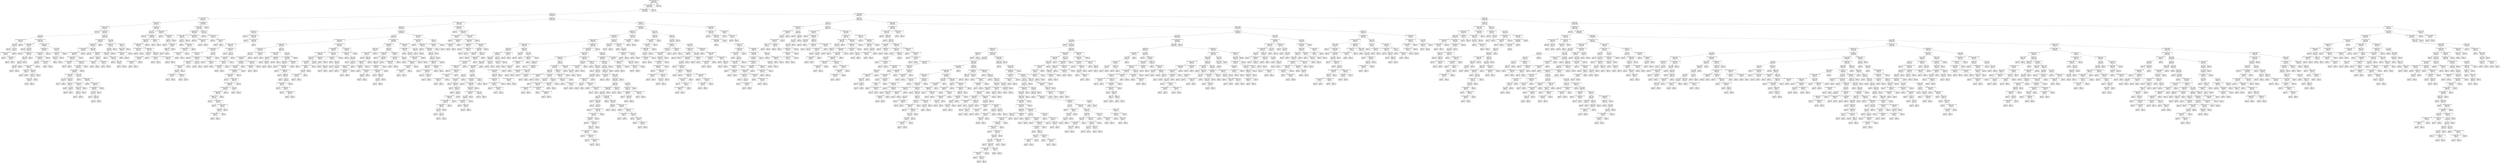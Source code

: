 digraph Tree {
node [shape=box, fontname="helvetica"] ;
edge [fontname="helvetica"] ;
0 [label="deposit_type_Non Refund <= 0.5\nentropy = 0.787\nsamples = 11444\nvalue = [2691, 8753]"] ;
1 [label="required_car_parking_spaces <= 0.5\nentropy = 0.837\nsamples = 10073\nvalue = [2691, 7382]"] ;
0 -> 1 [labeldistance=2.5, labelangle=45, headlabel="True"] ;
2 [label="market_segment_Online TA <= 0.5\nentropy = 0.866\nsamples = 9351\nvalue = [2691, 6660]"] ;
1 -> 2 ;
3 [label="country_PRT <= 0.5\nentropy = 0.71\nsamples = 4276\nvalue = [830, 3446]"] ;
2 -> 3 ;
4 [label="distribution_channel_TA/TO <= 0.5\nentropy = 0.277\nsamples = 2321\nvalue = [111, 2210]"] ;
3 -> 4 ;
5 [label="agent_unknown <= 0.5\nentropy = 0.526\nsamples = 791\nvalue = [94, 697]"] ;
4 -> 5 ;
6 [label="arrival_date_year <= 2015.5\nentropy = 0.696\nsamples = 422\nvalue = [79, 343]"] ;
5 -> 6 ;
7 [label="entropy = 0.0\nsamples = 43\nvalue = [0, 43]"] ;
6 -> 7 ;
8 [label="stays_in_week_nights <= 2.5\nentropy = 0.738\nsamples = 379\nvalue = [79, 300]"] ;
6 -> 8 ;
9 [label="adr <= 95.3\nentropy = 0.563\nsamples = 197\nvalue = [26, 171]"] ;
8 -> 9 ;
10 [label="arrival_date_week_number <= 8.0\nentropy = 0.191\nsamples = 68\nvalue = [2, 66]"] ;
9 -> 10 ;
11 [label="adr <= 68.53\nentropy = 0.469\nsamples = 20\nvalue = [2, 18]"] ;
10 -> 11 ;
12 [label="entropy = 0.0\nsamples = 11\nvalue = [0, 11]"] ;
11 -> 12 ;
13 [label="adr <= 79.6\nentropy = 0.764\nsamples = 9\nvalue = [2, 7]"] ;
11 -> 13 ;
14 [label="arrival_date_day_of_month <= 13.5\nentropy = 0.971\nsamples = 5\nvalue = [2, 3]"] ;
13 -> 14 ;
15 [label="entropy = 0.0\nsamples = 2\nvalue = [0, 2]"] ;
14 -> 15 ;
16 [label="country_listed_other <= 0.5\nentropy = 0.918\nsamples = 3\nvalue = [2, 1]"] ;
14 -> 16 ;
17 [label="entropy = 0.0\nsamples = 1\nvalue = [1, 0]"] ;
16 -> 17 ;
18 [label="entropy = 1.0\nsamples = 2\nvalue = [1, 1]"] ;
16 -> 18 ;
19 [label="entropy = 0.0\nsamples = 4\nvalue = [0, 4]"] ;
13 -> 19 ;
20 [label="entropy = 0.0\nsamples = 48\nvalue = [0, 48]"] ;
10 -> 20 ;
21 [label="arrival_date_day_of_month <= 15.5\nentropy = 0.693\nsamples = 129\nvalue = [24, 105]"] ;
9 -> 21 ;
22 [label="stays_in_weekend_nights <= 0.5\nentropy = 0.404\nsamples = 62\nvalue = [5, 57]"] ;
21 -> 22 ;
23 [label="entropy = 0.0\nsamples = 25\nvalue = [0, 25]"] ;
22 -> 23 ;
24 [label="adr <= 116.55\nentropy = 0.571\nsamples = 37\nvalue = [5, 32]"] ;
22 -> 24 ;
25 [label="entropy = 0.0\nsamples = 16\nvalue = [0, 16]"] ;
24 -> 25 ;
26 [label="arrival_date_day_of_month <= 11.5\nentropy = 0.792\nsamples = 21\nvalue = [5, 16]"] ;
24 -> 26 ;
27 [label="children <= 0.5\nentropy = 0.918\nsamples = 15\nvalue = [5, 10]"] ;
26 -> 27 ;
28 [label="adr <= 155.8\nentropy = 1.0\nsamples = 10\nvalue = [5, 5]"] ;
27 -> 28 ;
29 [label="adr <= 124.5\nentropy = 0.863\nsamples = 7\nvalue = [2, 5]"] ;
28 -> 29 ;
30 [label="entropy = 0.0\nsamples = 2\nvalue = [2, 0]"] ;
29 -> 30 ;
31 [label="entropy = 0.0\nsamples = 5\nvalue = [0, 5]"] ;
29 -> 31 ;
32 [label="entropy = 0.0\nsamples = 3\nvalue = [3, 0]"] ;
28 -> 32 ;
33 [label="entropy = 0.0\nsamples = 5\nvalue = [0, 5]"] ;
27 -> 33 ;
34 [label="entropy = 0.0\nsamples = 6\nvalue = [0, 6]"] ;
26 -> 34 ;
35 [label="arrival_date_week_number <= 33.5\nentropy = 0.86\nsamples = 67\nvalue = [19, 48]"] ;
21 -> 35 ;
36 [label="booking_changes <= 0.5\nentropy = 0.706\nsamples = 52\nvalue = [10, 42]"] ;
35 -> 36 ;
37 [label="reserved_room_type_D <= 0.5\nentropy = 0.811\nsamples = 40\nvalue = [10, 30]"] ;
36 -> 37 ;
38 [label="assigned_room_type_E <= 0.5\nentropy = 0.907\nsamples = 31\nvalue = [10, 21]"] ;
37 -> 38 ;
39 [label="adr <= 147.0\nentropy = 0.826\nsamples = 27\nvalue = [7, 20]"] ;
38 -> 39 ;
40 [label="arrival_date_week_number <= 22.0\nentropy = 0.977\nsamples = 17\nvalue = [7, 10]"] ;
39 -> 40 ;
41 [label="lead_time <= 182.5\nentropy = 0.503\nsamples = 9\nvalue = [1, 8]"] ;
40 -> 41 ;
42 [label="entropy = 0.0\nsamples = 8\nvalue = [0, 8]"] ;
41 -> 42 ;
43 [label="entropy = 0.0\nsamples = 1\nvalue = [1, 0]"] ;
41 -> 43 ;
44 [label="adr <= 110.415\nentropy = 0.811\nsamples = 8\nvalue = [6, 2]"] ;
40 -> 44 ;
45 [label="meal_SC <= 0.5\nentropy = 1.0\nsamples = 4\nvalue = [2, 2]"] ;
44 -> 45 ;
46 [label="lead_time <= 222.5\nentropy = 0.918\nsamples = 3\nvalue = [2, 1]"] ;
45 -> 46 ;
47 [label="entropy = 0.0\nsamples = 2\nvalue = [2, 0]"] ;
46 -> 47 ;
48 [label="entropy = 0.0\nsamples = 1\nvalue = [0, 1]"] ;
46 -> 48 ;
49 [label="entropy = 0.0\nsamples = 1\nvalue = [0, 1]"] ;
45 -> 49 ;
50 [label="entropy = 0.0\nsamples = 4\nvalue = [4, 0]"] ;
44 -> 50 ;
51 [label="entropy = 0.0\nsamples = 10\nvalue = [0, 10]"] ;
39 -> 51 ;
52 [label="distribution_channel_Direct <= 0.5\nentropy = 0.811\nsamples = 4\nvalue = [3, 1]"] ;
38 -> 52 ;
53 [label="entropy = 0.0\nsamples = 1\nvalue = [0, 1]"] ;
52 -> 53 ;
54 [label="entropy = 0.0\nsamples = 3\nvalue = [3, 0]"] ;
52 -> 54 ;
55 [label="entropy = 0.0\nsamples = 9\nvalue = [0, 9]"] ;
37 -> 55 ;
56 [label="entropy = 0.0\nsamples = 12\nvalue = [0, 12]"] ;
36 -> 56 ;
57 [label="adr <= 163.665\nentropy = 0.971\nsamples = 15\nvalue = [9, 6]"] ;
35 -> 57 ;
58 [label="stays_in_weekend_nights <= 1.5\nentropy = 0.918\nsamples = 9\nvalue = [3, 6]"] ;
57 -> 58 ;
59 [label="lead_time <= 210.0\nentropy = 0.592\nsamples = 7\nvalue = [1, 6]"] ;
58 -> 59 ;
60 [label="entropy = 0.0\nsamples = 5\nvalue = [0, 5]"] ;
59 -> 60 ;
61 [label="entropy = 1.0\nsamples = 2\nvalue = [1, 1]"] ;
59 -> 61 ;
62 [label="entropy = 0.0\nsamples = 2\nvalue = [2, 0]"] ;
58 -> 62 ;
63 [label="entropy = 0.0\nsamples = 6\nvalue = [6, 0]"] ;
57 -> 63 ;
64 [label="lead_time <= 156.0\nentropy = 0.87\nsamples = 182\nvalue = [53, 129]"] ;
8 -> 64 ;
65 [label="stays_in_weekend_nights <= 2.5\nentropy = 0.94\nsamples = 126\nvalue = [45, 81]"] ;
64 -> 65 ;
66 [label="booking_changes <= 0.5\nentropy = 0.904\nsamples = 119\nvalue = [38, 81]"] ;
65 -> 66 ;
67 [label="arrival_date_month_February <= 0.5\nentropy = 0.967\nsamples = 84\nvalue = [33, 51]"] ;
66 -> 67 ;
68 [label="distribution_channel_Corporate <= 0.5\nentropy = 0.983\nsamples = 78\nvalue = [33, 45]"] ;
67 -> 68 ;
69 [label="arrival_date_week_number <= 11.5\nentropy = 0.993\nsamples = 73\nvalue = [33, 40]"] ;
68 -> 69 ;
70 [label="arrival_date_day_of_month <= 5.0\nentropy = 0.592\nsamples = 7\nvalue = [6, 1]"] ;
69 -> 70 ;
71 [label="entropy = 0.0\nsamples = 1\nvalue = [0, 1]"] ;
70 -> 71 ;
72 [label="entropy = 0.0\nsamples = 6\nvalue = [6, 0]"] ;
70 -> 72 ;
73 [label="arrival_date_month_November <= 0.5\nentropy = 0.976\nsamples = 66\nvalue = [27, 39]"] ;
69 -> 73 ;
74 [label="stays_in_week_nights <= 5.5\nentropy = 0.959\nsamples = 63\nvalue = [24, 39]"] ;
73 -> 74 ;
75 [label="stays_in_week_nights <= 3.5\nentropy = 0.943\nsamples = 61\nvalue = [22, 39]"] ;
74 -> 75 ;
76 [label="arrival_date_day_of_month <= 9.5\nentropy = 1.0\nsamples = 30\nvalue = [15, 15]"] ;
75 -> 76 ;
77 [label="adr <= 123.75\nentropy = 0.544\nsamples = 8\nvalue = [7, 1]"] ;
76 -> 77 ;
78 [label="entropy = 1.0\nsamples = 2\nvalue = [1, 1]"] ;
77 -> 78 ;
79 [label="entropy = 0.0\nsamples = 6\nvalue = [6, 0]"] ;
77 -> 79 ;
80 [label="lead_time <= 69.0\nentropy = 0.946\nsamples = 22\nvalue = [8, 14]"] ;
76 -> 80 ;
81 [label="lead_time <= 11.0\nentropy = 0.954\nsamples = 8\nvalue = [5, 3]"] ;
80 -> 81 ;
82 [label="entropy = 0.0\nsamples = 2\nvalue = [0, 2]"] ;
81 -> 82 ;
83 [label="adr <= 238.0\nentropy = 0.65\nsamples = 6\nvalue = [5, 1]"] ;
81 -> 83 ;
84 [label="entropy = 0.0\nsamples = 5\nvalue = [5, 0]"] ;
83 -> 84 ;
85 [label="entropy = 0.0\nsamples = 1\nvalue = [0, 1]"] ;
83 -> 85 ;
86 [label="arrival_date_month_June <= 0.5\nentropy = 0.75\nsamples = 14\nvalue = [3, 11]"] ;
80 -> 86 ;
87 [label="lead_time <= 149.5\nentropy = 0.619\nsamples = 13\nvalue = [2, 11]"] ;
86 -> 87 ;
88 [label="adults <= 1.5\nentropy = 0.414\nsamples = 12\nvalue = [1, 11]"] ;
87 -> 88 ;
89 [label="entropy = 0.0\nsamples = 1\nvalue = [1, 0]"] ;
88 -> 89 ;
90 [label="entropy = 0.0\nsamples = 11\nvalue = [0, 11]"] ;
88 -> 90 ;
91 [label="entropy = 0.0\nsamples = 1\nvalue = [1, 0]"] ;
87 -> 91 ;
92 [label="entropy = 0.0\nsamples = 1\nvalue = [1, 0]"] ;
86 -> 92 ;
93 [label="adr <= 108.825\nentropy = 0.771\nsamples = 31\nvalue = [7, 24]"] ;
75 -> 93 ;
94 [label="entropy = 0.0\nsamples = 8\nvalue = [0, 8]"] ;
93 -> 94 ;
95 [label="arrival_date_day_of_month <= 7.5\nentropy = 0.887\nsamples = 23\nvalue = [7, 16]"] ;
93 -> 95 ;
96 [label="entropy = 0.0\nsamples = 6\nvalue = [0, 6]"] ;
95 -> 96 ;
97 [label="assigned_room_type_D <= 0.5\nentropy = 0.977\nsamples = 17\nvalue = [7, 10]"] ;
95 -> 97 ;
98 [label="assigned_room_type_E <= 0.5\nentropy = 0.918\nsamples = 15\nvalue = [5, 10]"] ;
97 -> 98 ;
99 [label="adr <= 116.25\nentropy = 0.779\nsamples = 13\nvalue = [3, 10]"] ;
98 -> 99 ;
100 [label="entropy = 0.0\nsamples = 2\nvalue = [2, 0]"] ;
99 -> 100 ;
101 [label="meal_HB <= 0.5\nentropy = 0.439\nsamples = 11\nvalue = [1, 10]"] ;
99 -> 101 ;
102 [label="entropy = 0.0\nsamples = 10\nvalue = [0, 10]"] ;
101 -> 102 ;
103 [label="entropy = 0.0\nsamples = 1\nvalue = [1, 0]"] ;
101 -> 103 ;
104 [label="entropy = 0.0\nsamples = 2\nvalue = [2, 0]"] ;
98 -> 104 ;
105 [label="entropy = 0.0\nsamples = 2\nvalue = [2, 0]"] ;
97 -> 105 ;
106 [label="entropy = 0.0\nsamples = 2\nvalue = [2, 0]"] ;
74 -> 106 ;
107 [label="entropy = 0.0\nsamples = 3\nvalue = [3, 0]"] ;
73 -> 107 ;
108 [label="entropy = 0.0\nsamples = 5\nvalue = [0, 5]"] ;
68 -> 108 ;
109 [label="entropy = 0.0\nsamples = 6\nvalue = [0, 6]"] ;
67 -> 109 ;
110 [label="lead_time <= 69.5\nentropy = 0.592\nsamples = 35\nvalue = [5, 30]"] ;
66 -> 110 ;
111 [label="entropy = 0.0\nsamples = 20\nvalue = [0, 20]"] ;
110 -> 111 ;
112 [label="stays_in_weekend_nights <= 1.5\nentropy = 0.918\nsamples = 15\nvalue = [5, 10]"] ;
110 -> 112 ;
113 [label="entropy = 0.0\nsamples = 5\nvalue = [0, 5]"] ;
112 -> 113 ;
114 [label="lead_time <= 104.0\nentropy = 1.0\nsamples = 10\nvalue = [5, 5]"] ;
112 -> 114 ;
115 [label="reserved_room_type_C <= 0.5\nentropy = 0.722\nsamples = 5\nvalue = [4, 1]"] ;
114 -> 115 ;
116 [label="entropy = 0.0\nsamples = 4\nvalue = [4, 0]"] ;
115 -> 116 ;
117 [label="entropy = 0.0\nsamples = 1\nvalue = [0, 1]"] ;
115 -> 117 ;
118 [label="reserved_room_type_A <= 0.5\nentropy = 0.722\nsamples = 5\nvalue = [1, 4]"] ;
114 -> 118 ;
119 [label="entropy = 0.0\nsamples = 4\nvalue = [0, 4]"] ;
118 -> 119 ;
120 [label="entropy = 0.0\nsamples = 1\nvalue = [1, 0]"] ;
118 -> 120 ;
121 [label="entropy = 0.0\nsamples = 7\nvalue = [7, 0]"] ;
65 -> 121 ;
122 [label="adr <= 154.9\nentropy = 0.592\nsamples = 56\nvalue = [8, 48]"] ;
64 -> 122 ;
123 [label="arrival_date_week_number <= 52.5\nentropy = 0.371\nsamples = 42\nvalue = [3, 39]"] ;
122 -> 123 ;
124 [label="adr <= 88.8\nentropy = 0.281\nsamples = 41\nvalue = [2, 39]"] ;
123 -> 124 ;
125 [label="lead_time <= 186.0\nentropy = 0.503\nsamples = 18\nvalue = [2, 16]"] ;
124 -> 125 ;
126 [label="entropy = 0.0\nsamples = 1\nvalue = [1, 0]"] ;
125 -> 126 ;
127 [label="assigned_room_type_D <= 0.5\nentropy = 0.323\nsamples = 17\nvalue = [1, 16]"] ;
125 -> 127 ;
128 [label="entropy = 0.0\nsamples = 13\nvalue = [0, 13]"] ;
127 -> 128 ;
129 [label="adr <= 70.555\nentropy = 0.811\nsamples = 4\nvalue = [1, 3]"] ;
127 -> 129 ;
130 [label="entropy = 0.0\nsamples = 1\nvalue = [1, 0]"] ;
129 -> 130 ;
131 [label="entropy = 0.0\nsamples = 3\nvalue = [0, 3]"] ;
129 -> 131 ;
132 [label="entropy = 0.0\nsamples = 23\nvalue = [0, 23]"] ;
124 -> 132 ;
133 [label="entropy = 0.0\nsamples = 1\nvalue = [1, 0]"] ;
123 -> 133 ;
134 [label="country_FRA <= 0.5\nentropy = 0.94\nsamples = 14\nvalue = [5, 9]"] ;
122 -> 134 ;
135 [label="lead_time <= 228.5\nentropy = 0.811\nsamples = 12\nvalue = [3, 9]"] ;
134 -> 135 ;
136 [label="arrival_date_day_of_month <= 4.5\nentropy = 0.469\nsamples = 10\nvalue = [1, 9]"] ;
135 -> 136 ;
137 [label="entropy = 0.0\nsamples = 1\nvalue = [1, 0]"] ;
136 -> 137 ;
138 [label="entropy = 0.0\nsamples = 9\nvalue = [0, 9]"] ;
136 -> 138 ;
139 [label="entropy = 0.0\nsamples = 2\nvalue = [2, 0]"] ;
135 -> 139 ;
140 [label="entropy = 0.0\nsamples = 2\nvalue = [2, 0]"] ;
134 -> 140 ;
141 [label="country_unknown <= 0.5\nentropy = 0.245\nsamples = 369\nvalue = [15, 354]"] ;
5 -> 141 ;
142 [label="adr <= 93.75\nentropy = 0.191\nsamples = 340\nvalue = [10, 330]"] ;
141 -> 142 ;
143 [label="entropy = 0.0\nsamples = 202\nvalue = [0, 202]"] ;
142 -> 143 ;
144 [label="previous_cancellations <= 0.5\nentropy = 0.375\nsamples = 138\nvalue = [10, 128]"] ;
142 -> 144 ;
145 [label="booking_changes <= 0.5\nentropy = 0.326\nsamples = 134\nvalue = [8, 126]"] ;
144 -> 145 ;
146 [label="arrival_date_week_number <= 28.5\nentropy = 0.429\nsamples = 91\nvalue = [8, 83]"] ;
145 -> 146 ;
147 [label="arrival_date_month_March <= 0.5\nentropy = 0.146\nsamples = 48\nvalue = [1, 47]"] ;
146 -> 147 ;
148 [label="entropy = 0.0\nsamples = 47\nvalue = [0, 47]"] ;
147 -> 148 ;
149 [label="entropy = 0.0\nsamples = 1\nvalue = [1, 0]"] ;
147 -> 149 ;
150 [label="market_segment_Direct <= 0.5\nentropy = 0.641\nsamples = 43\nvalue = [7, 36]"] ;
146 -> 150 ;
151 [label="country_DEU <= 0.5\nentropy = 0.991\nsamples = 9\nvalue = [4, 5]"] ;
150 -> 151 ;
152 [label="assigned_room_type_D <= 0.5\nentropy = 0.918\nsamples = 6\nvalue = [4, 2]"] ;
151 -> 152 ;
153 [label="arrival_date_day_of_month <= 14.0\nentropy = 0.722\nsamples = 5\nvalue = [4, 1]"] ;
152 -> 153 ;
154 [label="entropy = 0.0\nsamples = 3\nvalue = [3, 0]"] ;
153 -> 154 ;
155 [label="entropy = 1.0\nsamples = 2\nvalue = [1, 1]"] ;
153 -> 155 ;
156 [label="entropy = 0.0\nsamples = 1\nvalue = [0, 1]"] ;
152 -> 156 ;
157 [label="entropy = 0.0\nsamples = 3\nvalue = [0, 3]"] ;
151 -> 157 ;
158 [label="meal_BB <= 0.5\nentropy = 0.431\nsamples = 34\nvalue = [3, 31]"] ;
150 -> 158 ;
159 [label="arrival_date_week_number <= 34.0\nentropy = 1.0\nsamples = 4\nvalue = [2, 2]"] ;
158 -> 159 ;
160 [label="entropy = 0.0\nsamples = 2\nvalue = [2, 0]"] ;
159 -> 160 ;
161 [label="entropy = 0.0\nsamples = 2\nvalue = [0, 2]"] ;
159 -> 161 ;
162 [label="arrival_date_month_November <= 0.5\nentropy = 0.211\nsamples = 30\nvalue = [1, 29]"] ;
158 -> 162 ;
163 [label="entropy = 0.0\nsamples = 29\nvalue = [0, 29]"] ;
162 -> 163 ;
164 [label="entropy = 0.0\nsamples = 1\nvalue = [1, 0]"] ;
162 -> 164 ;
165 [label="entropy = 0.0\nsamples = 43\nvalue = [0, 43]"] ;
145 -> 165 ;
166 [label="country_listed_other <= 0.5\nentropy = 1.0\nsamples = 4\nvalue = [2, 2]"] ;
144 -> 166 ;
167 [label="entropy = 0.0\nsamples = 2\nvalue = [0, 2]"] ;
166 -> 167 ;
168 [label="entropy = 0.0\nsamples = 2\nvalue = [2, 0]"] ;
166 -> 168 ;
169 [label="distribution_channel_Corporate <= 0.5\nentropy = 0.663\nsamples = 29\nvalue = [5, 24]"] ;
141 -> 169 ;
170 [label="entropy = 0.0\nsamples = 10\nvalue = [0, 10]"] ;
169 -> 170 ;
171 [label="total_of_special_requests <= 1.0\nentropy = 0.831\nsamples = 19\nvalue = [5, 14]"] ;
169 -> 171 ;
172 [label="adr <= 41.0\nentropy = 0.672\nsamples = 17\nvalue = [3, 14]"] ;
171 -> 172 ;
173 [label="entropy = 0.0\nsamples = 8\nvalue = [0, 8]"] ;
172 -> 173 ;
174 [label="stays_in_week_nights <= 1.5\nentropy = 0.918\nsamples = 9\nvalue = [3, 6]"] ;
172 -> 174 ;
175 [label="lead_time <= 0.5\nentropy = 0.592\nsamples = 7\nvalue = [1, 6]"] ;
174 -> 175 ;
176 [label="entropy = 0.0\nsamples = 1\nvalue = [1, 0]"] ;
175 -> 176 ;
177 [label="entropy = 0.0\nsamples = 6\nvalue = [0, 6]"] ;
175 -> 177 ;
178 [label="entropy = 0.0\nsamples = 2\nvalue = [2, 0]"] ;
174 -> 178 ;
179 [label="entropy = 0.0\nsamples = 2\nvalue = [2, 0]"] ;
171 -> 179 ;
180 [label="previous_cancellations <= 0.5\nentropy = 0.088\nsamples = 1530\nvalue = [17, 1513]"] ;
4 -> 180 ;
181 [label="stays_in_week_nights <= 1.5\nentropy = 0.071\nsamples = 1526\nvalue = [13, 1513]"] ;
180 -> 181 ;
182 [label="arrival_date_year <= 2015.5\nentropy = 0.209\nsamples = 364\nvalue = [12, 352]"] ;
181 -> 182 ;
183 [label="arrival_date_week_number <= 34.5\nentropy = 0.532\nsamples = 91\nvalue = [11, 80]"] ;
182 -> 183 ;
184 [label="adr <= 83.5\nentropy = 1.0\nsamples = 22\nvalue = [11, 11]"] ;
183 -> 184 ;
185 [label="entropy = 0.0\nsamples = 9\nvalue = [0, 9]"] ;
184 -> 185 ;
186 [label="assigned_room_type_D <= 0.5\nentropy = 0.619\nsamples = 13\nvalue = [11, 2]"] ;
184 -> 186 ;
187 [label="arrival_date_day_of_month <= 9.5\nentropy = 0.414\nsamples = 12\nvalue = [11, 1]"] ;
186 -> 187 ;
188 [label="arrival_date_day_of_month <= 4.5\nentropy = 0.918\nsamples = 3\nvalue = [2, 1]"] ;
187 -> 188 ;
189 [label="entropy = 0.0\nsamples = 1\nvalue = [1, 0]"] ;
188 -> 189 ;
190 [label="entropy = 1.0\nsamples = 2\nvalue = [1, 1]"] ;
188 -> 190 ;
191 [label="entropy = 0.0\nsamples = 9\nvalue = [9, 0]"] ;
187 -> 191 ;
192 [label="entropy = 0.0\nsamples = 1\nvalue = [0, 1]"] ;
186 -> 192 ;
193 [label="entropy = 0.0\nsamples = 69\nvalue = [0, 69]"] ;
183 -> 193 ;
194 [label="arrival_date_month_September <= 0.5\nentropy = 0.035\nsamples = 273\nvalue = [1, 272]"] ;
182 -> 194 ;
195 [label="entropy = 0.0\nsamples = 251\nvalue = [0, 251]"] ;
194 -> 195 ;
196 [label="arrival_date_day_of_month <= 25.5\nentropy = 0.267\nsamples = 22\nvalue = [1, 21]"] ;
194 -> 196 ;
197 [label="entropy = 0.0\nsamples = 21\nvalue = [0, 21]"] ;
196 -> 197 ;
198 [label="entropy = 0.0\nsamples = 1\nvalue = [1, 0]"] ;
196 -> 198 ;
199 [label="agent_unknown <= 0.5\nentropy = 0.01\nsamples = 1162\nvalue = [1, 1161]"] ;
181 -> 199 ;
200 [label="entropy = 0.0\nsamples = 1117\nvalue = [0, 1117]"] ;
199 -> 200 ;
201 [label="arrival_date_day_of_month <= 26.5\nentropy = 0.154\nsamples = 45\nvalue = [1, 44]"] ;
199 -> 201 ;
202 [label="entropy = 0.0\nsamples = 40\nvalue = [0, 40]"] ;
201 -> 202 ;
203 [label="assigned_room_type_A <= 0.5\nentropy = 0.722\nsamples = 5\nvalue = [1, 4]"] ;
201 -> 203 ;
204 [label="entropy = 0.0\nsamples = 3\nvalue = [0, 3]"] ;
203 -> 204 ;
205 [label="entropy = 1.0\nsamples = 2\nvalue = [1, 1]"] ;
203 -> 205 ;
206 [label="entropy = 0.0\nsamples = 4\nvalue = [4, 0]"] ;
180 -> 206 ;
207 [label="lead_time <= 24.5\nentropy = 0.949\nsamples = 1955\nvalue = [719, 1236]"] ;
3 -> 207 ;
208 [label="previous_bookings_not_canceled <= 0.5\nentropy = 0.735\nsamples = 842\nvalue = [174, 668]"] ;
207 -> 208 ;
209 [label="lead_time <= 0.5\nentropy = 0.805\nsamples = 667\nvalue = [164, 503]"] ;
208 -> 209 ;
210 [label="agent_unknown <= 0.5\nentropy = 0.492\nsamples = 177\nvalue = [19, 158]"] ;
209 -> 210 ;
211 [label="entropy = 0.0\nsamples = 40\nvalue = [0, 40]"] ;
210 -> 211 ;
212 [label="arrival_date_week_number <= 8.5\nentropy = 0.581\nsamples = 137\nvalue = [19, 118]"] ;
210 -> 212 ;
213 [label="entropy = 0.0\nsamples = 27\nvalue = [0, 27]"] ;
212 -> 213 ;
214 [label="stays_in_week_nights <= 3.5\nentropy = 0.664\nsamples = 110\nvalue = [19, 91]"] ;
212 -> 214 ;
215 [label="arrival_date_day_of_month <= 25.5\nentropy = 0.628\nsamples = 108\nvalue = [17, 91]"] ;
214 -> 215 ;
216 [label="arrival_date_month_October <= 0.5\nentropy = 0.503\nsamples = 90\nvalue = [10, 80]"] ;
215 -> 216 ;
217 [label="arrival_date_day_of_month <= 8.5\nentropy = 0.381\nsamples = 81\nvalue = [6, 75]"] ;
216 -> 217 ;
218 [label="entropy = 0.0\nsamples = 29\nvalue = [0, 29]"] ;
217 -> 218 ;
219 [label="arrival_date_week_number <= 24.5\nentropy = 0.516\nsamples = 52\nvalue = [6, 46]"] ;
217 -> 219 ;
220 [label="stays_in_weekend_nights <= 0.5\nentropy = 0.792\nsamples = 21\nvalue = [5, 16]"] ;
219 -> 220 ;
221 [label="arrival_date_day_of_month <= 22.5\nentropy = 0.94\nsamples = 14\nvalue = [5, 9]"] ;
220 -> 221 ;
222 [label="adr <= 87.5\nentropy = 0.991\nsamples = 9\nvalue = [5, 4]"] ;
221 -> 222 ;
223 [label="reserved_room_type_B <= 0.5\nentropy = 0.722\nsamples = 5\nvalue = [4, 1]"] ;
222 -> 223 ;
224 [label="entropy = 0.0\nsamples = 4\nvalue = [4, 0]"] ;
223 -> 224 ;
225 [label="entropy = 0.0\nsamples = 1\nvalue = [0, 1]"] ;
223 -> 225 ;
226 [label="booking_changes <= 1.0\nentropy = 0.811\nsamples = 4\nvalue = [1, 3]"] ;
222 -> 226 ;
227 [label="entropy = 0.0\nsamples = 3\nvalue = [0, 3]"] ;
226 -> 227 ;
228 [label="entropy = 0.0\nsamples = 1\nvalue = [1, 0]"] ;
226 -> 228 ;
229 [label="entropy = 0.0\nsamples = 5\nvalue = [0, 5]"] ;
221 -> 229 ;
230 [label="entropy = 0.0\nsamples = 7\nvalue = [0, 7]"] ;
220 -> 230 ;
231 [label="adults <= 2.5\nentropy = 0.206\nsamples = 31\nvalue = [1, 30]"] ;
219 -> 231 ;
232 [label="entropy = 0.0\nsamples = 29\nvalue = [0, 29]"] ;
231 -> 232 ;
233 [label="entropy = 1.0\nsamples = 2\nvalue = [1, 1]"] ;
231 -> 233 ;
234 [label="adr <= 174.5\nentropy = 0.991\nsamples = 9\nvalue = [4, 5]"] ;
216 -> 234 ;
235 [label="arrival_date_day_of_month <= 3.5\nentropy = 0.863\nsamples = 7\nvalue = [2, 5]"] ;
234 -> 235 ;
236 [label="entropy = 0.0\nsamples = 3\nvalue = [0, 3]"] ;
235 -> 236 ;
237 [label="arrival_date_day_of_month <= 5.5\nentropy = 1.0\nsamples = 4\nvalue = [2, 2]"] ;
235 -> 237 ;
238 [label="entropy = 0.0\nsamples = 2\nvalue = [2, 0]"] ;
237 -> 238 ;
239 [label="entropy = 0.0\nsamples = 2\nvalue = [0, 2]"] ;
237 -> 239 ;
240 [label="entropy = 0.0\nsamples = 2\nvalue = [2, 0]"] ;
234 -> 240 ;
241 [label="arrival_date_week_number <= 13.5\nentropy = 0.964\nsamples = 18\nvalue = [7, 11]"] ;
215 -> 241 ;
242 [label="entropy = 0.0\nsamples = 4\nvalue = [4, 0]"] ;
241 -> 242 ;
243 [label="adr <= 119.0\nentropy = 0.75\nsamples = 14\nvalue = [3, 11]"] ;
241 -> 243 ;
244 [label="stays_in_week_nights <= 1.5\nentropy = 0.954\nsamples = 8\nvalue = [3, 5]"] ;
243 -> 244 ;
245 [label="arrival_date_month_July <= 0.5\nentropy = 1.0\nsamples = 6\nvalue = [3, 3]"] ;
244 -> 245 ;
246 [label="assigned_room_type_B <= 0.5\nentropy = 0.811\nsamples = 4\nvalue = [1, 3]"] ;
245 -> 246 ;
247 [label="entropy = 0.0\nsamples = 3\nvalue = [0, 3]"] ;
246 -> 247 ;
248 [label="entropy = 0.0\nsamples = 1\nvalue = [1, 0]"] ;
246 -> 248 ;
249 [label="entropy = 0.0\nsamples = 2\nvalue = [2, 0]"] ;
245 -> 249 ;
250 [label="entropy = 0.0\nsamples = 2\nvalue = [0, 2]"] ;
244 -> 250 ;
251 [label="entropy = 0.0\nsamples = 6\nvalue = [0, 6]"] ;
243 -> 251 ;
252 [label="entropy = 0.0\nsamples = 2\nvalue = [2, 0]"] ;
214 -> 252 ;
253 [label="booking_changes <= 0.5\nentropy = 0.876\nsamples = 490\nvalue = [145, 345]"] ;
209 -> 253 ;
254 [label="adr <= 91.1\nentropy = 0.921\nsamples = 399\nvalue = [134, 265]"] ;
253 -> 254 ;
255 [label="arrival_date_day_of_month <= 20.5\nentropy = 0.854\nsamples = 283\nvalue = [79, 204]"] ;
254 -> 255 ;
256 [label="stays_in_weekend_nights <= 0.5\nentropy = 0.713\nsamples = 189\nvalue = [37, 152]"] ;
255 -> 256 ;
257 [label="arrival_date_month_June <= 0.5\nentropy = 0.549\nsamples = 118\nvalue = [15, 103]"] ;
256 -> 257 ;
258 [label="adr <= 76.0\nentropy = 0.485\nsamples = 114\nvalue = [12, 102]"] ;
257 -> 258 ;
259 [label="distribution_channel_TA/TO <= 0.5\nentropy = 0.563\nsamples = 91\nvalue = [12, 79]"] ;
258 -> 259 ;
260 [label="previous_cancellations <= 0.5\nentropy = 0.681\nsamples = 61\nvalue = [11, 50]"] ;
259 -> 260 ;
261 [label="reserved_room_type_B <= 0.5\nentropy = 0.65\nsamples = 60\nvalue = [10, 50]"] ;
260 -> 261 ;
262 [label="customer_type_Transient-Party <= 0.5\nentropy = 0.616\nsamples = 59\nvalue = [9, 50]"] ;
261 -> 262 ;
263 [label="arrival_date_week_number <= 2.5\nentropy = 0.696\nsamples = 48\nvalue = [9, 39]"] ;
262 -> 263 ;
264 [label="entropy = 0.0\nsamples = 1\nvalue = [1, 0]"] ;
263 -> 264 ;
265 [label="assigned_room_type_D <= 0.5\nentropy = 0.658\nsamples = 47\nvalue = [8, 39]"] ;
263 -> 265 ;
266 [label="arrival_date_day_of_month <= 18.5\nentropy = 0.776\nsamples = 35\nvalue = [8, 27]"] ;
265 -> 266 ;
267 [label="arrival_date_day_of_month <= 13.5\nentropy = 0.696\nsamples = 32\nvalue = [6, 26]"] ;
266 -> 267 ;
268 [label="assigned_room_type_E <= 0.5\nentropy = 0.845\nsamples = 22\nvalue = [6, 16]"] ;
267 -> 268 ;
269 [label="arrival_date_year <= 2015.5\nentropy = 0.722\nsamples = 20\nvalue = [4, 16]"] ;
268 -> 269 ;
270 [label="entropy = 0.0\nsamples = 10\nvalue = [0, 10]"] ;
269 -> 270 ;
271 [label="assigned_room_type_A <= 0.5\nentropy = 0.971\nsamples = 10\nvalue = [4, 6]"] ;
269 -> 271 ;
272 [label="entropy = 0.0\nsamples = 3\nvalue = [0, 3]"] ;
271 -> 272 ;
273 [label="distribution_channel_Direct <= 0.5\nentropy = 0.985\nsamples = 7\nvalue = [4, 3]"] ;
271 -> 273 ;
274 [label="lead_time <= 6.5\nentropy = 0.971\nsamples = 5\nvalue = [2, 3]"] ;
273 -> 274 ;
275 [label="arrival_date_month_March <= 0.5\nentropy = 0.811\nsamples = 4\nvalue = [1, 3]"] ;
274 -> 275 ;
276 [label="entropy = 0.0\nsamples = 2\nvalue = [0, 2]"] ;
275 -> 276 ;
277 [label="entropy = 1.0\nsamples = 2\nvalue = [1, 1]"] ;
275 -> 277 ;
278 [label="entropy = 0.0\nsamples = 1\nvalue = [1, 0]"] ;
274 -> 278 ;
279 [label="entropy = 0.0\nsamples = 2\nvalue = [2, 0]"] ;
273 -> 279 ;
280 [label="entropy = 0.0\nsamples = 2\nvalue = [2, 0]"] ;
268 -> 280 ;
281 [label="entropy = 0.0\nsamples = 10\nvalue = [0, 10]"] ;
267 -> 281 ;
282 [label="adr <= 26.5\nentropy = 0.918\nsamples = 3\nvalue = [2, 1]"] ;
266 -> 282 ;
283 [label="entropy = 0.0\nsamples = 1\nvalue = [0, 1]"] ;
282 -> 283 ;
284 [label="entropy = 0.0\nsamples = 2\nvalue = [2, 0]"] ;
282 -> 284 ;
285 [label="entropy = 0.0\nsamples = 12\nvalue = [0, 12]"] ;
265 -> 285 ;
286 [label="entropy = 0.0\nsamples = 11\nvalue = [0, 11]"] ;
262 -> 286 ;
287 [label="entropy = 0.0\nsamples = 1\nvalue = [1, 0]"] ;
261 -> 287 ;
288 [label="entropy = 0.0\nsamples = 1\nvalue = [1, 0]"] ;
260 -> 288 ;
289 [label="arrival_date_day_of_month <= 2.5\nentropy = 0.211\nsamples = 30\nvalue = [1, 29]"] ;
259 -> 289 ;
290 [label="stays_in_week_nights <= 1.5\nentropy = 0.918\nsamples = 3\nvalue = [1, 2]"] ;
289 -> 290 ;
291 [label="entropy = 0.0\nsamples = 2\nvalue = [0, 2]"] ;
290 -> 291 ;
292 [label="entropy = 0.0\nsamples = 1\nvalue = [1, 0]"] ;
290 -> 292 ;
293 [label="entropy = 0.0\nsamples = 27\nvalue = [0, 27]"] ;
289 -> 293 ;
294 [label="entropy = 0.0\nsamples = 23\nvalue = [0, 23]"] ;
258 -> 294 ;
295 [label="arrival_date_day_of_month <= 11.5\nentropy = 0.811\nsamples = 4\nvalue = [3, 1]"] ;
257 -> 295 ;
296 [label="entropy = 0.0\nsamples = 3\nvalue = [3, 0]"] ;
295 -> 296 ;
297 [label="entropy = 0.0\nsamples = 1\nvalue = [0, 1]"] ;
295 -> 297 ;
298 [label="adults <= 1.5\nentropy = 0.893\nsamples = 71\nvalue = [22, 49]"] ;
256 -> 298 ;
299 [label="arrival_date_week_number <= 9.5\nentropy = 0.544\nsamples = 32\nvalue = [4, 28]"] ;
298 -> 299 ;
300 [label="adr <= 38.5\nentropy = 0.985\nsamples = 7\nvalue = [3, 4]"] ;
299 -> 300 ;
301 [label="entropy = 0.0\nsamples = 3\nvalue = [0, 3]"] ;
300 -> 301 ;
302 [label="meal_SC <= 0.5\nentropy = 0.811\nsamples = 4\nvalue = [3, 1]"] ;
300 -> 302 ;
303 [label="entropy = 0.0\nsamples = 3\nvalue = [3, 0]"] ;
302 -> 303 ;
304 [label="entropy = 0.0\nsamples = 1\nvalue = [0, 1]"] ;
302 -> 304 ;
305 [label="stays_in_weekend_nights <= 3.5\nentropy = 0.242\nsamples = 25\nvalue = [1, 24]"] ;
299 -> 305 ;
306 [label="entropy = 0.0\nsamples = 24\nvalue = [0, 24]"] ;
305 -> 306 ;
307 [label="entropy = 0.0\nsamples = 1\nvalue = [1, 0]"] ;
305 -> 307 ;
308 [label="adr <= 87.3\nentropy = 0.996\nsamples = 39\nvalue = [18, 21]"] ;
298 -> 308 ;
309 [label="distribution_channel_Direct <= 0.5\nentropy = 0.998\nsamples = 34\nvalue = [18, 16]"] ;
308 -> 309 ;
310 [label="lead_time <= 2.5\nentropy = 0.931\nsamples = 26\nvalue = [17, 9]"] ;
309 -> 310 ;
311 [label="entropy = 0.0\nsamples = 3\nvalue = [0, 3]"] ;
310 -> 311 ;
312 [label="arrival_date_week_number <= 1.5\nentropy = 0.828\nsamples = 23\nvalue = [17, 6]"] ;
310 -> 312 ;
313 [label="entropy = 0.0\nsamples = 1\nvalue = [0, 1]"] ;
312 -> 313 ;
314 [label="arrival_date_day_of_month <= 6.0\nentropy = 0.773\nsamples = 22\nvalue = [17, 5]"] ;
312 -> 314 ;
315 [label="entropy = 0.0\nsamples = 6\nvalue = [6, 0]"] ;
314 -> 315 ;
316 [label="meal_BB <= 0.5\nentropy = 0.896\nsamples = 16\nvalue = [11, 5]"] ;
314 -> 316 ;
317 [label="entropy = 0.0\nsamples = 2\nvalue = [0, 2]"] ;
316 -> 317 ;
318 [label="adr <= 63.5\nentropy = 0.75\nsamples = 14\nvalue = [11, 3]"] ;
316 -> 318 ;
319 [label="arrival_date_day_of_month <= 8.5\nentropy = 0.954\nsamples = 8\nvalue = [5, 3]"] ;
318 -> 319 ;
320 [label="entropy = 0.0\nsamples = 3\nvalue = [3, 0]"] ;
319 -> 320 ;
321 [label="stays_in_week_nights <= 1.5\nentropy = 0.971\nsamples = 5\nvalue = [2, 3]"] ;
319 -> 321 ;
322 [label="entropy = 0.0\nsamples = 2\nvalue = [0, 2]"] ;
321 -> 322 ;
323 [label="customer_type_Transient <= 0.5\nentropy = 0.918\nsamples = 3\nvalue = [2, 1]"] ;
321 -> 323 ;
324 [label="entropy = 1.0\nsamples = 2\nvalue = [1, 1]"] ;
323 -> 324 ;
325 [label="entropy = 0.0\nsamples = 1\nvalue = [1, 0]"] ;
323 -> 325 ;
326 [label="entropy = 0.0\nsamples = 6\nvalue = [6, 0]"] ;
318 -> 326 ;
327 [label="total_of_special_requests <= 1.5\nentropy = 0.544\nsamples = 8\nvalue = [1, 7]"] ;
309 -> 327 ;
328 [label="entropy = 0.0\nsamples = 6\nvalue = [0, 6]"] ;
327 -> 328 ;
329 [label="entropy = 1.0\nsamples = 2\nvalue = [1, 1]"] ;
327 -> 329 ;
330 [label="entropy = 0.0\nsamples = 5\nvalue = [0, 5]"] ;
308 -> 330 ;
331 [label="arrival_date_week_number <= 39.5\nentropy = 0.992\nsamples = 94\nvalue = [42, 52]"] ;
255 -> 331 ;
332 [label="stays_in_weekend_nights <= 0.5\nentropy = 0.969\nsamples = 53\nvalue = [32, 21]"] ;
331 -> 332 ;
333 [label="arrival_date_day_of_month <= 26.5\nentropy = 0.996\nsamples = 28\nvalue = [13, 15]"] ;
332 -> 333 ;
334 [label="lead_time <= 8.5\nentropy = 0.971\nsamples = 20\nvalue = [12, 8]"] ;
333 -> 334 ;
335 [label="stays_in_week_nights <= 1.5\nentropy = 0.837\nsamples = 15\nvalue = [11, 4]"] ;
334 -> 335 ;
336 [label="market_segment_Direct <= 0.5\nentropy = 1.0\nsamples = 8\nvalue = [4, 4]"] ;
335 -> 336 ;
337 [label="adr <= 70.0\nentropy = 0.918\nsamples = 6\nvalue = [4, 2]"] ;
336 -> 337 ;
338 [label="arrival_date_week_number <= 19.0\nentropy = 0.918\nsamples = 3\nvalue = [1, 2]"] ;
337 -> 338 ;
339 [label="entropy = 0.0\nsamples = 2\nvalue = [0, 2]"] ;
338 -> 339 ;
340 [label="entropy = 0.0\nsamples = 1\nvalue = [1, 0]"] ;
338 -> 340 ;
341 [label="entropy = 0.0\nsamples = 3\nvalue = [3, 0]"] ;
337 -> 341 ;
342 [label="entropy = 0.0\nsamples = 2\nvalue = [0, 2]"] ;
336 -> 342 ;
343 [label="entropy = 0.0\nsamples = 7\nvalue = [7, 0]"] ;
335 -> 343 ;
344 [label="adr <= 48.5\nentropy = 0.722\nsamples = 5\nvalue = [1, 4]"] ;
334 -> 344 ;
345 [label="entropy = 0.0\nsamples = 2\nvalue = [0, 2]"] ;
344 -> 345 ;
346 [label="adults <= 2.5\nentropy = 0.918\nsamples = 3\nvalue = [1, 2]"] ;
344 -> 346 ;
347 [label="entropy = 1.0\nsamples = 2\nvalue = [1, 1]"] ;
346 -> 347 ;
348 [label="entropy = 0.0\nsamples = 1\nvalue = [0, 1]"] ;
346 -> 348 ;
349 [label="arrival_date_day_of_month <= 30.5\nentropy = 0.544\nsamples = 8\nvalue = [1, 7]"] ;
333 -> 349 ;
350 [label="entropy = 0.0\nsamples = 7\nvalue = [0, 7]"] ;
349 -> 350 ;
351 [label="entropy = 0.0\nsamples = 1\nvalue = [1, 0]"] ;
349 -> 351 ;
352 [label="arrival_date_day_of_month <= 27.5\nentropy = 0.795\nsamples = 25\nvalue = [19, 6]"] ;
332 -> 352 ;
353 [label="arrival_date_day_of_month <= 24.5\nentropy = 0.971\nsamples = 15\nvalue = [9, 6]"] ;
352 -> 353 ;
354 [label="entropy = 0.0\nsamples = 6\nvalue = [6, 0]"] ;
353 -> 354 ;
355 [label="adr <= 58.5\nentropy = 0.918\nsamples = 9\nvalue = [3, 6]"] ;
353 -> 355 ;
356 [label="entropy = 0.0\nsamples = 4\nvalue = [0, 4]"] ;
355 -> 356 ;
357 [label="adr <= 74.0\nentropy = 0.971\nsamples = 5\nvalue = [3, 2]"] ;
355 -> 357 ;
358 [label="entropy = 0.0\nsamples = 3\nvalue = [3, 0]"] ;
357 -> 358 ;
359 [label="entropy = 0.0\nsamples = 2\nvalue = [0, 2]"] ;
357 -> 359 ;
360 [label="entropy = 0.0\nsamples = 10\nvalue = [10, 0]"] ;
352 -> 360 ;
361 [label="stays_in_week_nights <= 2.5\nentropy = 0.801\nsamples = 41\nvalue = [10, 31]"] ;
331 -> 361 ;
362 [label="arrival_date_week_number <= 44.5\nentropy = 0.639\nsamples = 37\nvalue = [6, 31]"] ;
361 -> 362 ;
363 [label="entropy = 0.0\nsamples = 16\nvalue = [0, 16]"] ;
362 -> 363 ;
364 [label="adr <= 37.75\nentropy = 0.863\nsamples = 21\nvalue = [6, 15]"] ;
362 -> 364 ;
365 [label="entropy = 0.0\nsamples = 7\nvalue = [0, 7]"] ;
364 -> 365 ;
366 [label="adr <= 62.5\nentropy = 0.985\nsamples = 14\nvalue = [6, 8]"] ;
364 -> 366 ;
367 [label="arrival_date_year <= 2015.5\nentropy = 0.971\nsamples = 10\nvalue = [6, 4]"] ;
366 -> 367 ;
368 [label="customer_type_Transient <= 0.5\nentropy = 0.918\nsamples = 6\nvalue = [2, 4]"] ;
367 -> 368 ;
369 [label="entropy = 0.0\nsamples = 2\nvalue = [2, 0]"] ;
368 -> 369 ;
370 [label="entropy = 0.0\nsamples = 4\nvalue = [0, 4]"] ;
368 -> 370 ;
371 [label="entropy = 0.0\nsamples = 4\nvalue = [4, 0]"] ;
367 -> 371 ;
372 [label="entropy = 0.0\nsamples = 4\nvalue = [0, 4]"] ;
366 -> 372 ;
373 [label="entropy = 0.0\nsamples = 4\nvalue = [4, 0]"] ;
361 -> 373 ;
374 [label="total_of_special_requests <= 0.5\nentropy = 0.998\nsamples = 116\nvalue = [55, 61]"] ;
254 -> 374 ;
375 [label="customer_type_Transient <= 0.5\nentropy = 0.992\nsamples = 85\nvalue = [47, 38]"] ;
374 -> 375 ;
376 [label="lead_time <= 17.5\nentropy = 0.887\nsamples = 23\nvalue = [7, 16]"] ;
375 -> 376 ;
377 [label="distribution_channel_TA/TO <= 0.5\nentropy = 0.792\nsamples = 21\nvalue = [5, 16]"] ;
376 -> 377 ;
378 [label="entropy = 0.0\nsamples = 8\nvalue = [0, 8]"] ;
377 -> 378 ;
379 [label="agent_1 <= 0.5\nentropy = 0.961\nsamples = 13\nvalue = [5, 8]"] ;
377 -> 379 ;
380 [label="stays_in_weekend_nights <= 0.5\nentropy = 1.0\nsamples = 10\nvalue = [5, 5]"] ;
379 -> 380 ;
381 [label="agent_listed_other <= 0.5\nentropy = 0.954\nsamples = 8\nvalue = [3, 5]"] ;
380 -> 381 ;
382 [label="entropy = 0.0\nsamples = 1\nvalue = [1, 0]"] ;
381 -> 382 ;
383 [label="previous_cancellations <= 0.5\nentropy = 0.863\nsamples = 7\nvalue = [2, 5]"] ;
381 -> 383 ;
384 [label="adr <= 143.0\nentropy = 0.65\nsamples = 6\nvalue = [1, 5]"] ;
383 -> 384 ;
385 [label="entropy = 0.0\nsamples = 4\nvalue = [0, 4]"] ;
384 -> 385 ;
386 [label="entropy = 1.0\nsamples = 2\nvalue = [1, 1]"] ;
384 -> 386 ;
387 [label="entropy = 0.0\nsamples = 1\nvalue = [1, 0]"] ;
383 -> 387 ;
388 [label="entropy = 0.0\nsamples = 2\nvalue = [2, 0]"] ;
380 -> 388 ;
389 [label="entropy = 0.0\nsamples = 3\nvalue = [0, 3]"] ;
379 -> 389 ;
390 [label="entropy = 0.0\nsamples = 2\nvalue = [2, 0]"] ;
376 -> 390 ;
391 [label="lead_time <= 4.5\nentropy = 0.938\nsamples = 62\nvalue = [40, 22]"] ;
375 -> 391 ;
392 [label="arrival_date_day_of_month <= 11.5\nentropy = 0.991\nsamples = 27\nvalue = [12, 15]"] ;
391 -> 392 ;
393 [label="entropy = 0.0\nsamples = 8\nvalue = [0, 8]"] ;
392 -> 393 ;
394 [label="stays_in_week_nights <= 1.5\nentropy = 0.949\nsamples = 19\nvalue = [12, 7]"] ;
392 -> 394 ;
395 [label="lead_time <= 2.5\nentropy = 0.997\nsamples = 15\nvalue = [8, 7]"] ;
394 -> 395 ;
396 [label="market_segment_Corporate <= 0.5\nentropy = 0.961\nsamples = 13\nvalue = [8, 5]"] ;
395 -> 396 ;
397 [label="arrival_date_day_of_month <= 18.5\nentropy = 0.845\nsamples = 11\nvalue = [8, 3]"] ;
396 -> 397 ;
398 [label="entropy = 0.0\nsamples = 4\nvalue = [4, 0]"] ;
397 -> 398 ;
399 [label="lead_time <= 1.5\nentropy = 0.985\nsamples = 7\nvalue = [4, 3]"] ;
397 -> 399 ;
400 [label="adr <= 98.5\nentropy = 0.811\nsamples = 4\nvalue = [1, 3]"] ;
399 -> 400 ;
401 [label="entropy = 0.0\nsamples = 1\nvalue = [1, 0]"] ;
400 -> 401 ;
402 [label="entropy = 0.0\nsamples = 3\nvalue = [0, 3]"] ;
400 -> 402 ;
403 [label="entropy = 0.0\nsamples = 3\nvalue = [3, 0]"] ;
399 -> 403 ;
404 [label="entropy = 0.0\nsamples = 2\nvalue = [0, 2]"] ;
396 -> 404 ;
405 [label="entropy = 0.0\nsamples = 2\nvalue = [0, 2]"] ;
395 -> 405 ;
406 [label="entropy = 0.0\nsamples = 4\nvalue = [4, 0]"] ;
394 -> 406 ;
407 [label="agent_listed_other <= 0.5\nentropy = 0.722\nsamples = 35\nvalue = [28, 7]"] ;
391 -> 407 ;
408 [label="assigned_room_type_B <= 0.5\nentropy = 0.439\nsamples = 22\nvalue = [20, 2]"] ;
407 -> 408 ;
409 [label="arrival_date_day_of_month <= 3.0\nentropy = 0.276\nsamples = 21\nvalue = [20, 1]"] ;
408 -> 409 ;
410 [label="entropy = 1.0\nsamples = 2\nvalue = [1, 1]"] ;
409 -> 410 ;
411 [label="entropy = 0.0\nsamples = 19\nvalue = [19, 0]"] ;
409 -> 411 ;
412 [label="entropy = 0.0\nsamples = 1\nvalue = [0, 1]"] ;
408 -> 412 ;
413 [label="adults <= 1.5\nentropy = 0.961\nsamples = 13\nvalue = [8, 5]"] ;
407 -> 413 ;
414 [label="entropy = 0.0\nsamples = 2\nvalue = [0, 2]"] ;
413 -> 414 ;
415 [label="assigned_room_type_A <= 0.5\nentropy = 0.845\nsamples = 11\nvalue = [8, 3]"] ;
413 -> 415 ;
416 [label="assigned_room_type_E <= 0.5\nentropy = 1.0\nsamples = 6\nvalue = [3, 3]"] ;
415 -> 416 ;
417 [label="arrival_date_month_March <= 0.5\nentropy = 0.811\nsamples = 4\nvalue = [1, 3]"] ;
416 -> 417 ;
418 [label="entropy = 0.0\nsamples = 3\nvalue = [0, 3]"] ;
417 -> 418 ;
419 [label="entropy = 0.0\nsamples = 1\nvalue = [1, 0]"] ;
417 -> 419 ;
420 [label="entropy = 0.0\nsamples = 2\nvalue = [2, 0]"] ;
416 -> 420 ;
421 [label="entropy = 0.0\nsamples = 5\nvalue = [5, 0]"] ;
415 -> 421 ;
422 [label="arrival_date_day_of_month <= 16.5\nentropy = 0.824\nsamples = 31\nvalue = [8, 23]"] ;
374 -> 422 ;
423 [label="arrival_date_day_of_month <= 7.5\nentropy = 0.997\nsamples = 15\nvalue = [7, 8]"] ;
422 -> 423 ;
424 [label="entropy = 0.0\nsamples = 5\nvalue = [0, 5]"] ;
423 -> 424 ;
425 [label="adr <= 109.5\nentropy = 0.881\nsamples = 10\nvalue = [7, 3]"] ;
423 -> 425 ;
426 [label="market_segment_Corporate <= 0.5\nentropy = 0.811\nsamples = 4\nvalue = [1, 3]"] ;
425 -> 426 ;
427 [label="entropy = 0.0\nsamples = 3\nvalue = [0, 3]"] ;
426 -> 427 ;
428 [label="entropy = 0.0\nsamples = 1\nvalue = [1, 0]"] ;
426 -> 428 ;
429 [label="entropy = 0.0\nsamples = 6\nvalue = [6, 0]"] ;
425 -> 429 ;
430 [label="adr <= 110.0\nentropy = 0.337\nsamples = 16\nvalue = [1, 15]"] ;
422 -> 430 ;
431 [label="entropy = 0.0\nsamples = 1\nvalue = [1, 0]"] ;
430 -> 431 ;
432 [label="entropy = 0.0\nsamples = 15\nvalue = [0, 15]"] ;
430 -> 432 ;
433 [label="arrival_date_month_May <= 0.5\nentropy = 0.532\nsamples = 91\nvalue = [11, 80]"] ;
253 -> 433 ;
434 [label="assigned_room_type_A <= 0.5\nentropy = 0.378\nsamples = 82\nvalue = [6, 76]"] ;
433 -> 434 ;
435 [label="entropy = 0.0\nsamples = 31\nvalue = [0, 31]"] ;
434 -> 435 ;
436 [label="customer_type_Transient <= 0.5\nentropy = 0.523\nsamples = 51\nvalue = [6, 45]"] ;
434 -> 436 ;
437 [label="entropy = 0.0\nsamples = 16\nvalue = [0, 16]"] ;
436 -> 437 ;
438 [label="previous_cancellations <= 0.5\nentropy = 0.661\nsamples = 35\nvalue = [6, 29]"] ;
436 -> 438 ;
439 [label="adults <= 2.5\nentropy = 0.602\nsamples = 34\nvalue = [5, 29]"] ;
438 -> 439 ;
440 [label="adults <= 1.5\nentropy = 0.533\nsamples = 33\nvalue = [4, 29]"] ;
439 -> 440 ;
441 [label="total_of_special_requests <= 0.5\nentropy = 0.787\nsamples = 17\nvalue = [4, 13]"] ;
440 -> 441 ;
442 [label="meal_BB <= 0.5\nentropy = 0.592\nsamples = 14\nvalue = [2, 12]"] ;
441 -> 442 ;
443 [label="entropy = 0.0\nsamples = 1\nvalue = [1, 0]"] ;
442 -> 443 ;
444 [label="arrival_date_day_of_month <= 25.5\nentropy = 0.391\nsamples = 13\nvalue = [1, 12]"] ;
442 -> 444 ;
445 [label="entropy = 0.0\nsamples = 10\nvalue = [0, 10]"] ;
444 -> 445 ;
446 [label="agent_unknown <= 0.5\nentropy = 0.918\nsamples = 3\nvalue = [1, 2]"] ;
444 -> 446 ;
447 [label="entropy = 0.0\nsamples = 1\nvalue = [1, 0]"] ;
446 -> 447 ;
448 [label="entropy = 0.0\nsamples = 2\nvalue = [0, 2]"] ;
446 -> 448 ;
449 [label="arrival_date_day_of_month <= 21.5\nentropy = 0.918\nsamples = 3\nvalue = [2, 1]"] ;
441 -> 449 ;
450 [label="entropy = 0.0\nsamples = 2\nvalue = [2, 0]"] ;
449 -> 450 ;
451 [label="entropy = 0.0\nsamples = 1\nvalue = [0, 1]"] ;
449 -> 451 ;
452 [label="entropy = 0.0\nsamples = 16\nvalue = [0, 16]"] ;
440 -> 452 ;
453 [label="entropy = 0.0\nsamples = 1\nvalue = [1, 0]"] ;
439 -> 453 ;
454 [label="entropy = 0.0\nsamples = 1\nvalue = [1, 0]"] ;
438 -> 454 ;
455 [label="adults <= 1.5\nentropy = 0.991\nsamples = 9\nvalue = [5, 4]"] ;
433 -> 455 ;
456 [label="arrival_date_day_of_month <= 7.0\nentropy = 0.65\nsamples = 6\nvalue = [5, 1]"] ;
455 -> 456 ;
457 [label="entropy = 0.0\nsamples = 1\nvalue = [0, 1]"] ;
456 -> 457 ;
458 [label="entropy = 0.0\nsamples = 5\nvalue = [5, 0]"] ;
456 -> 458 ;
459 [label="entropy = 0.0\nsamples = 3\nvalue = [0, 3]"] ;
455 -> 459 ;
460 [label="arrival_date_day_of_month <= 6.5\nentropy = 0.316\nsamples = 175\nvalue = [10, 165]"] ;
208 -> 460 ;
461 [label="entropy = 0.0\nsamples = 34\nvalue = [0, 34]"] ;
460 -> 461 ;
462 [label="arrival_date_day_of_month <= 8.5\nentropy = 0.369\nsamples = 141\nvalue = [10, 131]"] ;
460 -> 462 ;
463 [label="distribution_channel_Corporate <= 0.5\nentropy = 0.811\nsamples = 12\nvalue = [3, 9]"] ;
462 -> 463 ;
464 [label="entropy = 0.0\nsamples = 5\nvalue = [0, 5]"] ;
463 -> 464 ;
465 [label="assigned_room_type_D <= 0.5\nentropy = 0.985\nsamples = 7\nvalue = [3, 4]"] ;
463 -> 465 ;
466 [label="market_segment_Aviation <= 0.5\nentropy = 0.722\nsamples = 5\nvalue = [1, 4]"] ;
465 -> 466 ;
467 [label="entropy = 0.0\nsamples = 4\nvalue = [0, 4]"] ;
466 -> 467 ;
468 [label="entropy = 0.0\nsamples = 1\nvalue = [1, 0]"] ;
466 -> 468 ;
469 [label="entropy = 0.0\nsamples = 2\nvalue = [2, 0]"] ;
465 -> 469 ;
470 [label="previous_bookings_not_canceled <= 5.5\nentropy = 0.304\nsamples = 129\nvalue = [7, 122]"] ;
462 -> 470 ;
471 [label="assigned_room_type_A <= 0.5\nentropy = 0.358\nsamples = 103\nvalue = [7, 96]"] ;
470 -> 471 ;
472 [label="previous_bookings_not_canceled <= 4.5\nentropy = 0.156\nsamples = 44\nvalue = [1, 43]"] ;
471 -> 472 ;
473 [label="entropy = 0.0\nsamples = 39\nvalue = [0, 39]"] ;
472 -> 473 ;
474 [label="arrival_date_day_of_month <= 25.0\nentropy = 0.722\nsamples = 5\nvalue = [1, 4]"] ;
472 -> 474 ;
475 [label="entropy = 0.0\nsamples = 4\nvalue = [0, 4]"] ;
474 -> 475 ;
476 [label="entropy = 0.0\nsamples = 1\nvalue = [1, 0]"] ;
474 -> 476 ;
477 [label="arrival_date_day_of_month <= 24.5\nentropy = 0.474\nsamples = 59\nvalue = [6, 53]"] ;
471 -> 477 ;
478 [label="hotel_City Hotel <= 0.5\nentropy = 0.583\nsamples = 43\nvalue = [6, 37]"] ;
477 -> 478 ;
479 [label="stays_in_week_nights <= 0.5\nentropy = 0.276\nsamples = 21\nvalue = [1, 20]"] ;
478 -> 479 ;
480 [label="entropy = 1.0\nsamples = 2\nvalue = [1, 1]"] ;
479 -> 480 ;
481 [label="entropy = 0.0\nsamples = 19\nvalue = [0, 19]"] ;
479 -> 481 ;
482 [label="lead_time <= 13.5\nentropy = 0.773\nsamples = 22\nvalue = [5, 17]"] ;
478 -> 482 ;
483 [label="market_segment_Direct <= 0.5\nentropy = 0.702\nsamples = 21\nvalue = [4, 17]"] ;
482 -> 483 ;
484 [label="arrival_date_month_September <= 0.5\nentropy = 0.61\nsamples = 20\nvalue = [3, 17]"] ;
483 -> 484 ;
485 [label="arrival_date_day_of_month <= 17.5\nentropy = 0.485\nsamples = 19\nvalue = [2, 17]"] ;
484 -> 485 ;
486 [label="entropy = 0.0\nsamples = 10\nvalue = [0, 10]"] ;
485 -> 486 ;
487 [label="stays_in_weekend_nights <= 0.5\nentropy = 0.764\nsamples = 9\nvalue = [2, 7]"] ;
485 -> 487 ;
488 [label="arrival_date_month_November <= 0.5\nentropy = 1.0\nsamples = 4\nvalue = [2, 2]"] ;
487 -> 488 ;
489 [label="arrival_date_day_of_month <= 19.0\nentropy = 0.918\nsamples = 3\nvalue = [1, 2]"] ;
488 -> 489 ;
490 [label="entropy = 0.0\nsamples = 1\nvalue = [1, 0]"] ;
489 -> 490 ;
491 [label="entropy = 0.0\nsamples = 2\nvalue = [0, 2]"] ;
489 -> 491 ;
492 [label="entropy = 0.0\nsamples = 1\nvalue = [1, 0]"] ;
488 -> 492 ;
493 [label="entropy = 0.0\nsamples = 5\nvalue = [0, 5]"] ;
487 -> 493 ;
494 [label="entropy = 0.0\nsamples = 1\nvalue = [1, 0]"] ;
484 -> 494 ;
495 [label="entropy = 0.0\nsamples = 1\nvalue = [1, 0]"] ;
483 -> 495 ;
496 [label="entropy = 0.0\nsamples = 1\nvalue = [1, 0]"] ;
482 -> 496 ;
497 [label="entropy = 0.0\nsamples = 16\nvalue = [0, 16]"] ;
477 -> 497 ;
498 [label="entropy = 0.0\nsamples = 26\nvalue = [0, 26]"] ;
470 -> 498 ;
499 [label="booking_changes <= 0.5\nentropy = 1.0\nsamples = 1113\nvalue = [545, 568]"] ;
207 -> 499 ;
500 [label="total_of_special_requests <= 0.5\nentropy = 0.993\nsamples = 921\nvalue = [505, 416]"] ;
499 -> 500 ;
501 [label="is_repeated_guest <= 0.5\nentropy = 0.977\nsamples = 744\nvalue = [438, 306]"] ;
500 -> 501 ;
502 [label="previous_cancellations <= 0.5\nentropy = 0.967\nsamples = 714\nvalue = [433, 281]"] ;
501 -> 502 ;
503 [label="arrival_date_year <= 2015.5\nentropy = 0.987\nsamples = 619\nvalue = [351, 268]"] ;
502 -> 503 ;
504 [label="arrival_date_month_August <= 0.5\nentropy = 0.945\nsamples = 193\nvalue = [70, 123]"] ;
503 -> 504 ;
505 [label="meal_FB <= 0.5\nentropy = 0.826\nsamples = 158\nvalue = [41, 117]"] ;
504 -> 505 ;
506 [label="days_in_waiting_list <= 20.0\nentropy = 0.79\nsamples = 152\nvalue = [36, 116]"] ;
505 -> 506 ;
507 [label="lead_time <= 217.5\nentropy = 0.837\nsamples = 131\nvalue = [35, 96]"] ;
506 -> 507 ;
508 [label="lead_time <= 207.0\nentropy = 0.892\nsamples = 110\nvalue = [34, 76]"] ;
507 -> 508 ;
509 [label="customer_type_Transient <= 0.5\nentropy = 0.868\nsamples = 107\nvalue = [31, 76]"] ;
508 -> 509 ;
510 [label="adr <= 71.615\nentropy = 0.778\nsamples = 87\nvalue = [20, 67]"] ;
509 -> 510 ;
511 [label="adr <= 67.0\nentropy = 0.971\nsamples = 30\nvalue = [12, 18]"] ;
510 -> 511 ;
512 [label="assigned_room_type_A <= 0.5\nentropy = 0.918\nsamples = 27\nvalue = [9, 18]"] ;
511 -> 512 ;
513 [label="entropy = 0.0\nsamples = 7\nvalue = [0, 7]"] ;
512 -> 513 ;
514 [label="lead_time <= 41.5\nentropy = 0.993\nsamples = 20\nvalue = [9, 11]"] ;
512 -> 514 ;
515 [label="entropy = 0.0\nsamples = 2\nvalue = [2, 0]"] ;
514 -> 515 ;
516 [label="lead_time <= 54.0\nentropy = 0.964\nsamples = 18\nvalue = [7, 11]"] ;
514 -> 516 ;
517 [label="entropy = 0.0\nsamples = 3\nvalue = [0, 3]"] ;
516 -> 517 ;
518 [label="adr <= 63.0\nentropy = 0.997\nsamples = 15\nvalue = [7, 8]"] ;
516 -> 518 ;
519 [label="arrival_date_week_number <= 42.5\nentropy = 0.996\nsamples = 13\nvalue = [7, 6]"] ;
518 -> 519 ;
520 [label="arrival_date_month_October <= 0.5\nentropy = 0.994\nsamples = 11\nvalue = [5, 6]"] ;
519 -> 520 ;
521 [label="stays_in_weekend_nights <= 0.5\nentropy = 0.991\nsamples = 9\nvalue = [5, 4]"] ;
520 -> 521 ;
522 [label="adr <= 30.0\nentropy = 0.985\nsamples = 7\nvalue = [3, 4]"] ;
521 -> 522 ;
523 [label="entropy = 0.0\nsamples = 1\nvalue = [1, 0]"] ;
522 -> 523 ;
524 [label="adr <= 61.0\nentropy = 0.918\nsamples = 6\nvalue = [2, 4]"] ;
522 -> 524 ;
525 [label="entropy = 0.811\nsamples = 4\nvalue = [1, 3]"] ;
524 -> 525 ;
526 [label="entropy = 1.0\nsamples = 2\nvalue = [1, 1]"] ;
524 -> 526 ;
527 [label="entropy = 0.0\nsamples = 2\nvalue = [2, 0]"] ;
521 -> 527 ;
528 [label="entropy = 0.0\nsamples = 2\nvalue = [0, 2]"] ;
520 -> 528 ;
529 [label="entropy = 0.0\nsamples = 2\nvalue = [2, 0]"] ;
519 -> 529 ;
530 [label="entropy = 0.0\nsamples = 2\nvalue = [0, 2]"] ;
518 -> 530 ;
531 [label="entropy = 0.0\nsamples = 3\nvalue = [3, 0]"] ;
511 -> 531 ;
532 [label="adr <= 118.0\nentropy = 0.585\nsamples = 57\nvalue = [8, 49]"] ;
510 -> 532 ;
533 [label="assigned_room_type_A <= 0.5\nentropy = 0.463\nsamples = 51\nvalue = [5, 46]"] ;
532 -> 533 ;
534 [label="entropy = 0.0\nsamples = 15\nvalue = [0, 15]"] ;
533 -> 534 ;
535 [label="arrival_date_week_number <= 41.5\nentropy = 0.581\nsamples = 36\nvalue = [5, 31]"] ;
533 -> 535 ;
536 [label="lead_time <= 88.5\nentropy = 0.706\nsamples = 26\nvalue = [5, 21]"] ;
535 -> 536 ;
537 [label="arrival_date_month_October <= 0.5\nentropy = 0.971\nsamples = 10\nvalue = [4, 6]"] ;
536 -> 537 ;
538 [label="adr <= 108.5\nentropy = 0.811\nsamples = 8\nvalue = [2, 6]"] ;
537 -> 538 ;
539 [label="market_segment_Groups <= 0.5\nentropy = 0.971\nsamples = 5\nvalue = [2, 3]"] ;
538 -> 539 ;
540 [label="entropy = 0.0\nsamples = 1\nvalue = [1, 0]"] ;
539 -> 540 ;
541 [label="lead_time <= 49.0\nentropy = 0.811\nsamples = 4\nvalue = [1, 3]"] ;
539 -> 541 ;
542 [label="entropy = 0.918\nsamples = 3\nvalue = [1, 2]"] ;
541 -> 542 ;
543 [label="entropy = 0.0\nsamples = 1\nvalue = [0, 1]"] ;
541 -> 543 ;
544 [label="entropy = 0.0\nsamples = 3\nvalue = [0, 3]"] ;
538 -> 544 ;
545 [label="entropy = 0.0\nsamples = 2\nvalue = [2, 0]"] ;
537 -> 545 ;
546 [label="adults <= 1.5\nentropy = 0.337\nsamples = 16\nvalue = [1, 15]"] ;
536 -> 546 ;
547 [label="entropy = 0.503\nsamples = 9\nvalue = [1, 8]"] ;
546 -> 547 ;
548 [label="entropy = 0.0\nsamples = 7\nvalue = [0, 7]"] ;
546 -> 548 ;
549 [label="entropy = 0.0\nsamples = 10\nvalue = [0, 10]"] ;
535 -> 549 ;
550 [label="meal_HB <= 0.5\nentropy = 1.0\nsamples = 6\nvalue = [3, 3]"] ;
532 -> 550 ;
551 [label="entropy = 0.0\nsamples = 3\nvalue = [0, 3]"] ;
550 -> 551 ;
552 [label="entropy = 0.0\nsamples = 3\nvalue = [3, 0]"] ;
550 -> 552 ;
553 [label="arrival_date_month_September <= 0.5\nentropy = 0.993\nsamples = 20\nvalue = [11, 9]"] ;
509 -> 553 ;
554 [label="meal_HB <= 0.5\nentropy = 0.998\nsamples = 17\nvalue = [8, 9]"] ;
553 -> 554 ;
555 [label="arrival_date_day_of_month <= 13.5\nentropy = 0.845\nsamples = 11\nvalue = [3, 8]"] ;
554 -> 555 ;
556 [label="market_segment_Offline TA/TO <= 0.5\nentropy = 1.0\nsamples = 6\nvalue = [3, 3]"] ;
555 -> 556 ;
557 [label="entropy = 0.0\nsamples = 2\nvalue = [2, 0]"] ;
556 -> 557 ;
558 [label="stays_in_weekend_nights <= 0.5\nentropy = 0.811\nsamples = 4\nvalue = [1, 3]"] ;
556 -> 558 ;
559 [label="entropy = 0.0\nsamples = 1\nvalue = [1, 0]"] ;
558 -> 559 ;
560 [label="entropy = 0.0\nsamples = 3\nvalue = [0, 3]"] ;
558 -> 560 ;
561 [label="entropy = 0.0\nsamples = 5\nvalue = [0, 5]"] ;
555 -> 561 ;
562 [label="market_segment_Corporate <= 0.5\nentropy = 0.65\nsamples = 6\nvalue = [5, 1]"] ;
554 -> 562 ;
563 [label="entropy = 0.0\nsamples = 5\nvalue = [5, 0]"] ;
562 -> 563 ;
564 [label="entropy = 0.0\nsamples = 1\nvalue = [0, 1]"] ;
562 -> 564 ;
565 [label="entropy = 0.0\nsamples = 3\nvalue = [3, 0]"] ;
553 -> 565 ;
566 [label="entropy = 0.0\nsamples = 3\nvalue = [3, 0]"] ;
508 -> 566 ;
567 [label="lead_time <= 356.0\nentropy = 0.276\nsamples = 21\nvalue = [1, 20]"] ;
507 -> 567 ;
568 [label="entropy = 0.0\nsamples = 20\nvalue = [0, 20]"] ;
567 -> 568 ;
569 [label="entropy = 0.0\nsamples = 1\nvalue = [1, 0]"] ;
567 -> 569 ;
570 [label="adr <= 72.5\nentropy = 0.276\nsamples = 21\nvalue = [1, 20]"] ;
506 -> 570 ;
571 [label="lead_time <= 100.0\nentropy = 0.918\nsamples = 3\nvalue = [1, 2]"] ;
570 -> 571 ;
572 [label="entropy = 0.0\nsamples = 2\nvalue = [0, 2]"] ;
571 -> 572 ;
573 [label="entropy = 0.0\nsamples = 1\nvalue = [1, 0]"] ;
571 -> 573 ;
574 [label="entropy = 0.0\nsamples = 18\nvalue = [0, 18]"] ;
570 -> 574 ;
575 [label="assigned_room_type_D <= 0.5\nentropy = 0.65\nsamples = 6\nvalue = [5, 1]"] ;
505 -> 575 ;
576 [label="entropy = 0.0\nsamples = 5\nvalue = [5, 0]"] ;
575 -> 576 ;
577 [label="entropy = 0.0\nsamples = 1\nvalue = [0, 1]"] ;
575 -> 577 ;
578 [label="lead_time <= 42.5\nentropy = 0.661\nsamples = 35\nvalue = [29, 6]"] ;
504 -> 578 ;
579 [label="adr <= 196.625\nentropy = 0.267\nsamples = 22\nvalue = [21, 1]"] ;
578 -> 579 ;
580 [label="entropy = 0.0\nsamples = 21\nvalue = [21, 0]"] ;
579 -> 580 ;
581 [label="entropy = 0.0\nsamples = 1\nvalue = [0, 1]"] ;
579 -> 581 ;
582 [label="adr <= 134.0\nentropy = 0.961\nsamples = 13\nvalue = [8, 5]"] ;
578 -> 582 ;
583 [label="stays_in_weekend_nights <= 1.0\nentropy = 1.0\nsamples = 10\nvalue = [5, 5]"] ;
582 -> 583 ;
584 [label="arrival_date_day_of_month <= 27.0\nentropy = 0.863\nsamples = 7\nvalue = [5, 2]"] ;
583 -> 584 ;
585 [label="lead_time <= 52.5\nentropy = 0.918\nsamples = 6\nvalue = [4, 2]"] ;
584 -> 585 ;
586 [label="entropy = 0.811\nsamples = 4\nvalue = [3, 1]"] ;
585 -> 586 ;
587 [label="entropy = 1.0\nsamples = 2\nvalue = [1, 1]"] ;
585 -> 587 ;
588 [label="entropy = 0.0\nsamples = 1\nvalue = [1, 0]"] ;
584 -> 588 ;
589 [label="entropy = 0.0\nsamples = 3\nvalue = [0, 3]"] ;
583 -> 589 ;
590 [label="entropy = 0.0\nsamples = 3\nvalue = [3, 0]"] ;
582 -> 590 ;
591 [label="stays_in_weekend_nights <= 3.5\nentropy = 0.925\nsamples = 426\nvalue = [281, 145]"] ;
503 -> 591 ;
592 [label="customer_type_Transient-Party <= 0.5\nentropy = 0.937\nsamples = 411\nvalue = [266, 145]"] ;
591 -> 592 ;
593 [label="arrival_date_year <= 2016.5\nentropy = 0.999\nsamples = 138\nvalue = [72, 66]"] ;
592 -> 593 ;
594 [label="arrival_date_day_of_month <= 10.5\nentropy = 0.983\nsamples = 92\nvalue = [39, 53]"] ;
593 -> 594 ;
595 [label="lead_time <= 75.0\nentropy = 0.722\nsamples = 25\nvalue = [5, 20]"] ;
594 -> 595 ;
596 [label="entropy = 0.0\nsamples = 11\nvalue = [0, 11]"] ;
595 -> 596 ;
597 [label="stays_in_weekend_nights <= 0.5\nentropy = 0.94\nsamples = 14\nvalue = [5, 9]"] ;
595 -> 597 ;
598 [label="arrival_date_month_May <= 0.5\nentropy = 0.811\nsamples = 4\nvalue = [3, 1]"] ;
597 -> 598 ;
599 [label="entropy = 0.0\nsamples = 3\nvalue = [3, 0]"] ;
598 -> 599 ;
600 [label="entropy = 0.0\nsamples = 1\nvalue = [0, 1]"] ;
598 -> 600 ;
601 [label="lead_time <= 230.0\nentropy = 0.722\nsamples = 10\nvalue = [2, 8]"] ;
597 -> 601 ;
602 [label="entropy = 0.0\nsamples = 7\nvalue = [0, 7]"] ;
601 -> 602 ;
603 [label="arrival_date_month_April <= 0.5\nentropy = 0.918\nsamples = 3\nvalue = [2, 1]"] ;
601 -> 603 ;
604 [label="entropy = 0.0\nsamples = 2\nvalue = [2, 0]"] ;
603 -> 604 ;
605 [label="entropy = 0.0\nsamples = 1\nvalue = [0, 1]"] ;
603 -> 605 ;
606 [label="meal_HB <= 0.5\nentropy = 1.0\nsamples = 67\nvalue = [34, 33]"] ;
594 -> 606 ;
607 [label="stays_in_week_nights <= 2.5\nentropy = 0.985\nsamples = 56\nvalue = [32, 24]"] ;
606 -> 607 ;
608 [label="adults <= 1.5\nentropy = 0.985\nsamples = 35\nvalue = [15, 20]"] ;
607 -> 608 ;
609 [label="distribution_channel_Corporate <= 0.5\nentropy = 0.811\nsamples = 8\nvalue = [6, 2]"] ;
608 -> 609 ;
610 [label="entropy = 0.0\nsamples = 6\nvalue = [6, 0]"] ;
609 -> 610 ;
611 [label="entropy = 0.0\nsamples = 2\nvalue = [0, 2]"] ;
609 -> 611 ;
612 [label="assigned_room_type_D <= 0.5\nentropy = 0.918\nsamples = 27\nvalue = [9, 18]"] ;
608 -> 612 ;
613 [label="stays_in_week_nights <= 1.5\nentropy = 0.742\nsamples = 19\nvalue = [4, 15]"] ;
612 -> 613 ;
614 [label="entropy = 0.0\nsamples = 7\nvalue = [0, 7]"] ;
613 -> 614 ;
615 [label="arrival_date_day_of_month <= 24.5\nentropy = 0.918\nsamples = 12\nvalue = [4, 8]"] ;
613 -> 615 ;
616 [label="arrival_date_week_number <= 42.5\nentropy = 0.592\nsamples = 7\nvalue = [1, 6]"] ;
615 -> 616 ;
617 [label="entropy = 0.0\nsamples = 5\nvalue = [0, 5]"] ;
616 -> 617 ;
618 [label="entropy = 1.0\nsamples = 2\nvalue = [1, 1]"] ;
616 -> 618 ;
619 [label="market_segment_Offline TA/TO <= 0.5\nentropy = 0.971\nsamples = 5\nvalue = [3, 2]"] ;
615 -> 619 ;
620 [label="entropy = 0.0\nsamples = 2\nvalue = [2, 0]"] ;
619 -> 620 ;
621 [label="arrival_date_day_of_month <= 25.5\nentropy = 0.918\nsamples = 3\nvalue = [1, 2]"] ;
619 -> 621 ;
622 [label="entropy = 0.0\nsamples = 1\nvalue = [1, 0]"] ;
621 -> 622 ;
623 [label="entropy = 0.0\nsamples = 2\nvalue = [0, 2]"] ;
621 -> 623 ;
624 [label="lead_time <= 42.0\nentropy = 0.954\nsamples = 8\nvalue = [5, 3]"] ;
612 -> 624 ;
625 [label="arrival_date_month_May <= 0.5\nentropy = 0.811\nsamples = 4\nvalue = [1, 3]"] ;
624 -> 625 ;
626 [label="entropy = 0.0\nsamples = 3\nvalue = [0, 3]"] ;
625 -> 626 ;
627 [label="entropy = 0.0\nsamples = 1\nvalue = [1, 0]"] ;
625 -> 627 ;
628 [label="entropy = 0.0\nsamples = 4\nvalue = [4, 0]"] ;
624 -> 628 ;
629 [label="hotel_Resort Hotel <= 0.5\nentropy = 0.702\nsamples = 21\nvalue = [17, 4]"] ;
607 -> 629 ;
630 [label="arrival_date_month_July <= 0.5\nentropy = 0.918\nsamples = 12\nvalue = [8, 4]"] ;
629 -> 630 ;
631 [label="arrival_date_day_of_month <= 21.5\nentropy = 0.722\nsamples = 10\nvalue = [8, 2]"] ;
630 -> 631 ;
632 [label="entropy = 0.0\nsamples = 6\nvalue = [6, 0]"] ;
631 -> 632 ;
633 [label="arrival_date_day_of_month <= 27.0\nentropy = 1.0\nsamples = 4\nvalue = [2, 2]"] ;
631 -> 633 ;
634 [label="entropy = 0.0\nsamples = 2\nvalue = [0, 2]"] ;
633 -> 634 ;
635 [label="entropy = 0.0\nsamples = 2\nvalue = [2, 0]"] ;
633 -> 635 ;
636 [label="entropy = 0.0\nsamples = 2\nvalue = [0, 2]"] ;
630 -> 636 ;
637 [label="entropy = 0.0\nsamples = 9\nvalue = [9, 0]"] ;
629 -> 637 ;
638 [label="arrival_date_month_August <= 0.5\nentropy = 0.684\nsamples = 11\nvalue = [2, 9]"] ;
606 -> 638 ;
639 [label="entropy = 0.0\nsamples = 8\nvalue = [0, 8]"] ;
638 -> 639 ;
640 [label="adr <= 125.625\nentropy = 0.918\nsamples = 3\nvalue = [2, 1]"] ;
638 -> 640 ;
641 [label="entropy = 0.0\nsamples = 1\nvalue = [0, 1]"] ;
640 -> 641 ;
642 [label="entropy = 0.0\nsamples = 2\nvalue = [2, 0]"] ;
640 -> 642 ;
643 [label="arrival_date_week_number <= 13.5\nentropy = 0.859\nsamples = 46\nvalue = [33, 13]"] ;
593 -> 643 ;
644 [label="lead_time <= 43.0\nentropy = 0.918\nsamples = 9\nvalue = [3, 6]"] ;
643 -> 644 ;
645 [label="distribution_channel_TA/TO <= 0.5\nentropy = 0.811\nsamples = 4\nvalue = [3, 1]"] ;
644 -> 645 ;
646 [label="entropy = 0.0\nsamples = 1\nvalue = [0, 1]"] ;
645 -> 646 ;
647 [label="entropy = 0.0\nsamples = 3\nvalue = [3, 0]"] ;
645 -> 647 ;
648 [label="entropy = 0.0\nsamples = 5\nvalue = [0, 5]"] ;
644 -> 648 ;
649 [label="arrival_date_week_number <= 25.5\nentropy = 0.7\nsamples = 37\nvalue = [30, 7]"] ;
643 -> 649 ;
650 [label="entropy = 0.0\nsamples = 14\nvalue = [14, 0]"] ;
649 -> 650 ;
651 [label="lead_time <= 45.0\nentropy = 0.887\nsamples = 23\nvalue = [16, 7]"] ;
649 -> 651 ;
652 [label="entropy = 0.0\nsamples = 2\nvalue = [0, 2]"] ;
651 -> 652 ;
653 [label="adr <= 151.1\nentropy = 0.792\nsamples = 21\nvalue = [16, 5]"] ;
651 -> 653 ;
654 [label="adr <= 141.095\nentropy = 0.918\nsamples = 15\nvalue = [10, 5]"] ;
653 -> 654 ;
655 [label="arrival_date_day_of_month <= 3.0\nentropy = 0.779\nsamples = 13\nvalue = [10, 3]"] ;
654 -> 655 ;
656 [label="adults <= 2.5\nentropy = 0.918\nsamples = 3\nvalue = [1, 2]"] ;
655 -> 656 ;
657 [label="entropy = 0.0\nsamples = 2\nvalue = [0, 2]"] ;
656 -> 657 ;
658 [label="entropy = 0.0\nsamples = 1\nvalue = [1, 0]"] ;
656 -> 658 ;
659 [label="arrival_date_day_of_month <= 27.0\nentropy = 0.469\nsamples = 10\nvalue = [9, 1]"] ;
655 -> 659 ;
660 [label="entropy = 0.0\nsamples = 7\nvalue = [7, 0]"] ;
659 -> 660 ;
661 [label="distribution_channel_TA/TO <= 0.5\nentropy = 0.918\nsamples = 3\nvalue = [2, 1]"] ;
659 -> 661 ;
662 [label="entropy = 0.0\nsamples = 2\nvalue = [2, 0]"] ;
661 -> 662 ;
663 [label="entropy = 0.0\nsamples = 1\nvalue = [0, 1]"] ;
661 -> 663 ;
664 [label="entropy = 0.0\nsamples = 2\nvalue = [0, 2]"] ;
654 -> 664 ;
665 [label="entropy = 0.0\nsamples = 6\nvalue = [6, 0]"] ;
653 -> 665 ;
666 [label="meal_SC <= 0.5\nentropy = 0.868\nsamples = 273\nvalue = [194, 79]"] ;
592 -> 666 ;
667 [label="market_segment_Corporate <= 0.5\nentropy = 0.837\nsamples = 262\nvalue = [192, 70]"] ;
666 -> 667 ;
668 [label="arrival_date_week_number <= 42.5\nentropy = 0.801\nsamples = 242\nvalue = [183, 59]"] ;
667 -> 668 ;
669 [label="adr <= 131.0\nentropy = 0.837\nsamples = 221\nvalue = [162, 59]"] ;
668 -> 669 ;
670 [label="lead_time <= 43.5\nentropy = 0.817\nsamples = 217\nvalue = [162, 55]"] ;
669 -> 670 ;
671 [label="assigned_room_type_F <= 0.5\nentropy = 0.229\nsamples = 27\nvalue = [26, 1]"] ;
670 -> 671 ;
672 [label="entropy = 0.0\nsamples = 26\nvalue = [26, 0]"] ;
671 -> 672 ;
673 [label="entropy = 0.0\nsamples = 1\nvalue = [0, 1]"] ;
671 -> 673 ;
674 [label="lead_time <= 420.5\nentropy = 0.861\nsamples = 190\nvalue = [136, 54]"] ;
670 -> 674 ;
675 [label="lead_time <= 291.0\nentropy = 0.883\nsamples = 179\nvalue = [125, 54]"] ;
674 -> 675 ;
676 [label="agent_1 <= 0.5\nentropy = 0.811\nsamples = 148\nvalue = [111, 37]"] ;
675 -> 676 ;
677 [label="arrival_date_month_May <= 0.5\nentropy = 0.751\nsamples = 135\nvalue = [106, 29]"] ;
676 -> 677 ;
678 [label="adr <= 93.5\nentropy = 0.822\nsamples = 113\nvalue = [84, 29]"] ;
677 -> 678 ;
679 [label="adr <= 25.5\nentropy = 0.627\nsamples = 70\nvalue = [59, 11]"] ;
678 -> 679 ;
680 [label="entropy = 0.0\nsamples = 2\nvalue = [0, 2]"] ;
679 -> 680 ;
681 [label="lead_time <= 102.5\nentropy = 0.564\nsamples = 68\nvalue = [59, 9]"] ;
679 -> 681 ;
682 [label="entropy = 0.0\nsamples = 24\nvalue = [24, 0]"] ;
681 -> 682 ;
683 [label="adr <= 64.4\nentropy = 0.731\nsamples = 44\nvalue = [35, 9]"] ;
681 -> 683 ;
684 [label="entropy = 0.0\nsamples = 14\nvalue = [14, 0]"] ;
683 -> 684 ;
685 [label="arrival_date_week_number <= 29.5\nentropy = 0.881\nsamples = 30\nvalue = [21, 9]"] ;
683 -> 685 ;
686 [label="arrival_date_day_of_month <= 29.0\nentropy = 0.764\nsamples = 27\nvalue = [21, 6]"] ;
685 -> 686 ;
687 [label="hotel_City Hotel <= 0.5\nentropy = 0.634\nsamples = 25\nvalue = [21, 4]"] ;
686 -> 687 ;
688 [label="entropy = 0.0\nsamples = 10\nvalue = [10, 0]"] ;
687 -> 688 ;
689 [label="assigned_room_type_B <= 0.5\nentropy = 0.837\nsamples = 15\nvalue = [11, 4]"] ;
687 -> 689 ;
690 [label="lead_time <= 142.5\nentropy = 0.75\nsamples = 14\nvalue = [11, 3]"] ;
689 -> 690 ;
691 [label="arrival_date_day_of_month <= 20.0\nentropy = 0.811\nsamples = 12\nvalue = [9, 3]"] ;
690 -> 691 ;
692 [label="entropy = 1.0\nsamples = 2\nvalue = [1, 1]"] ;
691 -> 692 ;
693 [label="market_segment_Groups <= 0.5\nentropy = 0.722\nsamples = 10\nvalue = [8, 2]"] ;
691 -> 693 ;
694 [label="entropy = 0.0\nsamples = 1\nvalue = [1, 0]"] ;
693 -> 694 ;
695 [label="assigned_room_type_D <= 0.5\nentropy = 0.764\nsamples = 9\nvalue = [7, 2]"] ;
693 -> 695 ;
696 [label="entropy = 0.811\nsamples = 8\nvalue = [6, 2]"] ;
695 -> 696 ;
697 [label="entropy = 0.0\nsamples = 1\nvalue = [1, 0]"] ;
695 -> 697 ;
698 [label="entropy = 0.0\nsamples = 2\nvalue = [2, 0]"] ;
690 -> 698 ;
699 [label="entropy = 0.0\nsamples = 1\nvalue = [0, 1]"] ;
689 -> 699 ;
700 [label="entropy = 0.0\nsamples = 2\nvalue = [0, 2]"] ;
686 -> 700 ;
701 [label="entropy = 0.0\nsamples = 3\nvalue = [0, 3]"] ;
685 -> 701 ;
702 [label="distribution_channel_TA/TO <= 0.5\nentropy = 0.981\nsamples = 43\nvalue = [25, 18]"] ;
678 -> 702 ;
703 [label="entropy = 0.0\nsamples = 8\nvalue = [8, 0]"] ;
702 -> 703 ;
704 [label="lead_time <= 65.5\nentropy = 0.999\nsamples = 35\nvalue = [17, 18]"] ;
702 -> 704 ;
705 [label="meal_HB <= 0.5\nentropy = 0.503\nsamples = 9\nvalue = [1, 8]"] ;
704 -> 705 ;
706 [label="entropy = 0.0\nsamples = 3\nvalue = [0, 3]"] ;
705 -> 706 ;
707 [label="entropy = 0.65\nsamples = 6\nvalue = [1, 5]"] ;
705 -> 707 ;
708 [label="arrival_date_day_of_month <= 10.5\nentropy = 0.961\nsamples = 26\nvalue = [16, 10]"] ;
704 -> 708 ;
709 [label="entropy = 0.0\nsamples = 6\nvalue = [6, 0]"] ;
708 -> 709 ;
710 [label="arrival_date_week_number <= 17.5\nentropy = 1.0\nsamples = 20\nvalue = [10, 10]"] ;
708 -> 710 ;
711 [label="arrival_date_week_number <= 13.5\nentropy = 0.544\nsamples = 8\nvalue = [7, 1]"] ;
710 -> 711 ;
712 [label="entropy = 0.0\nsamples = 1\nvalue = [0, 1]"] ;
711 -> 712 ;
713 [label="entropy = 0.0\nsamples = 7\nvalue = [7, 0]"] ;
711 -> 713 ;
714 [label="lead_time <= 128.0\nentropy = 0.811\nsamples = 12\nvalue = [3, 9]"] ;
710 -> 714 ;
715 [label="entropy = 0.0\nsamples = 5\nvalue = [0, 5]"] ;
714 -> 715 ;
716 [label="lead_time <= 176.5\nentropy = 0.985\nsamples = 7\nvalue = [3, 4]"] ;
714 -> 716 ;
717 [label="entropy = 0.0\nsamples = 2\nvalue = [2, 0]"] ;
716 -> 717 ;
718 [label="stays_in_week_nights <= 2.5\nentropy = 0.722\nsamples = 5\nvalue = [1, 4]"] ;
716 -> 718 ;
719 [label="entropy = 0.0\nsamples = 3\nvalue = [0, 3]"] ;
718 -> 719 ;
720 [label="entropy = 1.0\nsamples = 2\nvalue = [1, 1]"] ;
718 -> 720 ;
721 [label="entropy = 0.0\nsamples = 22\nvalue = [22, 0]"] ;
677 -> 721 ;
722 [label="lead_time <= 223.0\nentropy = 0.961\nsamples = 13\nvalue = [5, 8]"] ;
676 -> 722 ;
723 [label="entropy = 0.0\nsamples = 8\nvalue = [0, 8]"] ;
722 -> 723 ;
724 [label="entropy = 0.0\nsamples = 5\nvalue = [5, 0]"] ;
722 -> 724 ;
725 [label="adr <= 104.0\nentropy = 0.993\nsamples = 31\nvalue = [14, 17]"] ;
675 -> 725 ;
726 [label="hotel_City Hotel <= 0.5\nentropy = 0.98\nsamples = 24\nvalue = [14, 10]"] ;
725 -> 726 ;
727 [label="stays_in_weekend_nights <= 1.5\nentropy = 0.89\nsamples = 13\nvalue = [4, 9]"] ;
726 -> 727 ;
728 [label="entropy = 0.0\nsamples = 7\nvalue = [0, 7]"] ;
727 -> 728 ;
729 [label="lead_time <= 335.5\nentropy = 0.918\nsamples = 6\nvalue = [4, 2]"] ;
727 -> 729 ;
730 [label="entropy = 0.0\nsamples = 4\nvalue = [4, 0]"] ;
729 -> 730 ;
731 [label="entropy = 0.0\nsamples = 2\nvalue = [0, 2]"] ;
729 -> 731 ;
732 [label="arrival_date_week_number <= 19.0\nentropy = 0.439\nsamples = 11\nvalue = [10, 1]"] ;
726 -> 732 ;
733 [label="entropy = 1.0\nsamples = 2\nvalue = [1, 1]"] ;
732 -> 733 ;
734 [label="entropy = 0.0\nsamples = 9\nvalue = [9, 0]"] ;
732 -> 734 ;
735 [label="entropy = 0.0\nsamples = 7\nvalue = [0, 7]"] ;
725 -> 735 ;
736 [label="entropy = 0.0\nsamples = 11\nvalue = [11, 0]"] ;
674 -> 736 ;
737 [label="entropy = 0.0\nsamples = 4\nvalue = [0, 4]"] ;
669 -> 737 ;
738 [label="entropy = 0.0\nsamples = 21\nvalue = [21, 0]"] ;
668 -> 738 ;
739 [label="arrival_date_year <= 2016.5\nentropy = 0.993\nsamples = 20\nvalue = [9, 11]"] ;
667 -> 739 ;
740 [label="arrival_date_month_July <= 0.5\nentropy = 0.414\nsamples = 12\nvalue = [1, 11]"] ;
739 -> 740 ;
741 [label="entropy = 0.0\nsamples = 10\nvalue = [0, 10]"] ;
740 -> 741 ;
742 [label="entropy = 1.0\nsamples = 2\nvalue = [1, 1]"] ;
740 -> 742 ;
743 [label="entropy = 0.0\nsamples = 8\nvalue = [8, 0]"] ;
739 -> 743 ;
744 [label="stays_in_week_nights <= 4.0\nentropy = 0.684\nsamples = 11\nvalue = [2, 9]"] ;
666 -> 744 ;
745 [label="adults <= 1.5\nentropy = 0.469\nsamples = 10\nvalue = [1, 9]"] ;
744 -> 745 ;
746 [label="assigned_room_type_C <= 0.5\nentropy = 0.722\nsamples = 5\nvalue = [1, 4]"] ;
745 -> 746 ;
747 [label="entropy = 0.811\nsamples = 4\nvalue = [1, 3]"] ;
746 -> 747 ;
748 [label="entropy = 0.0\nsamples = 1\nvalue = [0, 1]"] ;
746 -> 748 ;
749 [label="entropy = 0.0\nsamples = 5\nvalue = [0, 5]"] ;
745 -> 749 ;
750 [label="entropy = 0.0\nsamples = 1\nvalue = [1, 0]"] ;
744 -> 750 ;
751 [label="entropy = 0.0\nsamples = 15\nvalue = [15, 0]"] ;
591 -> 751 ;
752 [label="lead_time <= 276.0\nentropy = 0.576\nsamples = 95\nvalue = [82, 13]"] ;
502 -> 752 ;
753 [label="lead_time <= 49.5\nentropy = 0.146\nsamples = 48\nvalue = [47, 1]"] ;
752 -> 753 ;
754 [label="entropy = 0.0\nsamples = 1\nvalue = [0, 1]"] ;
753 -> 754 ;
755 [label="entropy = 0.0\nsamples = 47\nvalue = [47, 0]"] ;
753 -> 755 ;
756 [label="customer_type_Transient-Party <= 0.5\nentropy = 0.82\nsamples = 47\nvalue = [35, 12]"] ;
752 -> 756 ;
757 [label="entropy = 0.0\nsamples = 6\nvalue = [0, 6]"] ;
756 -> 757 ;
758 [label="adr <= 62.4\nentropy = 0.601\nsamples = 41\nvalue = [35, 6]"] ;
756 -> 758 ;
759 [label="arrival_date_week_number <= 25.0\nentropy = 0.191\nsamples = 34\nvalue = [33, 1]"] ;
758 -> 759 ;
760 [label="entropy = 0.0\nsamples = 1\nvalue = [0, 1]"] ;
759 -> 760 ;
761 [label="entropy = 0.0\nsamples = 33\nvalue = [33, 0]"] ;
759 -> 761 ;
762 [label="adr <= 68.0\nentropy = 0.863\nsamples = 7\nvalue = [2, 5]"] ;
758 -> 762 ;
763 [label="entropy = 0.0\nsamples = 5\nvalue = [0, 5]"] ;
762 -> 763 ;
764 [label="entropy = 0.0\nsamples = 2\nvalue = [2, 0]"] ;
762 -> 764 ;
765 [label="lead_time <= 138.5\nentropy = 0.65\nsamples = 30\nvalue = [5, 25]"] ;
501 -> 765 ;
766 [label="previous_cancellations <= 0.5\nentropy = 0.991\nsamples = 9\nvalue = [5, 4]"] ;
765 -> 766 ;
767 [label="entropy = 0.0\nsamples = 4\nvalue = [0, 4]"] ;
766 -> 767 ;
768 [label="entropy = 0.0\nsamples = 5\nvalue = [5, 0]"] ;
766 -> 768 ;
769 [label="entropy = 0.0\nsamples = 21\nvalue = [0, 21]"] ;
765 -> 769 ;
770 [label="adults <= 1.5\nentropy = 0.957\nsamples = 177\nvalue = [67, 110]"] ;
500 -> 770 ;
771 [label="lead_time <= 213.0\nentropy = 0.89\nsamples = 26\nvalue = [18, 8]"] ;
770 -> 771 ;
772 [label="reserved_room_type_E <= 0.5\nentropy = 0.755\nsamples = 23\nvalue = [18, 5]"] ;
771 -> 772 ;
773 [label="stays_in_week_nights <= 11.0\nentropy = 0.592\nsamples = 21\nvalue = [18, 3]"] ;
772 -> 773 ;
774 [label="distribution_channel_TA/TO <= 0.5\nentropy = 0.469\nsamples = 20\nvalue = [18, 2]"] ;
773 -> 774 ;
775 [label="adr <= 81.0\nentropy = 0.863\nsamples = 7\nvalue = [5, 2]"] ;
774 -> 775 ;
776 [label="assigned_room_type_B <= 0.5\nentropy = 0.918\nsamples = 3\nvalue = [1, 2]"] ;
775 -> 776 ;
777 [label="entropy = 0.0\nsamples = 2\nvalue = [0, 2]"] ;
776 -> 777 ;
778 [label="entropy = 0.0\nsamples = 1\nvalue = [1, 0]"] ;
776 -> 778 ;
779 [label="entropy = 0.0\nsamples = 4\nvalue = [4, 0]"] ;
775 -> 779 ;
780 [label="entropy = 0.0\nsamples = 13\nvalue = [13, 0]"] ;
774 -> 780 ;
781 [label="entropy = 0.0\nsamples = 1\nvalue = [0, 1]"] ;
773 -> 781 ;
782 [label="entropy = 0.0\nsamples = 2\nvalue = [0, 2]"] ;
772 -> 782 ;
783 [label="entropy = 0.0\nsamples = 3\nvalue = [0, 3]"] ;
771 -> 783 ;
784 [label="agent_1 <= 0.5\nentropy = 0.909\nsamples = 151\nvalue = [49, 102]"] ;
770 -> 784 ;
785 [label="adr <= 80.675\nentropy = 0.932\nsamples = 141\nvalue = [49, 92]"] ;
784 -> 785 ;
786 [label="market_segment_Direct <= 0.5\nentropy = 1.0\nsamples = 39\nvalue = [20, 19]"] ;
785 -> 786 ;
787 [label="agent_unknown <= 0.5\nentropy = 0.971\nsamples = 30\nvalue = [12, 18]"] ;
786 -> 787 ;
788 [label="arrival_date_month_September <= 0.5\nentropy = 0.999\nsamples = 25\nvalue = [12, 13]"] ;
787 -> 788 ;
789 [label="lead_time <= 183.5\nentropy = 0.994\nsamples = 22\nvalue = [12, 10]"] ;
788 -> 789 ;
790 [label="reserved_room_type_D <= 0.5\nentropy = 0.998\nsamples = 19\nvalue = [9, 10]"] ;
789 -> 790 ;
791 [label="arrival_date_day_of_month <= 9.0\nentropy = 0.998\nsamples = 17\nvalue = [9, 8]"] ;
790 -> 791 ;
792 [label="entropy = 0.0\nsamples = 2\nvalue = [0, 2]"] ;
791 -> 792 ;
793 [label="arrival_date_day_of_month <= 17.0\nentropy = 0.971\nsamples = 15\nvalue = [9, 6]"] ;
791 -> 793 ;
794 [label="arrival_date_month_June <= 0.5\nentropy = 0.592\nsamples = 7\nvalue = [6, 1]"] ;
793 -> 794 ;
795 [label="entropy = 0.0\nsamples = 5\nvalue = [5, 0]"] ;
794 -> 795 ;
796 [label="entropy = 1.0\nsamples = 2\nvalue = [1, 1]"] ;
794 -> 796 ;
797 [label="stays_in_week_nights <= 2.5\nentropy = 0.954\nsamples = 8\nvalue = [3, 5]"] ;
793 -> 797 ;
798 [label="lead_time <= 64.0\nentropy = 0.971\nsamples = 5\nvalue = [3, 2]"] ;
797 -> 798 ;
799 [label="entropy = 0.918\nsamples = 3\nvalue = [1, 2]"] ;
798 -> 799 ;
800 [label="entropy = 0.0\nsamples = 2\nvalue = [2, 0]"] ;
798 -> 800 ;
801 [label="entropy = 0.0\nsamples = 3\nvalue = [0, 3]"] ;
797 -> 801 ;
802 [label="entropy = 0.0\nsamples = 2\nvalue = [0, 2]"] ;
790 -> 802 ;
803 [label="entropy = 0.0\nsamples = 3\nvalue = [3, 0]"] ;
789 -> 803 ;
804 [label="entropy = 0.0\nsamples = 3\nvalue = [0, 3]"] ;
788 -> 804 ;
805 [label="entropy = 0.0\nsamples = 5\nvalue = [0, 5]"] ;
787 -> 805 ;
806 [label="stays_in_week_nights <= 1.5\nentropy = 0.503\nsamples = 9\nvalue = [8, 1]"] ;
786 -> 806 ;
807 [label="entropy = 1.0\nsamples = 2\nvalue = [1, 1]"] ;
806 -> 807 ;
808 [label="entropy = 0.0\nsamples = 7\nvalue = [7, 0]"] ;
806 -> 808 ;
809 [label="adr <= 174.505\nentropy = 0.861\nsamples = 102\nvalue = [29, 73]"] ;
785 -> 809 ;
810 [label="arrival_date_year <= 2015.5\nentropy = 0.776\nsamples = 83\nvalue = [19, 64]"] ;
809 -> 810 ;
811 [label="previous_cancellations <= 0.5\nentropy = 0.276\nsamples = 21\nvalue = [1, 20]"] ;
810 -> 811 ;
812 [label="entropy = 0.0\nsamples = 20\nvalue = [0, 20]"] ;
811 -> 812 ;
813 [label="entropy = 0.0\nsamples = 1\nvalue = [1, 0]"] ;
811 -> 813 ;
814 [label="adr <= 143.1\nentropy = 0.869\nsamples = 62\nvalue = [18, 44]"] ;
810 -> 814 ;
815 [label="total_of_special_requests <= 1.5\nentropy = 0.782\nsamples = 56\nvalue = [13, 43]"] ;
814 -> 815 ;
816 [label="adr <= 85.25\nentropy = 0.867\nsamples = 45\nvalue = [13, 32]"] ;
815 -> 816 ;
817 [label="entropy = 0.0\nsamples = 7\nvalue = [0, 7]"] ;
816 -> 817 ;
818 [label="agent_listed_other <= 0.5\nentropy = 0.927\nsamples = 38\nvalue = [13, 25]"] ;
816 -> 818 ;
819 [label="stays_in_week_nights <= 1.5\nentropy = 0.722\nsamples = 5\nvalue = [4, 1]"] ;
818 -> 819 ;
820 [label="entropy = 0.0\nsamples = 1\nvalue = [0, 1]"] ;
819 -> 820 ;
821 [label="entropy = 0.0\nsamples = 4\nvalue = [4, 0]"] ;
819 -> 821 ;
822 [label="lead_time <= 96.5\nentropy = 0.845\nsamples = 33\nvalue = [9, 24]"] ;
818 -> 822 ;
823 [label="arrival_date_day_of_month <= 19.0\nentropy = 0.996\nsamples = 13\nvalue = [7, 6]"] ;
822 -> 823 ;
824 [label="arrival_date_month_June <= 0.5\nentropy = 0.811\nsamples = 8\nvalue = [2, 6]"] ;
823 -> 824 ;
825 [label="entropy = 0.0\nsamples = 4\nvalue = [0, 4]"] ;
824 -> 825 ;
826 [label="arrival_date_week_number <= 24.5\nentropy = 1.0\nsamples = 4\nvalue = [2, 2]"] ;
824 -> 826 ;
827 [label="customer_type_Transient-Party <= 0.5\nentropy = 0.918\nsamples = 3\nvalue = [1, 2]"] ;
826 -> 827 ;
828 [label="entropy = 0.0\nsamples = 1\nvalue = [0, 1]"] ;
827 -> 828 ;
829 [label="entropy = 1.0\nsamples = 2\nvalue = [1, 1]"] ;
827 -> 829 ;
830 [label="entropy = 0.0\nsamples = 1\nvalue = [1, 0]"] ;
826 -> 830 ;
831 [label="entropy = 0.0\nsamples = 5\nvalue = [5, 0]"] ;
823 -> 831 ;
832 [label="arrival_date_week_number <= 31.5\nentropy = 0.469\nsamples = 20\nvalue = [2, 18]"] ;
822 -> 832 ;
833 [label="entropy = 0.0\nsamples = 14\nvalue = [0, 14]"] ;
832 -> 833 ;
834 [label="arrival_date_week_number <= 37.5\nentropy = 0.918\nsamples = 6\nvalue = [2, 4]"] ;
832 -> 834 ;
835 [label="stays_in_weekend_nights <= 1.0\nentropy = 0.918\nsamples = 3\nvalue = [2, 1]"] ;
834 -> 835 ;
836 [label="entropy = 0.0\nsamples = 2\nvalue = [2, 0]"] ;
835 -> 836 ;
837 [label="entropy = 0.0\nsamples = 1\nvalue = [0, 1]"] ;
835 -> 837 ;
838 [label="entropy = 0.0\nsamples = 3\nvalue = [0, 3]"] ;
834 -> 838 ;
839 [label="entropy = 0.0\nsamples = 11\nvalue = [0, 11]"] ;
815 -> 839 ;
840 [label="customer_type_Contract <= 0.5\nentropy = 0.65\nsamples = 6\nvalue = [5, 1]"] ;
814 -> 840 ;
841 [label="entropy = 0.0\nsamples = 5\nvalue = [5, 0]"] ;
840 -> 841 ;
842 [label="entropy = 0.0\nsamples = 1\nvalue = [0, 1]"] ;
840 -> 842 ;
843 [label="arrival_date_day_of_month <= 7.5\nentropy = 0.998\nsamples = 19\nvalue = [10, 9]"] ;
809 -> 843 ;
844 [label="entropy = 0.0\nsamples = 3\nvalue = [3, 0]"] ;
843 -> 844 ;
845 [label="arrival_date_week_number <= 34.5\nentropy = 0.989\nsamples = 16\nvalue = [7, 9]"] ;
843 -> 845 ;
846 [label="arrival_date_day_of_month <= 13.0\nentropy = 0.764\nsamples = 9\nvalue = [2, 7]"] ;
845 -> 846 ;
847 [label="assigned_room_type_D <= 0.5\nentropy = 0.918\nsamples = 3\nvalue = [2, 1]"] ;
846 -> 847 ;
848 [label="entropy = 0.0\nsamples = 1\nvalue = [0, 1]"] ;
847 -> 848 ;
849 [label="entropy = 0.0\nsamples = 2\nvalue = [2, 0]"] ;
847 -> 849 ;
850 [label="entropy = 0.0\nsamples = 6\nvalue = [0, 6]"] ;
846 -> 850 ;
851 [label="market_segment_Groups <= 0.5\nentropy = 0.863\nsamples = 7\nvalue = [5, 2]"] ;
845 -> 851 ;
852 [label="entropy = 0.0\nsamples = 4\nvalue = [4, 0]"] ;
851 -> 852 ;
853 [label="meal_SC <= 0.5\nentropy = 0.918\nsamples = 3\nvalue = [1, 2]"] ;
851 -> 853 ;
854 [label="entropy = 0.0\nsamples = 2\nvalue = [0, 2]"] ;
853 -> 854 ;
855 [label="entropy = 0.0\nsamples = 1\nvalue = [1, 0]"] ;
853 -> 855 ;
856 [label="entropy = 0.0\nsamples = 10\nvalue = [0, 10]"] ;
784 -> 856 ;
857 [label="stays_in_week_nights <= 5.5\nentropy = 0.738\nsamples = 192\nvalue = [40, 152]"] ;
499 -> 857 ;
858 [label="arrival_date_day_of_month <= 4.5\nentropy = 0.673\nsamples = 181\nvalue = [32, 149]"] ;
857 -> 858 ;
859 [label="entropy = 0.0\nsamples = 19\nvalue = [0, 19]"] ;
858 -> 859 ;
860 [label="customer_type_Contract <= 0.5\nentropy = 0.717\nsamples = 162\nvalue = [32, 130]"] ;
858 -> 860 ;
861 [label="arrival_date_week_number <= 9.5\nentropy = 0.696\nsamples = 160\nvalue = [30, 130]"] ;
860 -> 861 ;
862 [label="entropy = 0.0\nsamples = 17\nvalue = [0, 17]"] ;
861 -> 862 ;
863 [label="arrival_date_year <= 2015.5\nentropy = 0.741\nsamples = 143\nvalue = [30, 113]"] ;
861 -> 863 ;
864 [label="reserved_room_type_D <= 0.5\nentropy = 0.439\nsamples = 44\nvalue = [4, 40]"] ;
863 -> 864 ;
865 [label="arrival_date_day_of_month <= 7.0\nentropy = 0.365\nsamples = 43\nvalue = [3, 40]"] ;
864 -> 865 ;
866 [label="entropy = 0.0\nsamples = 1\nvalue = [1, 0]"] ;
865 -> 866 ;
867 [label="adr <= 62.5\nentropy = 0.276\nsamples = 42\nvalue = [2, 40]"] ;
865 -> 867 ;
868 [label="arrival_date_week_number <= 38.5\nentropy = 0.592\nsamples = 14\nvalue = [2, 12]"] ;
867 -> 868 ;
869 [label="arrival_date_day_of_month <= 13.0\nentropy = 0.971\nsamples = 5\nvalue = [2, 3]"] ;
868 -> 869 ;
870 [label="entropy = 0.0\nsamples = 2\nvalue = [0, 2]"] ;
869 -> 870 ;
871 [label="market_segment_Groups <= 0.5\nentropy = 0.918\nsamples = 3\nvalue = [2, 1]"] ;
869 -> 871 ;
872 [label="entropy = 0.0\nsamples = 1\nvalue = [0, 1]"] ;
871 -> 872 ;
873 [label="entropy = 0.0\nsamples = 2\nvalue = [2, 0]"] ;
871 -> 873 ;
874 [label="entropy = 0.0\nsamples = 9\nvalue = [0, 9]"] ;
868 -> 874 ;
875 [label="entropy = 0.0\nsamples = 28\nvalue = [0, 28]"] ;
867 -> 875 ;
876 [label="entropy = 0.0\nsamples = 1\nvalue = [1, 0]"] ;
864 -> 876 ;
877 [label="total_of_special_requests <= 0.5\nentropy = 0.831\nsamples = 99\nvalue = [26, 73]"] ;
863 -> 877 ;
878 [label="arrival_date_month_March <= 0.5\nentropy = 0.923\nsamples = 68\nvalue = [23, 45]"] ;
877 -> 878 ;
879 [label="stays_in_week_nights <= 3.5\nentropy = 0.977\nsamples = 56\nvalue = [23, 33]"] ;
878 -> 879 ;
880 [label="market_segment_Offline TA/TO <= 0.5\nentropy = 1.0\nsamples = 43\nvalue = [22, 21]"] ;
879 -> 880 ;
881 [label="arrival_date_day_of_month <= 29.5\nentropy = 0.938\nsamples = 31\nvalue = [20, 11]"] ;
880 -> 881 ;
882 [label="arrival_date_year <= 2016.5\nentropy = 0.826\nsamples = 27\nvalue = [20, 7]"] ;
881 -> 882 ;
883 [label="arrival_date_week_number <= 43.5\nentropy = 0.61\nsamples = 20\nvalue = [17, 3]"] ;
882 -> 883 ;
884 [label="entropy = 0.0\nsamples = 11\nvalue = [11, 0]"] ;
883 -> 884 ;
885 [label="adr <= 73.2\nentropy = 0.918\nsamples = 9\nvalue = [6, 3]"] ;
883 -> 885 ;
886 [label="entropy = 0.0\nsamples = 2\nvalue = [0, 2]"] ;
885 -> 886 ;
887 [label="arrival_date_month_October <= 0.5\nentropy = 0.592\nsamples = 7\nvalue = [6, 1]"] ;
885 -> 887 ;
888 [label="entropy = 0.0\nsamples = 6\nvalue = [6, 0]"] ;
887 -> 888 ;
889 [label="entropy = 0.0\nsamples = 1\nvalue = [0, 1]"] ;
887 -> 889 ;
890 [label="hotel_Resort Hotel <= 0.5\nentropy = 0.985\nsamples = 7\nvalue = [3, 4]"] ;
882 -> 890 ;
891 [label="entropy = 0.0\nsamples = 3\nvalue = [0, 3]"] ;
890 -> 891 ;
892 [label="arrival_date_week_number <= 18.0\nentropy = 0.811\nsamples = 4\nvalue = [3, 1]"] ;
890 -> 892 ;
893 [label="entropy = 0.0\nsamples = 1\nvalue = [0, 1]"] ;
892 -> 893 ;
894 [label="entropy = 0.0\nsamples = 3\nvalue = [3, 0]"] ;
892 -> 894 ;
895 [label="entropy = 0.0\nsamples = 4\nvalue = [0, 4]"] ;
881 -> 895 ;
896 [label="arrival_date_year <= 2016.5\nentropy = 0.65\nsamples = 12\nvalue = [2, 10]"] ;
880 -> 896 ;
897 [label="arrival_date_week_number <= 13.0\nentropy = 0.439\nsamples = 11\nvalue = [1, 10]"] ;
896 -> 897 ;
898 [label="entropy = 0.0\nsamples = 1\nvalue = [1, 0]"] ;
897 -> 898 ;
899 [label="entropy = 0.0\nsamples = 10\nvalue = [0, 10]"] ;
897 -> 899 ;
900 [label="entropy = 0.0\nsamples = 1\nvalue = [1, 0]"] ;
896 -> 900 ;
901 [label="adults <= 2.5\nentropy = 0.391\nsamples = 13\nvalue = [1, 12]"] ;
879 -> 901 ;
902 [label="entropy = 0.0\nsamples = 12\nvalue = [0, 12]"] ;
901 -> 902 ;
903 [label="entropy = 0.0\nsamples = 1\nvalue = [1, 0]"] ;
901 -> 903 ;
904 [label="entropy = 0.0\nsamples = 12\nvalue = [0, 12]"] ;
878 -> 904 ;
905 [label="children <= 0.5\nentropy = 0.459\nsamples = 31\nvalue = [3, 28]"] ;
877 -> 905 ;
906 [label="entropy = 0.0\nsamples = 24\nvalue = [0, 24]"] ;
905 -> 906 ;
907 [label="arrival_date_day_of_month <= 20.5\nentropy = 0.985\nsamples = 7\nvalue = [3, 4]"] ;
905 -> 907 ;
908 [label="entropy = 0.0\nsamples = 4\nvalue = [0, 4]"] ;
907 -> 908 ;
909 [label="entropy = 0.0\nsamples = 3\nvalue = [3, 0]"] ;
907 -> 909 ;
910 [label="entropy = 0.0\nsamples = 2\nvalue = [2, 0]"] ;
860 -> 910 ;
911 [label="arrival_date_year <= 2015.5\nentropy = 0.845\nsamples = 11\nvalue = [8, 3]"] ;
857 -> 911 ;
912 [label="entropy = 0.0\nsamples = 2\nvalue = [0, 2]"] ;
911 -> 912 ;
913 [label="assigned_room_type_I <= 0.5\nentropy = 0.503\nsamples = 9\nvalue = [8, 1]"] ;
911 -> 913 ;
914 [label="entropy = 0.0\nsamples = 8\nvalue = [8, 0]"] ;
913 -> 914 ;
915 [label="entropy = 0.0\nsamples = 1\nvalue = [0, 1]"] ;
913 -> 915 ;
916 [label="total_of_special_requests <= 0.5\nentropy = 0.948\nsamples = 5075\nvalue = [1861, 3214]"] ;
2 -> 916 ;
917 [label="lead_time <= 8.5\nentropy = 0.997\nsamples = 1935\nvalue = [1025, 910]"] ;
916 -> 917 ;
918 [label="adr <= 88.2\nentropy = 0.726\nsamples = 307\nvalue = [62, 245]"] ;
917 -> 918 ;
919 [label="arrival_date_day_of_month <= 5.5\nentropy = 0.42\nsamples = 129\nvalue = [11, 118]"] ;
918 -> 919 ;
920 [label="arrival_date_week_number <= 16.5\nentropy = 0.863\nsamples = 21\nvalue = [6, 15]"] ;
919 -> 920 ;
921 [label="adr <= 79.3\nentropy = 0.971\nsamples = 15\nvalue = [6, 9]"] ;
920 -> 921 ;
922 [label="assigned_room_type_A <= 0.5\nentropy = 0.994\nsamples = 11\nvalue = [6, 5]"] ;
921 -> 922 ;
923 [label="lead_time <= 0.5\nentropy = 0.722\nsamples = 5\nvalue = [1, 4]"] ;
922 -> 923 ;
924 [label="entropy = 1.0\nsamples = 2\nvalue = [1, 1]"] ;
923 -> 924 ;
925 [label="entropy = 0.0\nsamples = 3\nvalue = [0, 3]"] ;
923 -> 925 ;
926 [label="stays_in_week_nights <= 2.5\nentropy = 0.65\nsamples = 6\nvalue = [5, 1]"] ;
922 -> 926 ;
927 [label="entropy = 0.0\nsamples = 5\nvalue = [5, 0]"] ;
926 -> 927 ;
928 [label="entropy = 0.0\nsamples = 1\nvalue = [0, 1]"] ;
926 -> 928 ;
929 [label="entropy = 0.0\nsamples = 4\nvalue = [0, 4]"] ;
921 -> 929 ;
930 [label="entropy = 0.0\nsamples = 6\nvalue = [0, 6]"] ;
920 -> 930 ;
931 [label="adr <= 66.15\nentropy = 0.27\nsamples = 108\nvalue = [5, 103]"] ;
919 -> 931 ;
932 [label="entropy = 0.0\nsamples = 54\nvalue = [0, 54]"] ;
931 -> 932 ;
933 [label="adr <= 79.1\nentropy = 0.445\nsamples = 54\nvalue = [5, 49]"] ;
931 -> 933 ;
934 [label="adr <= 78.76\nentropy = 0.637\nsamples = 31\nvalue = [5, 26]"] ;
933 -> 934 ;
935 [label="adr <= 73.075\nentropy = 0.48\nsamples = 29\nvalue = [3, 26]"] ;
934 -> 935 ;
936 [label="stays_in_weekend_nights <= 1.5\nentropy = 0.779\nsamples = 13\nvalue = [3, 10]"] ;
935 -> 936 ;
937 [label="arrival_date_week_number <= 30.0\nentropy = 0.954\nsamples = 8\nvalue = [3, 5]"] ;
936 -> 937 ;
938 [label="distribution_channel_TA/TO <= 0.5\nentropy = 0.65\nsamples = 6\nvalue = [1, 5]"] ;
937 -> 938 ;
939 [label="entropy = 0.0\nsamples = 1\nvalue = [1, 0]"] ;
938 -> 939 ;
940 [label="entropy = 0.0\nsamples = 5\nvalue = [0, 5]"] ;
938 -> 940 ;
941 [label="entropy = 0.0\nsamples = 2\nvalue = [2, 0]"] ;
937 -> 941 ;
942 [label="entropy = 0.0\nsamples = 5\nvalue = [0, 5]"] ;
936 -> 942 ;
943 [label="entropy = 0.0\nsamples = 16\nvalue = [0, 16]"] ;
935 -> 943 ;
944 [label="entropy = 0.0\nsamples = 2\nvalue = [2, 0]"] ;
934 -> 944 ;
945 [label="entropy = 0.0\nsamples = 23\nvalue = [0, 23]"] ;
933 -> 945 ;
946 [label="lead_time <= 1.5\nentropy = 0.864\nsamples = 178\nvalue = [51, 127]"] ;
918 -> 946 ;
947 [label="arrival_date_day_of_month <= 8.5\nentropy = 0.612\nsamples = 73\nvalue = [11, 62]"] ;
946 -> 947 ;
948 [label="entropy = 0.0\nsamples = 21\nvalue = [0, 21]"] ;
947 -> 948 ;
949 [label="assigned_room_type_A <= 0.5\nentropy = 0.744\nsamples = 52\nvalue = [11, 41]"] ;
947 -> 949 ;
950 [label="meal_HB <= 0.5\nentropy = 0.235\nsamples = 26\nvalue = [1, 25]"] ;
949 -> 950 ;
951 [label="entropy = 0.0\nsamples = 24\nvalue = [0, 24]"] ;
950 -> 951 ;
952 [label="entropy = 1.0\nsamples = 2\nvalue = [1, 1]"] ;
950 -> 952 ;
953 [label="meal_BB <= 0.5\nentropy = 0.961\nsamples = 26\nvalue = [10, 16]"] ;
949 -> 953 ;
954 [label="arrival_date_day_of_month <= 12.5\nentropy = 0.439\nsamples = 11\nvalue = [1, 10]"] ;
953 -> 954 ;
955 [label="entropy = 1.0\nsamples = 2\nvalue = [1, 1]"] ;
954 -> 955 ;
956 [label="entropy = 0.0\nsamples = 9\nvalue = [0, 9]"] ;
954 -> 956 ;
957 [label="arrival_date_month_February <= 0.5\nentropy = 0.971\nsamples = 15\nvalue = [9, 6]"] ;
953 -> 957 ;
958 [label="arrival_date_week_number <= 27.5\nentropy = 0.89\nsamples = 13\nvalue = [9, 4]"] ;
957 -> 958 ;
959 [label="entropy = 0.0\nsamples = 6\nvalue = [6, 0]"] ;
958 -> 959 ;
960 [label="adr <= 184.0\nentropy = 0.985\nsamples = 7\nvalue = [3, 4]"] ;
958 -> 960 ;
961 [label="stays_in_weekend_nights <= 0.5\nentropy = 0.722\nsamples = 5\nvalue = [1, 4]"] ;
960 -> 961 ;
962 [label="entropy = 0.0\nsamples = 3\nvalue = [0, 3]"] ;
961 -> 962 ;
963 [label="entropy = 1.0\nsamples = 2\nvalue = [1, 1]"] ;
961 -> 963 ;
964 [label="entropy = 0.0\nsamples = 2\nvalue = [2, 0]"] ;
960 -> 964 ;
965 [label="entropy = 0.0\nsamples = 2\nvalue = [0, 2]"] ;
957 -> 965 ;
966 [label="arrival_date_week_number <= 32.5\nentropy = 0.959\nsamples = 105\nvalue = [40, 65]"] ;
946 -> 966 ;
967 [label="arrival_date_year <= 2016.5\nentropy = 0.999\nsamples = 69\nvalue = [33, 36]"] ;
966 -> 967 ;
968 [label="stays_in_week_nights <= 3.5\nentropy = 0.947\nsamples = 41\nvalue = [26, 15]"] ;
967 -> 968 ;
969 [label="adults <= 1.5\nentropy = 0.985\nsamples = 35\nvalue = [20, 15]"] ;
968 -> 969 ;
970 [label="lead_time <= 6.5\nentropy = 0.65\nsamples = 6\nvalue = [1, 5]"] ;
969 -> 970 ;
971 [label="entropy = 0.0\nsamples = 4\nvalue = [0, 4]"] ;
970 -> 971 ;
972 [label="entropy = 1.0\nsamples = 2\nvalue = [1, 1]"] ;
970 -> 972 ;
973 [label="arrival_date_week_number <= 30.0\nentropy = 0.929\nsamples = 29\nvalue = [19, 10]"] ;
969 -> 973 ;
974 [label="arrival_date_day_of_month <= 27.0\nentropy = 0.98\nsamples = 24\nvalue = [14, 10]"] ;
973 -> 974 ;
975 [label="arrival_date_week_number <= 18.5\nentropy = 0.946\nsamples = 22\nvalue = [14, 8]"] ;
974 -> 975 ;
976 [label="arrival_date_day_of_month <= 24.5\nentropy = 0.684\nsamples = 11\nvalue = [9, 2]"] ;
975 -> 976 ;
977 [label="customer_type_Transient <= 0.5\nentropy = 0.469\nsamples = 10\nvalue = [9, 1]"] ;
976 -> 977 ;
978 [label="entropy = 1.0\nsamples = 2\nvalue = [1, 1]"] ;
977 -> 978 ;
979 [label="entropy = 0.0\nsamples = 8\nvalue = [8, 0]"] ;
977 -> 979 ;
980 [label="entropy = 0.0\nsamples = 1\nvalue = [0, 1]"] ;
976 -> 980 ;
981 [label="arrival_date_week_number <= 21.5\nentropy = 0.994\nsamples = 11\nvalue = [5, 6]"] ;
975 -> 981 ;
982 [label="entropy = 0.0\nsamples = 2\nvalue = [0, 2]"] ;
981 -> 982 ;
983 [label="arrival_date_day_of_month <= 13.0\nentropy = 0.991\nsamples = 9\nvalue = [5, 4]"] ;
981 -> 983 ;
984 [label="arrival_date_month_July <= 0.5\nentropy = 0.918\nsamples = 6\nvalue = [2, 4]"] ;
983 -> 984 ;
985 [label="arrival_date_day_of_month <= 3.5\nentropy = 0.918\nsamples = 3\nvalue = [2, 1]"] ;
984 -> 985 ;
986 [label="entropy = 0.0\nsamples = 1\nvalue = [0, 1]"] ;
985 -> 986 ;
987 [label="entropy = 0.0\nsamples = 2\nvalue = [2, 0]"] ;
985 -> 987 ;
988 [label="entropy = 0.0\nsamples = 3\nvalue = [0, 3]"] ;
984 -> 988 ;
989 [label="entropy = 0.0\nsamples = 3\nvalue = [3, 0]"] ;
983 -> 989 ;
990 [label="entropy = 0.0\nsamples = 2\nvalue = [0, 2]"] ;
974 -> 990 ;
991 [label="entropy = 0.0\nsamples = 5\nvalue = [5, 0]"] ;
973 -> 991 ;
992 [label="entropy = 0.0\nsamples = 6\nvalue = [6, 0]"] ;
968 -> 992 ;
993 [label="assigned_room_type_D <= 0.5\nentropy = 0.811\nsamples = 28\nvalue = [7, 21]"] ;
967 -> 993 ;
994 [label="arrival_date_day_of_month <= 17.5\nentropy = 0.964\nsamples = 18\nvalue = [7, 11]"] ;
993 -> 994 ;
995 [label="stays_in_week_nights <= 0.5\nentropy = 0.946\nsamples = 11\nvalue = [7, 4]"] ;
994 -> 995 ;
996 [label="entropy = 0.0\nsamples = 2\nvalue = [0, 2]"] ;
995 -> 996 ;
997 [label="adults <= 1.5\nentropy = 0.764\nsamples = 9\nvalue = [7, 2]"] ;
995 -> 997 ;
998 [label="entropy = 0.0\nsamples = 2\nvalue = [0, 2]"] ;
997 -> 998 ;
999 [label="entropy = 0.0\nsamples = 7\nvalue = [7, 0]"] ;
997 -> 999 ;
1000 [label="entropy = 0.0\nsamples = 7\nvalue = [0, 7]"] ;
994 -> 1000 ;
1001 [label="entropy = 0.0\nsamples = 10\nvalue = [0, 10]"] ;
993 -> 1001 ;
1002 [label="arrival_date_week_number <= 36.5\nentropy = 0.711\nsamples = 36\nvalue = [7, 29]"] ;
966 -> 1002 ;
1003 [label="entropy = 0.0\nsamples = 13\nvalue = [0, 13]"] ;
1002 -> 1003 ;
1004 [label="previous_cancellations <= 0.5\nentropy = 0.887\nsamples = 23\nvalue = [7, 16]"] ;
1002 -> 1004 ;
1005 [label="stays_in_weekend_nights <= 0.5\nentropy = 0.792\nsamples = 21\nvalue = [5, 16]"] ;
1004 -> 1005 ;
1006 [label="entropy = 0.0\nsamples = 10\nvalue = [0, 10]"] ;
1005 -> 1006 ;
1007 [label="adr <= 138.5\nentropy = 0.994\nsamples = 11\nvalue = [5, 6]"] ;
1005 -> 1007 ;
1008 [label="arrival_date_day_of_month <= 25.5\nentropy = 0.592\nsamples = 7\nvalue = [1, 6]"] ;
1007 -> 1008 ;
1009 [label="entropy = 0.0\nsamples = 5\nvalue = [0, 5]"] ;
1008 -> 1009 ;
1010 [label="entropy = 1.0\nsamples = 2\nvalue = [1, 1]"] ;
1008 -> 1010 ;
1011 [label="entropy = 0.0\nsamples = 4\nvalue = [4, 0]"] ;
1007 -> 1011 ;
1012 [label="entropy = 0.0\nsamples = 2\nvalue = [2, 0]"] ;
1004 -> 1012 ;
1013 [label="customer_type_Transient <= 0.5\nentropy = 0.976\nsamples = 1628\nvalue = [963, 665]"] ;
917 -> 1013 ;
1014 [label="previous_cancellations <= 0.5\nentropy = 0.667\nsamples = 109\nvalue = [19, 90]"] ;
1013 -> 1014 ;
1015 [label="arrival_date_week_number <= 19.5\nentropy = 0.526\nsamples = 101\nvalue = [12, 89]"] ;
1014 -> 1015 ;
1016 [label="entropy = 0.0\nsamples = 32\nvalue = [0, 32]"] ;
1015 -> 1016 ;
1017 [label="lead_time <= 46.5\nentropy = 0.667\nsamples = 69\nvalue = [12, 57]"] ;
1015 -> 1017 ;
1018 [label="entropy = 0.0\nsamples = 15\nvalue = [0, 15]"] ;
1017 -> 1018 ;
1019 [label="adr <= 86.69\nentropy = 0.764\nsamples = 54\nvalue = [12, 42]"] ;
1017 -> 1019 ;
1020 [label="stays_in_week_nights <= 2.5\nentropy = 0.991\nsamples = 9\nvalue = [5, 4]"] ;
1019 -> 1020 ;
1021 [label="entropy = 0.0\nsamples = 3\nvalue = [3, 0]"] ;
1020 -> 1021 ;
1022 [label="booking_changes <= 1.5\nentropy = 0.918\nsamples = 6\nvalue = [2, 4]"] ;
1020 -> 1022 ;
1023 [label="entropy = 0.0\nsamples = 4\nvalue = [0, 4]"] ;
1022 -> 1023 ;
1024 [label="entropy = 0.0\nsamples = 2\nvalue = [2, 0]"] ;
1022 -> 1024 ;
1025 [label="arrival_date_day_of_month <= 23.5\nentropy = 0.624\nsamples = 45\nvalue = [7, 38]"] ;
1019 -> 1025 ;
1026 [label="arrival_date_week_number <= 20.5\nentropy = 0.414\nsamples = 36\nvalue = [3, 33]"] ;
1025 -> 1026 ;
1027 [label="entropy = 0.0\nsamples = 1\nvalue = [1, 0]"] ;
1026 -> 1027 ;
1028 [label="stays_in_week_nights <= 1.5\nentropy = 0.316\nsamples = 35\nvalue = [2, 33]"] ;
1026 -> 1028 ;
1029 [label="adr <= 118.35\nentropy = 0.684\nsamples = 11\nvalue = [2, 9]"] ;
1028 -> 1029 ;
1030 [label="entropy = 0.0\nsamples = 7\nvalue = [0, 7]"] ;
1029 -> 1030 ;
1031 [label="arrival_date_day_of_month <= 16.5\nentropy = 1.0\nsamples = 4\nvalue = [2, 2]"] ;
1029 -> 1031 ;
1032 [label="entropy = 0.0\nsamples = 2\nvalue = [2, 0]"] ;
1031 -> 1032 ;
1033 [label="entropy = 0.0\nsamples = 2\nvalue = [0, 2]"] ;
1031 -> 1033 ;
1034 [label="entropy = 0.0\nsamples = 24\nvalue = [0, 24]"] ;
1028 -> 1034 ;
1035 [label="arrival_date_day_of_month <= 26.0\nentropy = 0.991\nsamples = 9\nvalue = [4, 5]"] ;
1025 -> 1035 ;
1036 [label="entropy = 0.0\nsamples = 2\nvalue = [2, 0]"] ;
1035 -> 1036 ;
1037 [label="arrival_date_day_of_month <= 29.5\nentropy = 0.863\nsamples = 7\nvalue = [2, 5]"] ;
1035 -> 1037 ;
1038 [label="entropy = 0.0\nsamples = 4\nvalue = [0, 4]"] ;
1037 -> 1038 ;
1039 [label="reserved_room_type_D <= 0.5\nentropy = 0.918\nsamples = 3\nvalue = [2, 1]"] ;
1037 -> 1039 ;
1040 [label="entropy = 0.0\nsamples = 2\nvalue = [2, 0]"] ;
1039 -> 1040 ;
1041 [label="entropy = 0.0\nsamples = 1\nvalue = [0, 1]"] ;
1039 -> 1041 ;
1042 [label="arrival_date_month_August <= 0.5\nentropy = 0.544\nsamples = 8\nvalue = [7, 1]"] ;
1014 -> 1042 ;
1043 [label="entropy = 0.0\nsamples = 7\nvalue = [7, 0]"] ;
1042 -> 1043 ;
1044 [label="entropy = 0.0\nsamples = 1\nvalue = [0, 1]"] ;
1042 -> 1044 ;
1045 [label="lead_time <= 203.5\nentropy = 0.957\nsamples = 1519\nvalue = [944, 575]"] ;
1013 -> 1045 ;
1046 [label="booking_changes <= 0.5\nentropy = 0.93\nsamples = 1366\nvalue = [894, 472]"] ;
1045 -> 1046 ;
1047 [label="adr <= 137.705\nentropy = 0.905\nsamples = 1241\nvalue = [843, 398]"] ;
1046 -> 1047 ;
1048 [label="adr <= 30.4\nentropy = 0.948\nsamples = 857\nvalue = [543, 314]"] ;
1047 -> 1048 ;
1049 [label="entropy = 0.0\nsamples = 9\nvalue = [0, 9]"] ;
1048 -> 1049 ;
1050 [label="country_PRT <= 0.5\nentropy = 0.942\nsamples = 848\nvalue = [543, 305]"] ;
1048 -> 1050 ;
1051 [label="arrival_date_year <= 2015.5\nentropy = 0.967\nsamples = 710\nvalue = [431, 279]"] ;
1050 -> 1051 ;
1052 [label="lead_time <= 12.5\nentropy = 0.402\nsamples = 25\nvalue = [2, 23]"] ;
1051 -> 1052 ;
1053 [label="entropy = 0.0\nsamples = 2\nvalue = [2, 0]"] ;
1052 -> 1053 ;
1054 [label="entropy = 0.0\nsamples = 23\nvalue = [0, 23]"] ;
1052 -> 1054 ;
1055 [label="arrival_date_year <= 2016.5\nentropy = 0.953\nsamples = 685\nvalue = [429, 256]"] ;
1051 -> 1055 ;
1056 [label="adr <= 73.485\nentropy = 0.891\nsamples = 399\nvalue = [276, 123]"] ;
1055 -> 1056 ;
1057 [label="arrival_date_week_number <= 39.0\nentropy = 0.993\nsamples = 62\nvalue = [28, 34]"] ;
1056 -> 1057 ;
1058 [label="arrival_date_month_February <= 0.5\nentropy = 0.824\nsamples = 31\nvalue = [8, 23]"] ;
1057 -> 1058 ;
1059 [label="lead_time <= 65.5\nentropy = 0.605\nsamples = 27\nvalue = [4, 23]"] ;
1058 -> 1059 ;
1060 [label="arrival_date_day_of_month <= 24.5\nentropy = 0.863\nsamples = 14\nvalue = [4, 10]"] ;
1059 -> 1060 ;
1061 [label="lead_time <= 58.5\nentropy = 0.65\nsamples = 12\nvalue = [2, 10]"] ;
1060 -> 1061 ;
1062 [label="entropy = 0.0\nsamples = 8\nvalue = [0, 8]"] ;
1061 -> 1062 ;
1063 [label="adr <= 65.625\nentropy = 1.0\nsamples = 4\nvalue = [2, 2]"] ;
1061 -> 1063 ;
1064 [label="entropy = 0.0\nsamples = 2\nvalue = [2, 0]"] ;
1063 -> 1064 ;
1065 [label="entropy = 0.0\nsamples = 2\nvalue = [0, 2]"] ;
1063 -> 1065 ;
1066 [label="entropy = 0.0\nsamples = 2\nvalue = [2, 0]"] ;
1060 -> 1066 ;
1067 [label="entropy = 0.0\nsamples = 13\nvalue = [0, 13]"] ;
1059 -> 1067 ;
1068 [label="entropy = 0.0\nsamples = 4\nvalue = [4, 0]"] ;
1058 -> 1068 ;
1069 [label="lead_time <= 85.0\nentropy = 0.938\nsamples = 31\nvalue = [20, 11]"] ;
1057 -> 1069 ;
1070 [label="stays_in_week_nights <= 4.0\nentropy = 0.971\nsamples = 15\nvalue = [6, 9]"] ;
1069 -> 1070 ;
1071 [label="arrival_date_day_of_month <= 6.5\nentropy = 0.994\nsamples = 11\nvalue = [6, 5]"] ;
1070 -> 1071 ;
1072 [label="entropy = 0.0\nsamples = 3\nvalue = [0, 3]"] ;
1071 -> 1072 ;
1073 [label="stays_in_week_nights <= 1.5\nentropy = 0.811\nsamples = 8\nvalue = [6, 2]"] ;
1071 -> 1073 ;
1074 [label="country_listed_other <= 0.5\nentropy = 1.0\nsamples = 4\nvalue = [2, 2]"] ;
1073 -> 1074 ;
1075 [label="entropy = 0.0\nsamples = 1\nvalue = [0, 1]"] ;
1074 -> 1075 ;
1076 [label="arrival_date_week_number <= 52.5\nentropy = 0.918\nsamples = 3\nvalue = [2, 1]"] ;
1074 -> 1076 ;
1077 [label="entropy = 0.0\nsamples = 2\nvalue = [2, 0]"] ;
1076 -> 1077 ;
1078 [label="entropy = 0.0\nsamples = 1\nvalue = [0, 1]"] ;
1076 -> 1078 ;
1079 [label="entropy = 0.0\nsamples = 4\nvalue = [4, 0]"] ;
1073 -> 1079 ;
1080 [label="entropy = 0.0\nsamples = 4\nvalue = [0, 4]"] ;
1070 -> 1080 ;
1081 [label="hotel_City Hotel <= 0.5\nentropy = 0.544\nsamples = 16\nvalue = [14, 2]"] ;
1069 -> 1081 ;
1082 [label="reserved_room_type_E <= 0.5\nentropy = 0.371\nsamples = 14\nvalue = [13, 1]"] ;
1081 -> 1082 ;
1083 [label="entropy = 0.0\nsamples = 12\nvalue = [12, 0]"] ;
1082 -> 1083 ;
1084 [label="entropy = 1.0\nsamples = 2\nvalue = [1, 1]"] ;
1082 -> 1084 ;
1085 [label="entropy = 1.0\nsamples = 2\nvalue = [1, 1]"] ;
1081 -> 1085 ;
1086 [label="lead_time <= 67.5\nentropy = 0.833\nsamples = 337\nvalue = [248, 89]"] ;
1056 -> 1086 ;
1087 [label="assigned_room_type_E <= 0.5\nentropy = 0.936\nsamples = 159\nvalue = [103, 56]"] ;
1086 -> 1087 ;
1088 [label="arrival_date_week_number <= 30.5\nentropy = 0.916\nsamples = 154\nvalue = [103, 51]"] ;
1087 -> 1088 ;
1089 [label="assigned_room_type_A <= 0.5\nentropy = 0.827\nsamples = 100\nvalue = [74, 26]"] ;
1088 -> 1089 ;
1090 [label="reserved_room_type_A <= 0.5\nentropy = 0.971\nsamples = 25\nvalue = [15, 10]"] ;
1089 -> 1090 ;
1091 [label="arrival_date_week_number <= 10.5\nentropy = 0.811\nsamples = 20\nvalue = [15, 5]"] ;
1090 -> 1091 ;
1092 [label="entropy = 0.0\nsamples = 2\nvalue = [0, 2]"] ;
1091 -> 1092 ;
1093 [label="arrival_date_day_of_month <= 16.5\nentropy = 0.65\nsamples = 18\nvalue = [15, 3]"] ;
1091 -> 1093 ;
1094 [label="entropy = 0.0\nsamples = 9\nvalue = [9, 0]"] ;
1093 -> 1094 ;
1095 [label="lead_time <= 45.5\nentropy = 0.918\nsamples = 9\nvalue = [6, 3]"] ;
1093 -> 1095 ;
1096 [label="stays_in_week_nights <= 1.5\nentropy = 0.811\nsamples = 4\nvalue = [1, 3]"] ;
1095 -> 1096 ;
1097 [label="entropy = 0.0\nsamples = 1\nvalue = [1, 0]"] ;
1096 -> 1097 ;
1098 [label="entropy = 0.0\nsamples = 3\nvalue = [0, 3]"] ;
1096 -> 1098 ;
1099 [label="entropy = 0.0\nsamples = 5\nvalue = [5, 0]"] ;
1095 -> 1099 ;
1100 [label="entropy = 0.0\nsamples = 5\nvalue = [0, 5]"] ;
1090 -> 1100 ;
1101 [label="stays_in_week_nights <= 3.5\nentropy = 0.748\nsamples = 75\nvalue = [59, 16]"] ;
1089 -> 1101 ;
1102 [label="arrival_date_day_of_month <= 9.0\nentropy = 0.799\nsamples = 66\nvalue = [50, 16]"] ;
1101 -> 1102 ;
1103 [label="arrival_date_week_number <= 10.5\nentropy = 0.353\nsamples = 15\nvalue = [14, 1]"] ;
1102 -> 1103 ;
1104 [label="stays_in_weekend_nights <= 1.5\nentropy = 0.918\nsamples = 3\nvalue = [2, 1]"] ;
1103 -> 1104 ;
1105 [label="entropy = 0.0\nsamples = 1\nvalue = [0, 1]"] ;
1104 -> 1105 ;
1106 [label="entropy = 0.0\nsamples = 2\nvalue = [2, 0]"] ;
1104 -> 1106 ;
1107 [label="entropy = 0.0\nsamples = 12\nvalue = [12, 0]"] ;
1103 -> 1107 ;
1108 [label="arrival_date_day_of_month <= 10.5\nentropy = 0.874\nsamples = 51\nvalue = [36, 15]"] ;
1102 -> 1108 ;
1109 [label="entropy = 0.0\nsamples = 2\nvalue = [0, 2]"] ;
1108 -> 1109 ;
1110 [label="lead_time <= 13.5\nentropy = 0.835\nsamples = 49\nvalue = [36, 13]"] ;
1108 -> 1110 ;
1111 [label="adr <= 91.0\nentropy = 0.985\nsamples = 7\nvalue = [3, 4]"] ;
1110 -> 1111 ;
1112 [label="entropy = 0.0\nsamples = 2\nvalue = [2, 0]"] ;
1111 -> 1112 ;
1113 [label="stays_in_week_nights <= 2.5\nentropy = 0.722\nsamples = 5\nvalue = [1, 4]"] ;
1111 -> 1113 ;
1114 [label="entropy = 0.0\nsamples = 4\nvalue = [0, 4]"] ;
1113 -> 1114 ;
1115 [label="entropy = 0.0\nsamples = 1\nvalue = [1, 0]"] ;
1113 -> 1115 ;
1116 [label="lead_time <= 56.5\nentropy = 0.75\nsamples = 42\nvalue = [33, 9]"] ;
1110 -> 1116 ;
1117 [label="country_DEU <= 0.5\nentropy = 0.555\nsamples = 31\nvalue = [27, 4]"] ;
1116 -> 1117 ;
1118 [label="arrival_date_day_of_month <= 14.0\nentropy = 0.469\nsamples = 30\nvalue = [27, 3]"] ;
1117 -> 1118 ;
1119 [label="entropy = 0.0\nsamples = 12\nvalue = [12, 0]"] ;
1118 -> 1119 ;
1120 [label="arrival_date_week_number <= 28.0\nentropy = 0.65\nsamples = 18\nvalue = [15, 3]"] ;
1118 -> 1120 ;
1121 [label="lead_time <= 29.0\nentropy = 0.523\nsamples = 17\nvalue = [15, 2]"] ;
1120 -> 1121 ;
1122 [label="lead_time <= 22.5\nentropy = 0.863\nsamples = 7\nvalue = [5, 2]"] ;
1121 -> 1122 ;
1123 [label="arrival_date_month_February <= 0.5\nentropy = 0.65\nsamples = 6\nvalue = [5, 1]"] ;
1122 -> 1123 ;
1124 [label="entropy = 0.0\nsamples = 5\nvalue = [5, 0]"] ;
1123 -> 1124 ;
1125 [label="entropy = 0.0\nsamples = 1\nvalue = [0, 1]"] ;
1123 -> 1125 ;
1126 [label="entropy = 0.0\nsamples = 1\nvalue = [0, 1]"] ;
1122 -> 1126 ;
1127 [label="entropy = 0.0\nsamples = 10\nvalue = [10, 0]"] ;
1121 -> 1127 ;
1128 [label="entropy = 0.0\nsamples = 1\nvalue = [0, 1]"] ;
1120 -> 1128 ;
1129 [label="entropy = 0.0\nsamples = 1\nvalue = [0, 1]"] ;
1117 -> 1129 ;
1130 [label="arrival_date_week_number <= 16.5\nentropy = 0.994\nsamples = 11\nvalue = [6, 5]"] ;
1116 -> 1130 ;
1131 [label="adr <= 77.615\nentropy = 0.65\nsamples = 6\nvalue = [1, 5]"] ;
1130 -> 1131 ;
1132 [label="entropy = 0.0\nsamples = 1\nvalue = [1, 0]"] ;
1131 -> 1132 ;
1133 [label="entropy = 0.0\nsamples = 5\nvalue = [0, 5]"] ;
1131 -> 1133 ;
1134 [label="entropy = 0.0\nsamples = 5\nvalue = [5, 0]"] ;
1130 -> 1134 ;
1135 [label="entropy = 0.0\nsamples = 9\nvalue = [9, 0]"] ;
1101 -> 1135 ;
1136 [label="stays_in_week_nights <= 1.5\nentropy = 0.996\nsamples = 54\nvalue = [29, 25]"] ;
1088 -> 1136 ;
1137 [label="adr <= 123.275\nentropy = 0.863\nsamples = 21\nvalue = [6, 15]"] ;
1136 -> 1137 ;
1138 [label="arrival_date_month_December <= 0.5\nentropy = 0.985\nsamples = 14\nvalue = [6, 8]"] ;
1137 -> 1138 ;
1139 [label="country_listed_other <= 0.5\nentropy = 0.971\nsamples = 10\nvalue = [6, 4]"] ;
1138 -> 1139 ;
1140 [label="entropy = 0.0\nsamples = 2\nvalue = [0, 2]"] ;
1139 -> 1140 ;
1141 [label="arrival_date_week_number <= 35.0\nentropy = 0.811\nsamples = 8\nvalue = [6, 2]"] ;
1139 -> 1141 ;
1142 [label="entropy = 0.0\nsamples = 2\nvalue = [0, 2]"] ;
1141 -> 1142 ;
1143 [label="entropy = 0.0\nsamples = 6\nvalue = [6, 0]"] ;
1141 -> 1143 ;
1144 [label="entropy = 0.0\nsamples = 4\nvalue = [0, 4]"] ;
1138 -> 1144 ;
1145 [label="entropy = 0.0\nsamples = 7\nvalue = [0, 7]"] ;
1137 -> 1145 ;
1146 [label="arrival_date_week_number <= 46.5\nentropy = 0.885\nsamples = 33\nvalue = [23, 10]"] ;
1136 -> 1146 ;
1147 [label="adr <= 129.23\nentropy = 1.0\nsamples = 14\nvalue = [7, 7]"] ;
1146 -> 1147 ;
1148 [label="assigned_room_type_A <= 0.5\nentropy = 0.98\nsamples = 12\nvalue = [5, 7]"] ;
1147 -> 1148 ;
1149 [label="entropy = 0.0\nsamples = 2\nvalue = [0, 2]"] ;
1148 -> 1149 ;
1150 [label="arrival_date_day_of_month <= 30.5\nentropy = 1.0\nsamples = 10\nvalue = [5, 5]"] ;
1148 -> 1150 ;
1151 [label="arrival_date_day_of_month <= 21.5\nentropy = 0.954\nsamples = 8\nvalue = [5, 3]"] ;
1150 -> 1151 ;
1152 [label="lead_time <= 51.0\nentropy = 0.811\nsamples = 4\nvalue = [1, 3]"] ;
1151 -> 1152 ;
1153 [label="entropy = 0.0\nsamples = 3\nvalue = [0, 3]"] ;
1152 -> 1153 ;
1154 [label="entropy = 0.0\nsamples = 1\nvalue = [1, 0]"] ;
1152 -> 1154 ;
1155 [label="entropy = 0.0\nsamples = 4\nvalue = [4, 0]"] ;
1151 -> 1155 ;
1156 [label="entropy = 0.0\nsamples = 2\nvalue = [0, 2]"] ;
1150 -> 1156 ;
1157 [label="entropy = 0.0\nsamples = 2\nvalue = [2, 0]"] ;
1147 -> 1157 ;
1158 [label="arrival_date_day_of_month <= 24.0\nentropy = 0.629\nsamples = 19\nvalue = [16, 3]"] ;
1146 -> 1158 ;
1159 [label="arrival_date_day_of_month <= 21.5\nentropy = 0.75\nsamples = 14\nvalue = [11, 3]"] ;
1158 -> 1159 ;
1160 [label="meal_BB <= 0.5\nentropy = 0.619\nsamples = 13\nvalue = [11, 2]"] ;
1159 -> 1160 ;
1161 [label="stays_in_weekend_nights <= 0.5\nentropy = 0.811\nsamples = 8\nvalue = [6, 2]"] ;
1160 -> 1161 ;
1162 [label="adr <= 90.335\nentropy = 1.0\nsamples = 4\nvalue = [2, 2]"] ;
1161 -> 1162 ;
1163 [label="country_FRA <= 0.5\nentropy = 0.918\nsamples = 3\nvalue = [2, 1]"] ;
1162 -> 1163 ;
1164 [label="entropy = 0.0\nsamples = 2\nvalue = [2, 0]"] ;
1163 -> 1164 ;
1165 [label="entropy = 0.0\nsamples = 1\nvalue = [0, 1]"] ;
1163 -> 1165 ;
1166 [label="entropy = 0.0\nsamples = 1\nvalue = [0, 1]"] ;
1162 -> 1166 ;
1167 [label="entropy = 0.0\nsamples = 4\nvalue = [4, 0]"] ;
1161 -> 1167 ;
1168 [label="entropy = 0.0\nsamples = 5\nvalue = [5, 0]"] ;
1160 -> 1168 ;
1169 [label="entropy = 0.0\nsamples = 1\nvalue = [0, 1]"] ;
1159 -> 1169 ;
1170 [label="entropy = 0.0\nsamples = 5\nvalue = [5, 0]"] ;
1158 -> 1170 ;
1171 [label="entropy = 0.0\nsamples = 5\nvalue = [0, 5]"] ;
1087 -> 1171 ;
1172 [label="meal_BB <= 0.5\nentropy = 0.692\nsamples = 178\nvalue = [145, 33]"] ;
1086 -> 1172 ;
1173 [label="arrival_date_month_July <= 0.5\nentropy = 0.391\nsamples = 52\nvalue = [48, 4]"] ;
1172 -> 1173 ;
1174 [label="children <= 0.5\nentropy = 0.156\nsamples = 44\nvalue = [43, 1]"] ;
1173 -> 1174 ;
1175 [label="entropy = 0.0\nsamples = 43\nvalue = [43, 0]"] ;
1174 -> 1175 ;
1176 [label="entropy = 0.0\nsamples = 1\nvalue = [0, 1]"] ;
1174 -> 1176 ;
1177 [label="lead_time <= 111.0\nentropy = 0.954\nsamples = 8\nvalue = [5, 3]"] ;
1173 -> 1177 ;
1178 [label="entropy = 0.0\nsamples = 2\nvalue = [2, 0]"] ;
1177 -> 1178 ;
1179 [label="arrival_date_day_of_month <= 15.0\nentropy = 1.0\nsamples = 6\nvalue = [3, 3]"] ;
1177 -> 1179 ;
1180 [label="arrival_date_day_of_month <= 3.5\nentropy = 0.811\nsamples = 4\nvalue = [1, 3]"] ;
1179 -> 1180 ;
1181 [label="entropy = 0.0\nsamples = 1\nvalue = [1, 0]"] ;
1180 -> 1181 ;
1182 [label="entropy = 0.0\nsamples = 3\nvalue = [0, 3]"] ;
1180 -> 1182 ;
1183 [label="entropy = 0.0\nsamples = 2\nvalue = [2, 0]"] ;
1179 -> 1183 ;
1184 [label="arrival_date_day_of_month <= 2.5\nentropy = 0.778\nsamples = 126\nvalue = [97, 29]"] ;
1172 -> 1184 ;
1185 [label="entropy = 0.0\nsamples = 11\nvalue = [11, 0]"] ;
1184 -> 1185 ;
1186 [label="lead_time <= 77.5\nentropy = 0.815\nsamples = 115\nvalue = [86, 29]"] ;
1184 -> 1186 ;
1187 [label="entropy = 0.0\nsamples = 10\nvalue = [10, 0]"] ;
1186 -> 1187 ;
1188 [label="lead_time <= 160.5\nentropy = 0.85\nsamples = 105\nvalue = [76, 29]"] ;
1186 -> 1188 ;
1189 [label="lead_time <= 149.5\nentropy = 0.906\nsamples = 84\nvalue = [57, 27]"] ;
1188 -> 1189 ;
1190 [label="lead_time <= 141.5\nentropy = 0.863\nsamples = 77\nvalue = [55, 22]"] ;
1189 -> 1190 ;
1191 [label="arrival_date_day_of_month <= 12.5\nentropy = 0.908\nsamples = 68\nvalue = [46, 22]"] ;
1190 -> 1191 ;
1192 [label="assigned_room_type_A <= 0.5\nentropy = 0.998\nsamples = 21\nvalue = [11, 10]"] ;
1191 -> 1192 ;
1193 [label="arrival_date_month_December <= 0.5\nentropy = 0.592\nsamples = 7\nvalue = [1, 6]"] ;
1192 -> 1193 ;
1194 [label="entropy = 0.0\nsamples = 5\nvalue = [0, 5]"] ;
1193 -> 1194 ;
1195 [label="entropy = 1.0\nsamples = 2\nvalue = [1, 1]"] ;
1193 -> 1195 ;
1196 [label="lead_time <= 122.5\nentropy = 0.863\nsamples = 14\nvalue = [10, 4]"] ;
1192 -> 1196 ;
1197 [label="adr <= 119.775\nentropy = 0.65\nsamples = 12\nvalue = [10, 2]"] ;
1196 -> 1197 ;
1198 [label="entropy = 0.0\nsamples = 8\nvalue = [8, 0]"] ;
1197 -> 1198 ;
1199 [label="lead_time <= 91.0\nentropy = 1.0\nsamples = 4\nvalue = [2, 2]"] ;
1197 -> 1199 ;
1200 [label="entropy = 0.0\nsamples = 2\nvalue = [0, 2]"] ;
1199 -> 1200 ;
1201 [label="entropy = 0.0\nsamples = 2\nvalue = [2, 0]"] ;
1199 -> 1201 ;
1202 [label="entropy = 0.0\nsamples = 2\nvalue = [0, 2]"] ;
1196 -> 1202 ;
1203 [label="arrival_date_week_number <= 35.5\nentropy = 0.82\nsamples = 47\nvalue = [35, 12]"] ;
1191 -> 1203 ;
1204 [label="adr <= 92.015\nentropy = 0.909\nsamples = 37\nvalue = [25, 12]"] ;
1203 -> 1204 ;
1205 [label="arrival_date_day_of_month <= 24.5\nentropy = 0.863\nsamples = 7\nvalue = [2, 5]"] ;
1204 -> 1205 ;
1206 [label="assigned_room_type_D <= 0.5\nentropy = 0.918\nsamples = 3\nvalue = [2, 1]"] ;
1205 -> 1206 ;
1207 [label="entropy = 0.0\nsamples = 2\nvalue = [2, 0]"] ;
1206 -> 1207 ;
1208 [label="entropy = 0.0\nsamples = 1\nvalue = [0, 1]"] ;
1206 -> 1208 ;
1209 [label="entropy = 0.0\nsamples = 4\nvalue = [0, 4]"] ;
1205 -> 1209 ;
1210 [label="stays_in_week_nights <= 2.5\nentropy = 0.784\nsamples = 30\nvalue = [23, 7]"] ;
1204 -> 1210 ;
1211 [label="adr <= 131.55\nentropy = 0.937\nsamples = 17\nvalue = [11, 6]"] ;
1210 -> 1211 ;
1212 [label="arrival_date_month_August <= 0.5\nentropy = 0.75\nsamples = 14\nvalue = [11, 3]"] ;
1211 -> 1212 ;
1213 [label="lead_time <= 126.5\nentropy = 0.414\nsamples = 12\nvalue = [11, 1]"] ;
1212 -> 1213 ;
1214 [label="entropy = 0.0\nsamples = 10\nvalue = [10, 0]"] ;
1213 -> 1214 ;
1215 [label="entropy = 1.0\nsamples = 2\nvalue = [1, 1]"] ;
1213 -> 1215 ;
1216 [label="entropy = 0.0\nsamples = 2\nvalue = [0, 2]"] ;
1212 -> 1216 ;
1217 [label="entropy = 0.0\nsamples = 3\nvalue = [0, 3]"] ;
1211 -> 1217 ;
1218 [label="adr <= 96.69\nentropy = 0.391\nsamples = 13\nvalue = [12, 1]"] ;
1210 -> 1218 ;
1219 [label="entropy = 0.0\nsamples = 1\nvalue = [0, 1]"] ;
1218 -> 1219 ;
1220 [label="entropy = 0.0\nsamples = 12\nvalue = [12, 0]"] ;
1218 -> 1220 ;
1221 [label="entropy = 0.0\nsamples = 10\nvalue = [10, 0]"] ;
1203 -> 1221 ;
1222 [label="entropy = 0.0\nsamples = 9\nvalue = [9, 0]"] ;
1190 -> 1222 ;
1223 [label="arrival_date_month_June <= 0.5\nentropy = 0.863\nsamples = 7\nvalue = [2, 5]"] ;
1189 -> 1223 ;
1224 [label="adr <= 117.75\nentropy = 0.65\nsamples = 6\nvalue = [1, 5]"] ;
1223 -> 1224 ;
1225 [label="entropy = 0.0\nsamples = 5\nvalue = [0, 5]"] ;
1224 -> 1225 ;
1226 [label="entropy = 0.0\nsamples = 1\nvalue = [1, 0]"] ;
1224 -> 1226 ;
1227 [label="entropy = 0.0\nsamples = 1\nvalue = [1, 0]"] ;
1223 -> 1227 ;
1228 [label="adr <= 129.795\nentropy = 0.454\nsamples = 21\nvalue = [19, 2]"] ;
1188 -> 1228 ;
1229 [label="adr <= 89.445\nentropy = 0.286\nsamples = 20\nvalue = [19, 1]"] ;
1228 -> 1229 ;
1230 [label="entropy = 1.0\nsamples = 2\nvalue = [1, 1]"] ;
1229 -> 1230 ;
1231 [label="entropy = 0.0\nsamples = 18\nvalue = [18, 0]"] ;
1229 -> 1231 ;
1232 [label="entropy = 0.0\nsamples = 1\nvalue = [0, 1]"] ;
1228 -> 1232 ;
1233 [label="stays_in_week_nights <= 5.5\nentropy = 0.996\nsamples = 286\nvalue = [153, 133]"] ;
1055 -> 1233 ;
1234 [label="lead_time <= 12.5\nentropy = 0.999\nsamples = 278\nvalue = [145, 133]"] ;
1233 -> 1234 ;
1235 [label="entropy = 0.0\nsamples = 8\nvalue = [0, 8]"] ;
1234 -> 1235 ;
1236 [label="lead_time <= 185.0\nentropy = 0.996\nsamples = 270\nvalue = [145, 125]"] ;
1234 -> 1236 ;
1237 [label="arrival_date_week_number <= 3.5\nentropy = 0.998\nsamples = 264\nvalue = [139, 125]"] ;
1236 -> 1237 ;
1238 [label="stays_in_week_nights <= 1.5\nentropy = 0.619\nsamples = 13\nvalue = [11, 2]"] ;
1237 -> 1238 ;
1239 [label="arrival_date_week_number <= 2.5\nentropy = 1.0\nsamples = 4\nvalue = [2, 2]"] ;
1238 -> 1239 ;
1240 [label="entropy = 0.0\nsamples = 2\nvalue = [0, 2]"] ;
1239 -> 1240 ;
1241 [label="entropy = 0.0\nsamples = 2\nvalue = [2, 0]"] ;
1239 -> 1241 ;
1242 [label="entropy = 0.0\nsamples = 9\nvalue = [9, 0]"] ;
1238 -> 1242 ;
1243 [label="arrival_date_day_of_month <= 28.5\nentropy = 1.0\nsamples = 251\nvalue = [128, 123]"] ;
1237 -> 1243 ;
1244 [label="adr <= 135.215\nentropy = 1.0\nsamples = 232\nvalue = [113, 119]"] ;
1243 -> 1244 ;
1245 [label="adr <= 113.25\nentropy = 1.0\nsamples = 229\nvalue = [113, 116]"] ;
1244 -> 1245 ;
1246 [label="arrival_date_week_number <= 29.5\nentropy = 0.987\nsamples = 134\nvalue = [58, 76]"] ;
1245 -> 1246 ;
1247 [label="lead_time <= 173.5\nentropy = 0.995\nsamples = 127\nvalue = [58, 69]"] ;
1246 -> 1247 ;
1248 [label="lead_time <= 158.0\nentropy = 0.988\nsamples = 122\nvalue = [53, 69]"] ;
1247 -> 1248 ;
1249 [label="assigned_room_type_G <= 0.5\nentropy = 0.994\nsamples = 117\nvalue = [53, 64]"] ;
1248 -> 1249 ;
1250 [label="arrival_date_day_of_month <= 16.5\nentropy = 0.989\nsamples = 114\nvalue = [50, 64]"] ;
1249 -> 1250 ;
1251 [label="lead_time <= 134.5\nentropy = 0.938\nsamples = 62\nvalue = [22, 40]"] ;
1250 -> 1251 ;
1252 [label="lead_time <= 106.5\nentropy = 0.877\nsamples = 54\nvalue = [16, 38]"] ;
1251 -> 1252 ;
1253 [label="arrival_date_week_number <= 19.5\nentropy = 0.925\nsamples = 47\nvalue = [16, 31]"] ;
1252 -> 1253 ;
1254 [label="arrival_date_month_May <= 0.5\nentropy = 0.952\nsamples = 43\nvalue = [16, 27]"] ;
1253 -> 1254 ;
1255 [label="arrival_date_day_of_month <= 2.5\nentropy = 0.926\nsamples = 41\nvalue = [14, 27]"] ;
1254 -> 1255 ;
1256 [label="entropy = 0.0\nsamples = 6\nvalue = [0, 6]"] ;
1255 -> 1256 ;
1257 [label="reserved_room_type_E <= 0.5\nentropy = 0.971\nsamples = 35\nvalue = [14, 21]"] ;
1255 -> 1257 ;
1258 [label="lead_time <= 59.5\nentropy = 0.946\nsamples = 33\nvalue = [12, 21]"] ;
1257 -> 1258 ;
1259 [label="adr <= 75.735\nentropy = 0.999\nsamples = 23\nvalue = [11, 12]"] ;
1258 -> 1259 ;
1260 [label="entropy = 0.0\nsamples = 4\nvalue = [4, 0]"] ;
1259 -> 1260 ;
1261 [label="lead_time <= 45.5\nentropy = 0.949\nsamples = 19\nvalue = [7, 12]"] ;
1259 -> 1261 ;
1262 [label="arrival_date_week_number <= 9.5\nentropy = 0.619\nsamples = 13\nvalue = [2, 11]"] ;
1261 -> 1262 ;
1263 [label="arrival_date_week_number <= 6.5\nentropy = 0.971\nsamples = 5\nvalue = [2, 3]"] ;
1262 -> 1263 ;
1264 [label="entropy = 0.0\nsamples = 2\nvalue = [0, 2]"] ;
1263 -> 1264 ;
1265 [label="country_DEU <= 0.5\nentropy = 0.918\nsamples = 3\nvalue = [2, 1]"] ;
1263 -> 1265 ;
1266 [label="entropy = 0.0\nsamples = 2\nvalue = [2, 0]"] ;
1265 -> 1266 ;
1267 [label="entropy = 0.0\nsamples = 1\nvalue = [0, 1]"] ;
1265 -> 1267 ;
1268 [label="entropy = 0.0\nsamples = 8\nvalue = [0, 8]"] ;
1262 -> 1268 ;
1269 [label="lead_time <= 58.0\nentropy = 0.65\nsamples = 6\nvalue = [5, 1]"] ;
1261 -> 1269 ;
1270 [label="entropy = 0.0\nsamples = 5\nvalue = [5, 0]"] ;
1269 -> 1270 ;
1271 [label="entropy = 0.0\nsamples = 1\nvalue = [0, 1]"] ;
1269 -> 1271 ;
1272 [label="arrival_date_week_number <= 7.5\nentropy = 0.469\nsamples = 10\nvalue = [1, 9]"] ;
1258 -> 1272 ;
1273 [label="entropy = 0.0\nsamples = 1\nvalue = [1, 0]"] ;
1272 -> 1273 ;
1274 [label="entropy = 0.0\nsamples = 9\nvalue = [0, 9]"] ;
1272 -> 1274 ;
1275 [label="entropy = 0.0\nsamples = 2\nvalue = [2, 0]"] ;
1257 -> 1275 ;
1276 [label="entropy = 0.0\nsamples = 2\nvalue = [2, 0]"] ;
1254 -> 1276 ;
1277 [label="entropy = 0.0\nsamples = 4\nvalue = [0, 4]"] ;
1253 -> 1277 ;
1278 [label="entropy = 0.0\nsamples = 7\nvalue = [0, 7]"] ;
1252 -> 1278 ;
1279 [label="arrival_date_week_number <= 28.0\nentropy = 0.811\nsamples = 8\nvalue = [6, 2]"] ;
1251 -> 1279 ;
1280 [label="entropy = 0.0\nsamples = 6\nvalue = [6, 0]"] ;
1279 -> 1280 ;
1281 [label="entropy = 0.0\nsamples = 2\nvalue = [0, 2]"] ;
1279 -> 1281 ;
1282 [label="stays_in_weekend_nights <= 1.5\nentropy = 0.996\nsamples = 52\nvalue = [28, 24]"] ;
1250 -> 1282 ;
1283 [label="adr <= 67.44\nentropy = 0.937\nsamples = 34\nvalue = [22, 12]"] ;
1282 -> 1283 ;
1284 [label="meal_BB <= 0.5\nentropy = 0.722\nsamples = 5\nvalue = [1, 4]"] ;
1283 -> 1284 ;
1285 [label="entropy = 1.0\nsamples = 2\nvalue = [1, 1]"] ;
1284 -> 1285 ;
1286 [label="entropy = 0.0\nsamples = 3\nvalue = [0, 3]"] ;
1284 -> 1286 ;
1287 [label="distribution_channel_TA/TO <= 0.5\nentropy = 0.85\nsamples = 29\nvalue = [21, 8]"] ;
1283 -> 1287 ;
1288 [label="entropy = 0.0\nsamples = 2\nvalue = [0, 2]"] ;
1287 -> 1288 ;
1289 [label="arrival_date_month_March <= 0.5\nentropy = 0.764\nsamples = 27\nvalue = [21, 6]"] ;
1287 -> 1289 ;
1290 [label="country_listed_other <= 0.5\nentropy = 0.881\nsamples = 20\nvalue = [14, 6]"] ;
1289 -> 1290 ;
1291 [label="entropy = 0.0\nsamples = 5\nvalue = [5, 0]"] ;
1290 -> 1291 ;
1292 [label="lead_time <= 71.0\nentropy = 0.971\nsamples = 15\nvalue = [9, 6]"] ;
1290 -> 1292 ;
1293 [label="lead_time <= 27.5\nentropy = 0.764\nsamples = 9\nvalue = [7, 2]"] ;
1292 -> 1293 ;
1294 [label="stays_in_week_nights <= 1.5\nentropy = 1.0\nsamples = 4\nvalue = [2, 2]"] ;
1293 -> 1294 ;
1295 [label="entropy = 0.0\nsamples = 2\nvalue = [0, 2]"] ;
1294 -> 1295 ;
1296 [label="entropy = 0.0\nsamples = 2\nvalue = [2, 0]"] ;
1294 -> 1296 ;
1297 [label="entropy = 0.0\nsamples = 5\nvalue = [5, 0]"] ;
1293 -> 1297 ;
1298 [label="stays_in_week_nights <= 2.5\nentropy = 0.918\nsamples = 6\nvalue = [2, 4]"] ;
1292 -> 1298 ;
1299 [label="entropy = 0.0\nsamples = 3\nvalue = [0, 3]"] ;
1298 -> 1299 ;
1300 [label="assigned_room_type_D <= 0.5\nentropy = 0.918\nsamples = 3\nvalue = [2, 1]"] ;
1298 -> 1300 ;
1301 [label="entropy = 0.0\nsamples = 2\nvalue = [2, 0]"] ;
1300 -> 1301 ;
1302 [label="entropy = 0.0\nsamples = 1\nvalue = [0, 1]"] ;
1300 -> 1302 ;
1303 [label="entropy = 0.0\nsamples = 7\nvalue = [7, 0]"] ;
1289 -> 1303 ;
1304 [label="hotel_City Hotel <= 0.5\nentropy = 0.918\nsamples = 18\nvalue = [6, 12]"] ;
1282 -> 1304 ;
1305 [label="entropy = 0.0\nsamples = 3\nvalue = [3, 0]"] ;
1304 -> 1305 ;
1306 [label="arrival_date_month_June <= 0.5\nentropy = 0.722\nsamples = 15\nvalue = [3, 12]"] ;
1304 -> 1306 ;
1307 [label="entropy = 0.0\nsamples = 11\nvalue = [0, 11]"] ;
1306 -> 1307 ;
1308 [label="lead_time <= 140.5\nentropy = 0.811\nsamples = 4\nvalue = [3, 1]"] ;
1306 -> 1308 ;
1309 [label="entropy = 0.0\nsamples = 3\nvalue = [3, 0]"] ;
1308 -> 1309 ;
1310 [label="entropy = 0.0\nsamples = 1\nvalue = [0, 1]"] ;
1308 -> 1310 ;
1311 [label="entropy = 0.0\nsamples = 3\nvalue = [3, 0]"] ;
1249 -> 1311 ;
1312 [label="entropy = 0.0\nsamples = 5\nvalue = [0, 5]"] ;
1248 -> 1312 ;
1313 [label="entropy = 0.0\nsamples = 5\nvalue = [5, 0]"] ;
1247 -> 1313 ;
1314 [label="entropy = 0.0\nsamples = 7\nvalue = [0, 7]"] ;
1246 -> 1314 ;
1315 [label="children <= 0.5\nentropy = 0.982\nsamples = 95\nvalue = [55, 40]"] ;
1245 -> 1315 ;
1316 [label="adults <= 1.5\nentropy = 0.968\nsamples = 91\nvalue = [55, 36]"] ;
1315 -> 1316 ;
1317 [label="entropy = 0.0\nsamples = 6\nvalue = [6, 0]"] ;
1316 -> 1317 ;
1318 [label="arrival_date_day_of_month <= 24.5\nentropy = 0.983\nsamples = 85\nvalue = [49, 36]"] ;
1316 -> 1318 ;
1319 [label="country_listed_other <= 0.5\nentropy = 0.959\nsamples = 76\nvalue = [47, 29]"] ;
1318 -> 1319 ;
1320 [label="adr <= 122.4\nentropy = 0.94\nsamples = 14\nvalue = [5, 9]"] ;
1319 -> 1320 ;
1321 [label="entropy = 0.0\nsamples = 4\nvalue = [0, 4]"] ;
1320 -> 1321 ;
1322 [label="arrival_date_month_May <= 0.5\nentropy = 1.0\nsamples = 10\nvalue = [5, 5]"] ;
1320 -> 1322 ;
1323 [label="country_FRA <= 0.5\nentropy = 0.954\nsamples = 8\nvalue = [3, 5]"] ;
1322 -> 1323 ;
1324 [label="adr <= 128.25\nentropy = 0.971\nsamples = 5\nvalue = [3, 2]"] ;
1323 -> 1324 ;
1325 [label="entropy = 0.0\nsamples = 2\nvalue = [0, 2]"] ;
1324 -> 1325 ;
1326 [label="entropy = 0.0\nsamples = 3\nvalue = [3, 0]"] ;
1324 -> 1326 ;
1327 [label="entropy = 0.0\nsamples = 3\nvalue = [0, 3]"] ;
1323 -> 1327 ;
1328 [label="entropy = 0.0\nsamples = 2\nvalue = [2, 0]"] ;
1322 -> 1328 ;
1329 [label="arrival_date_week_number <= 21.5\nentropy = 0.907\nsamples = 62\nvalue = [42, 20]"] ;
1319 -> 1329 ;
1330 [label="lead_time <= 103.5\nentropy = 0.981\nsamples = 43\nvalue = [25, 18]"] ;
1329 -> 1330 ;
1331 [label="lead_time <= 66.0\nentropy = 0.999\nsamples = 33\nvalue = [17, 16]"] ;
1330 -> 1331 ;
1332 [label="adr <= 131.05\nentropy = 0.837\nsamples = 15\nvalue = [11, 4]"] ;
1331 -> 1332 ;
1333 [label="arrival_date_week_number <= 10.5\nentropy = 0.619\nsamples = 13\nvalue = [11, 2]"] ;
1332 -> 1333 ;
1334 [label="lead_time <= 32.0\nentropy = 0.918\nsamples = 3\nvalue = [1, 2]"] ;
1333 -> 1334 ;
1335 [label="entropy = 0.0\nsamples = 1\nvalue = [1, 0]"] ;
1334 -> 1335 ;
1336 [label="entropy = 0.0\nsamples = 2\nvalue = [0, 2]"] ;
1334 -> 1336 ;
1337 [label="entropy = 0.0\nsamples = 10\nvalue = [10, 0]"] ;
1333 -> 1337 ;
1338 [label="entropy = 0.0\nsamples = 2\nvalue = [0, 2]"] ;
1332 -> 1338 ;
1339 [label="arrival_date_day_of_month <= 17.5\nentropy = 0.918\nsamples = 18\nvalue = [6, 12]"] ;
1331 -> 1339 ;
1340 [label="stays_in_week_nights <= 4.5\nentropy = 0.722\nsamples = 15\nvalue = [3, 12]"] ;
1339 -> 1340 ;
1341 [label="adr <= 132.75\nentropy = 0.414\nsamples = 12\nvalue = [1, 11]"] ;
1340 -> 1341 ;
1342 [label="entropy = 0.0\nsamples = 10\nvalue = [0, 10]"] ;
1341 -> 1342 ;
1343 [label="entropy = 1.0\nsamples = 2\nvalue = [1, 1]"] ;
1341 -> 1343 ;
1344 [label="lead_time <= 79.5\nentropy = 0.918\nsamples = 3\nvalue = [2, 1]"] ;
1340 -> 1344 ;
1345 [label="entropy = 0.0\nsamples = 1\nvalue = [0, 1]"] ;
1344 -> 1345 ;
1346 [label="entropy = 0.0\nsamples = 2\nvalue = [2, 0]"] ;
1344 -> 1346 ;
1347 [label="entropy = 0.0\nsamples = 3\nvalue = [3, 0]"] ;
1339 -> 1347 ;
1348 [label="lead_time <= 136.0\nentropy = 0.722\nsamples = 10\nvalue = [8, 2]"] ;
1330 -> 1348 ;
1349 [label="entropy = 0.0\nsamples = 7\nvalue = [7, 0]"] ;
1348 -> 1349 ;
1350 [label="arrival_date_month_April <= 0.5\nentropy = 0.918\nsamples = 3\nvalue = [1, 2]"] ;
1348 -> 1350 ;
1351 [label="entropy = 0.0\nsamples = 2\nvalue = [0, 2]"] ;
1350 -> 1351 ;
1352 [label="entropy = 0.0\nsamples = 1\nvalue = [1, 0]"] ;
1350 -> 1352 ;
1353 [label="lead_time <= 178.0\nentropy = 0.485\nsamples = 19\nvalue = [17, 2]"] ;
1329 -> 1353 ;
1354 [label="arrival_date_day_of_month <= 20.5\nentropy = 0.31\nsamples = 18\nvalue = [17, 1]"] ;
1353 -> 1354 ;
1355 [label="entropy = 0.0\nsamples = 15\nvalue = [15, 0]"] ;
1354 -> 1355 ;
1356 [label="lead_time <= 108.5\nentropy = 0.918\nsamples = 3\nvalue = [2, 1]"] ;
1354 -> 1356 ;
1357 [label="entropy = 0.0\nsamples = 2\nvalue = [2, 0]"] ;
1356 -> 1357 ;
1358 [label="entropy = 0.0\nsamples = 1\nvalue = [0, 1]"] ;
1356 -> 1358 ;
1359 [label="entropy = 0.0\nsamples = 1\nvalue = [0, 1]"] ;
1353 -> 1359 ;
1360 [label="adr <= 121.5\nentropy = 0.764\nsamples = 9\nvalue = [2, 7]"] ;
1318 -> 1360 ;
1361 [label="entropy = 0.0\nsamples = 2\nvalue = [2, 0]"] ;
1360 -> 1361 ;
1362 [label="entropy = 0.0\nsamples = 7\nvalue = [0, 7]"] ;
1360 -> 1362 ;
1363 [label="entropy = 0.0\nsamples = 4\nvalue = [0, 4]"] ;
1315 -> 1363 ;
1364 [label="entropy = 0.0\nsamples = 3\nvalue = [0, 3]"] ;
1244 -> 1364 ;
1365 [label="lead_time <= 91.5\nentropy = 0.742\nsamples = 19\nvalue = [15, 4]"] ;
1243 -> 1365 ;
1366 [label="arrival_date_month_January <= 0.5\nentropy = 0.918\nsamples = 12\nvalue = [8, 4]"] ;
1365 -> 1366 ;
1367 [label="meal_SC <= 0.5\nentropy = 0.991\nsamples = 9\nvalue = [5, 4]"] ;
1366 -> 1367 ;
1368 [label="assigned_room_type_C <= 0.5\nentropy = 0.722\nsamples = 5\nvalue = [4, 1]"] ;
1367 -> 1368 ;
1369 [label="entropy = 0.0\nsamples = 4\nvalue = [4, 0]"] ;
1368 -> 1369 ;
1370 [label="entropy = 0.0\nsamples = 1\nvalue = [0, 1]"] ;
1368 -> 1370 ;
1371 [label="country_listed_other <= 0.5\nentropy = 0.811\nsamples = 4\nvalue = [1, 3]"] ;
1367 -> 1371 ;
1372 [label="entropy = 0.0\nsamples = 1\nvalue = [1, 0]"] ;
1371 -> 1372 ;
1373 [label="entropy = 0.0\nsamples = 3\nvalue = [0, 3]"] ;
1371 -> 1373 ;
1374 [label="entropy = 0.0\nsamples = 3\nvalue = [3, 0]"] ;
1366 -> 1374 ;
1375 [label="entropy = 0.0\nsamples = 7\nvalue = [7, 0]"] ;
1365 -> 1375 ;
1376 [label="entropy = 0.0\nsamples = 6\nvalue = [6, 0]"] ;
1236 -> 1376 ;
1377 [label="entropy = 0.0\nsamples = 8\nvalue = [8, 0]"] ;
1233 -> 1377 ;
1378 [label="lead_time <= 49.5\nentropy = 0.698\nsamples = 138\nvalue = [112, 26]"] ;
1050 -> 1378 ;
1379 [label="arrival_date_day_of_month <= 17.0\nentropy = 0.855\nsamples = 68\nvalue = [49, 19]"] ;
1378 -> 1379 ;
1380 [label="assigned_room_type_E <= 0.5\nentropy = 0.555\nsamples = 31\nvalue = [27, 4]"] ;
1379 -> 1380 ;
1381 [label="lead_time <= 19.0\nentropy = 0.469\nsamples = 30\nvalue = [27, 3]"] ;
1380 -> 1381 ;
1382 [label="arrival_date_week_number <= 20.0\nentropy = 0.881\nsamples = 10\nvalue = [7, 3]"] ;
1381 -> 1382 ;
1383 [label="hotel_Resort Hotel <= 0.5\nentropy = 1.0\nsamples = 6\nvalue = [3, 3]"] ;
1382 -> 1383 ;
1384 [label="stays_in_weekend_nights <= 1.0\nentropy = 0.811\nsamples = 4\nvalue = [3, 1]"] ;
1383 -> 1384 ;
1385 [label="entropy = 0.0\nsamples = 3\nvalue = [3, 0]"] ;
1384 -> 1385 ;
1386 [label="entropy = 0.0\nsamples = 1\nvalue = [0, 1]"] ;
1384 -> 1386 ;
1387 [label="entropy = 0.0\nsamples = 2\nvalue = [0, 2]"] ;
1383 -> 1387 ;
1388 [label="entropy = 0.0\nsamples = 4\nvalue = [4, 0]"] ;
1382 -> 1388 ;
1389 [label="entropy = 0.0\nsamples = 20\nvalue = [20, 0]"] ;
1381 -> 1389 ;
1390 [label="entropy = 0.0\nsamples = 1\nvalue = [0, 1]"] ;
1380 -> 1390 ;
1391 [label="lead_time <= 45.5\nentropy = 0.974\nsamples = 37\nvalue = [22, 15]"] ;
1379 -> 1391 ;
1392 [label="assigned_room_type_D <= 0.5\nentropy = 0.918\nsamples = 33\nvalue = [22, 11]"] ;
1391 -> 1392 ;
1393 [label="lead_time <= 33.5\nentropy = 0.722\nsamples = 25\nvalue = [20, 5]"] ;
1392 -> 1393 ;
1394 [label="lead_time <= 28.5\nentropy = 0.918\nsamples = 15\nvalue = [10, 5]"] ;
1393 -> 1394 ;
1395 [label="assigned_room_type_H <= 0.5\nentropy = 0.439\nsamples = 11\nvalue = [10, 1]"] ;
1394 -> 1395 ;
1396 [label="entropy = 0.0\nsamples = 10\nvalue = [10, 0]"] ;
1395 -> 1396 ;
1397 [label="entropy = 0.0\nsamples = 1\nvalue = [0, 1]"] ;
1395 -> 1397 ;
1398 [label="entropy = 0.0\nsamples = 4\nvalue = [0, 4]"] ;
1394 -> 1398 ;
1399 [label="entropy = 0.0\nsamples = 10\nvalue = [10, 0]"] ;
1393 -> 1399 ;
1400 [label="arrival_date_week_number <= 15.0\nentropy = 0.811\nsamples = 8\nvalue = [2, 6]"] ;
1392 -> 1400 ;
1401 [label="arrival_date_month_January <= 0.5\nentropy = 0.918\nsamples = 3\nvalue = [2, 1]"] ;
1400 -> 1401 ;
1402 [label="entropy = 0.0\nsamples = 2\nvalue = [2, 0]"] ;
1401 -> 1402 ;
1403 [label="entropy = 0.0\nsamples = 1\nvalue = [0, 1]"] ;
1401 -> 1403 ;
1404 [label="entropy = 0.0\nsamples = 5\nvalue = [0, 5]"] ;
1400 -> 1404 ;
1405 [label="entropy = 0.0\nsamples = 4\nvalue = [0, 4]"] ;
1391 -> 1405 ;
1406 [label="arrival_date_day_of_month <= 16.5\nentropy = 0.469\nsamples = 70\nvalue = [63, 7]"] ;
1378 -> 1406 ;
1407 [label="arrival_date_day_of_month <= 11.5\nentropy = 0.679\nsamples = 39\nvalue = [32, 7]"] ;
1406 -> 1407 ;
1408 [label="arrival_date_month_July <= 0.5\nentropy = 0.381\nsamples = 27\nvalue = [25, 2]"] ;
1407 -> 1408 ;
1409 [label="entropy = 0.0\nsamples = 18\nvalue = [18, 0]"] ;
1408 -> 1409 ;
1410 [label="arrival_date_day_of_month <= 6.5\nentropy = 0.764\nsamples = 9\nvalue = [7, 2]"] ;
1408 -> 1410 ;
1411 [label="adr <= 71.315\nentropy = 0.918\nsamples = 6\nvalue = [4, 2]"] ;
1410 -> 1411 ;
1412 [label="entropy = 0.0\nsamples = 1\nvalue = [0, 1]"] ;
1411 -> 1412 ;
1413 [label="stays_in_week_nights <= 4.0\nentropy = 0.722\nsamples = 5\nvalue = [4, 1]"] ;
1411 -> 1413 ;
1414 [label="entropy = 0.0\nsamples = 3\nvalue = [3, 0]"] ;
1413 -> 1414 ;
1415 [label="entropy = 1.0\nsamples = 2\nvalue = [1, 1]"] ;
1413 -> 1415 ;
1416 [label="entropy = 0.0\nsamples = 3\nvalue = [3, 0]"] ;
1410 -> 1416 ;
1417 [label="arrival_date_week_number <= 19.5\nentropy = 0.98\nsamples = 12\nvalue = [7, 5]"] ;
1407 -> 1417 ;
1418 [label="entropy = 0.0\nsamples = 6\nvalue = [6, 0]"] ;
1417 -> 1418 ;
1419 [label="adults <= 1.5\nentropy = 0.65\nsamples = 6\nvalue = [1, 5]"] ;
1417 -> 1419 ;
1420 [label="entropy = 1.0\nsamples = 2\nvalue = [1, 1]"] ;
1419 -> 1420 ;
1421 [label="entropy = 0.0\nsamples = 4\nvalue = [0, 4]"] ;
1419 -> 1421 ;
1422 [label="entropy = 0.0\nsamples = 31\nvalue = [31, 0]"] ;
1406 -> 1422 ;
1423 [label="arrival_date_month_September <= 0.5\nentropy = 0.758\nsamples = 384\nvalue = [300, 84]"] ;
1047 -> 1423 ;
1424 [label="lead_time <= 50.0\nentropy = 0.785\nsamples = 359\nvalue = [275, 84]"] ;
1423 -> 1424 ;
1425 [label="meal_BB <= 0.5\nentropy = 0.923\nsamples = 127\nvalue = [84, 43]"] ;
1424 -> 1425 ;
1426 [label="stays_in_week_nights <= 3.5\nentropy = 0.976\nsamples = 22\nvalue = [9, 13]"] ;
1425 -> 1426 ;
1427 [label="adr <= 166.375\nentropy = 0.998\nsamples = 17\nvalue = [9, 8]"] ;
1426 -> 1427 ;
1428 [label="country_listed_other <= 0.5\nentropy = 0.961\nsamples = 13\nvalue = [5, 8]"] ;
1427 -> 1428 ;
1429 [label="adr <= 139.5\nentropy = 0.722\nsamples = 5\nvalue = [4, 1]"] ;
1428 -> 1429 ;
1430 [label="entropy = 0.0\nsamples = 1\nvalue = [0, 1]"] ;
1429 -> 1430 ;
1431 [label="entropy = 0.0\nsamples = 4\nvalue = [4, 0]"] ;
1429 -> 1431 ;
1432 [label="lead_time <= 38.5\nentropy = 0.544\nsamples = 8\nvalue = [1, 7]"] ;
1428 -> 1432 ;
1433 [label="entropy = 0.0\nsamples = 6\nvalue = [0, 6]"] ;
1432 -> 1433 ;
1434 [label="entropy = 1.0\nsamples = 2\nvalue = [1, 1]"] ;
1432 -> 1434 ;
1435 [label="entropy = 0.0\nsamples = 4\nvalue = [4, 0]"] ;
1427 -> 1435 ;
1436 [label="entropy = 0.0\nsamples = 5\nvalue = [0, 5]"] ;
1426 -> 1436 ;
1437 [label="adr <= 144.45\nentropy = 0.863\nsamples = 105\nvalue = [75, 30]"] ;
1425 -> 1437 ;
1438 [label="entropy = 0.0\nsamples = 13\nvalue = [13, 0]"] ;
1437 -> 1438 ;
1439 [label="hotel_Resort Hotel <= 0.5\nentropy = 0.911\nsamples = 92\nvalue = [62, 30]"] ;
1437 -> 1439 ;
1440 [label="arrival_date_month_July <= 0.5\nentropy = 0.988\nsamples = 55\nvalue = [31, 24]"] ;
1439 -> 1440 ;
1441 [label="arrival_date_week_number <= 34.5\nentropy = 0.963\nsamples = 49\nvalue = [30, 19]"] ;
1440 -> 1441 ;
1442 [label="arrival_date_month_February <= 0.5\nentropy = 0.874\nsamples = 34\nvalue = [24, 10]"] ;
1441 -> 1442 ;
1443 [label="arrival_date_year <= 2016.5\nentropy = 0.784\nsamples = 30\nvalue = [23, 7]"] ;
1442 -> 1443 ;
1444 [label="arrival_date_day_of_month <= 27.5\nentropy = 0.391\nsamples = 13\nvalue = [12, 1]"] ;
1443 -> 1444 ;
1445 [label="entropy = 0.0\nsamples = 12\nvalue = [12, 0]"] ;
1444 -> 1445 ;
1446 [label="entropy = 0.0\nsamples = 1\nvalue = [0, 1]"] ;
1444 -> 1446 ;
1447 [label="arrival_date_day_of_month <= 21.0\nentropy = 0.937\nsamples = 17\nvalue = [11, 6]"] ;
1443 -> 1447 ;
1448 [label="arrival_date_day_of_month <= 17.0\nentropy = 0.985\nsamples = 14\nvalue = [8, 6]"] ;
1447 -> 1448 ;
1449 [label="arrival_date_week_number <= 11.5\nentropy = 0.918\nsamples = 12\nvalue = [8, 4]"] ;
1448 -> 1449 ;
1450 [label="entropy = 0.0\nsamples = 3\nvalue = [3, 0]"] ;
1449 -> 1450 ;
1451 [label="lead_time <= 29.0\nentropy = 0.991\nsamples = 9\nvalue = [5, 4]"] ;
1449 -> 1451 ;
1452 [label="children <= 1.0\nentropy = 0.722\nsamples = 5\nvalue = [4, 1]"] ;
1451 -> 1452 ;
1453 [label="entropy = 0.0\nsamples = 4\nvalue = [4, 0]"] ;
1452 -> 1453 ;
1454 [label="entropy = 0.0\nsamples = 1\nvalue = [0, 1]"] ;
1452 -> 1454 ;
1455 [label="children <= 1.0\nentropy = 0.811\nsamples = 4\nvalue = [1, 3]"] ;
1451 -> 1455 ;
1456 [label="entropy = 0.0\nsamples = 3\nvalue = [0, 3]"] ;
1455 -> 1456 ;
1457 [label="entropy = 0.0\nsamples = 1\nvalue = [1, 0]"] ;
1455 -> 1457 ;
1458 [label="entropy = 0.0\nsamples = 2\nvalue = [0, 2]"] ;
1448 -> 1458 ;
1459 [label="entropy = 0.0\nsamples = 3\nvalue = [3, 0]"] ;
1447 -> 1459 ;
1460 [label="arrival_date_day_of_month <= 22.0\nentropy = 0.811\nsamples = 4\nvalue = [1, 3]"] ;
1442 -> 1460 ;
1461 [label="entropy = 1.0\nsamples = 2\nvalue = [1, 1]"] ;
1460 -> 1461 ;
1462 [label="entropy = 0.0\nsamples = 2\nvalue = [0, 2]"] ;
1460 -> 1462 ;
1463 [label="children <= 0.5\nentropy = 0.971\nsamples = 15\nvalue = [6, 9]"] ;
1441 -> 1463 ;
1464 [label="assigned_room_type_D <= 0.5\nentropy = 0.89\nsamples = 13\nvalue = [4, 9]"] ;
1463 -> 1464 ;
1465 [label="entropy = 0.0\nsamples = 6\nvalue = [0, 6]"] ;
1464 -> 1465 ;
1466 [label="stays_in_weekend_nights <= 0.5\nentropy = 0.985\nsamples = 7\nvalue = [4, 3]"] ;
1464 -> 1466 ;
1467 [label="entropy = 0.0\nsamples = 3\nvalue = [0, 3]"] ;
1466 -> 1467 ;
1468 [label="entropy = 0.0\nsamples = 4\nvalue = [4, 0]"] ;
1466 -> 1468 ;
1469 [label="entropy = 0.0\nsamples = 2\nvalue = [2, 0]"] ;
1463 -> 1469 ;
1470 [label="arrival_date_day_of_month <= 1.5\nentropy = 0.65\nsamples = 6\nvalue = [1, 5]"] ;
1440 -> 1470 ;
1471 [label="entropy = 0.0\nsamples = 1\nvalue = [1, 0]"] ;
1470 -> 1471 ;
1472 [label="entropy = 0.0\nsamples = 5\nvalue = [0, 5]"] ;
1470 -> 1472 ;
1473 [label="lead_time <= 15.0\nentropy = 0.639\nsamples = 37\nvalue = [31, 6]"] ;
1439 -> 1473 ;
1474 [label="entropy = 0.0\nsamples = 2\nvalue = [0, 2]"] ;
1473 -> 1474 ;
1475 [label="arrival_date_year <= 2015.5\nentropy = 0.513\nsamples = 35\nvalue = [31, 4]"] ;
1473 -> 1475 ;
1476 [label="adr <= 193.375\nentropy = 0.971\nsamples = 5\nvalue = [2, 3]"] ;
1475 -> 1476 ;
1477 [label="entropy = 0.0\nsamples = 3\nvalue = [0, 3]"] ;
1476 -> 1477 ;
1478 [label="entropy = 0.0\nsamples = 2\nvalue = [2, 0]"] ;
1476 -> 1478 ;
1479 [label="reserved_room_type_E <= 0.5\nentropy = 0.211\nsamples = 30\nvalue = [29, 1]"] ;
1475 -> 1479 ;
1480 [label="entropy = 0.0\nsamples = 25\nvalue = [25, 0]"] ;
1479 -> 1480 ;
1481 [label="adr <= 194.1\nentropy = 0.722\nsamples = 5\nvalue = [4, 1]"] ;
1479 -> 1481 ;
1482 [label="entropy = 1.0\nsamples = 2\nvalue = [1, 1]"] ;
1481 -> 1482 ;
1483 [label="entropy = 0.0\nsamples = 3\nvalue = [3, 0]"] ;
1481 -> 1483 ;
1484 [label="hotel_Resort Hotel <= 0.5\nentropy = 0.673\nsamples = 232\nvalue = [191, 41]"] ;
1424 -> 1484 ;
1485 [label="arrival_date_day_of_month <= 21.5\nentropy = 0.767\nsamples = 152\nvalue = [118, 34]"] ;
1484 -> 1485 ;
1486 [label="lead_time <= 87.5\nentropy = 0.852\nsamples = 108\nvalue = [78, 30]"] ;
1485 -> 1486 ;
1487 [label="arrival_date_day_of_month <= 18.5\nentropy = 0.619\nsamples = 39\nvalue = [33, 6]"] ;
1486 -> 1487 ;
1488 [label="arrival_date_day_of_month <= 8.5\nentropy = 0.503\nsamples = 36\nvalue = [32, 4]"] ;
1487 -> 1488 ;
1489 [label="arrival_date_month_May <= 0.5\nentropy = 0.702\nsamples = 21\nvalue = [17, 4]"] ;
1488 -> 1489 ;
1490 [label="stays_in_week_nights <= 3.5\nentropy = 0.863\nsamples = 14\nvalue = [10, 4]"] ;
1489 -> 1490 ;
1491 [label="adr <= 144.9\nentropy = 0.971\nsamples = 10\nvalue = [6, 4]"] ;
1490 -> 1491 ;
1492 [label="entropy = 0.0\nsamples = 2\nvalue = [2, 0]"] ;
1491 -> 1492 ;
1493 [label="arrival_date_day_of_month <= 3.5\nentropy = 1.0\nsamples = 8\nvalue = [4, 4]"] ;
1491 -> 1493 ;
1494 [label="assigned_room_type_A <= 0.5\nentropy = 0.811\nsamples = 4\nvalue = [3, 1]"] ;
1493 -> 1494 ;
1495 [label="entropy = 0.0\nsamples = 3\nvalue = [3, 0]"] ;
1494 -> 1495 ;
1496 [label="entropy = 0.0\nsamples = 1\nvalue = [0, 1]"] ;
1494 -> 1496 ;
1497 [label="arrival_date_week_number <= 23.5\nentropy = 0.811\nsamples = 4\nvalue = [1, 3]"] ;
1493 -> 1497 ;
1498 [label="entropy = 0.0\nsamples = 3\nvalue = [0, 3]"] ;
1497 -> 1498 ;
1499 [label="entropy = 0.0\nsamples = 1\nvalue = [1, 0]"] ;
1497 -> 1499 ;
1500 [label="entropy = 0.0\nsamples = 4\nvalue = [4, 0]"] ;
1490 -> 1500 ;
1501 [label="entropy = 0.0\nsamples = 7\nvalue = [7, 0]"] ;
1489 -> 1501 ;
1502 [label="entropy = 0.0\nsamples = 15\nvalue = [15, 0]"] ;
1488 -> 1502 ;
1503 [label="arrival_date_month_May <= 0.5\nentropy = 0.918\nsamples = 3\nvalue = [1, 2]"] ;
1487 -> 1503 ;
1504 [label="entropy = 0.0\nsamples = 1\nvalue = [1, 0]"] ;
1503 -> 1504 ;
1505 [label="entropy = 0.0\nsamples = 2\nvalue = [0, 2]"] ;
1503 -> 1505 ;
1506 [label="lead_time <= 110.5\nentropy = 0.932\nsamples = 69\nvalue = [45, 24]"] ;
1486 -> 1506 ;
1507 [label="stays_in_week_nights <= 1.5\nentropy = 0.982\nsamples = 19\nvalue = [8, 11]"] ;
1506 -> 1507 ;
1508 [label="entropy = 0.0\nsamples = 5\nvalue = [0, 5]"] ;
1507 -> 1508 ;
1509 [label="lead_time <= 100.5\nentropy = 0.985\nsamples = 14\nvalue = [8, 6]"] ;
1507 -> 1509 ;
1510 [label="country_DEU <= 0.5\nentropy = 0.592\nsamples = 7\nvalue = [6, 1]"] ;
1509 -> 1510 ;
1511 [label="entropy = 0.0\nsamples = 6\nvalue = [6, 0]"] ;
1510 -> 1511 ;
1512 [label="entropy = 0.0\nsamples = 1\nvalue = [0, 1]"] ;
1510 -> 1512 ;
1513 [label="adr <= 147.0\nentropy = 0.863\nsamples = 7\nvalue = [2, 5]"] ;
1509 -> 1513 ;
1514 [label="arrival_date_day_of_month <= 15.0\nentropy = 0.918\nsamples = 3\nvalue = [2, 1]"] ;
1513 -> 1514 ;
1515 [label="entropy = 0.0\nsamples = 2\nvalue = [2, 0]"] ;
1514 -> 1515 ;
1516 [label="entropy = 0.0\nsamples = 1\nvalue = [0, 1]"] ;
1514 -> 1516 ;
1517 [label="entropy = 0.0\nsamples = 4\nvalue = [0, 4]"] ;
1513 -> 1517 ;
1518 [label="adr <= 152.55\nentropy = 0.827\nsamples = 50\nvalue = [37, 13]"] ;
1506 -> 1518 ;
1519 [label="stays_in_week_nights <= 2.5\nentropy = 0.966\nsamples = 23\nvalue = [14, 9]"] ;
1518 -> 1519 ;
1520 [label="arrival_date_month_May <= 0.5\nentropy = 0.985\nsamples = 14\nvalue = [6, 8]"] ;
1519 -> 1520 ;
1521 [label="lead_time <= 135.5\nentropy = 0.845\nsamples = 11\nvalue = [3, 8]"] ;
1520 -> 1521 ;
1522 [label="entropy = 0.0\nsamples = 2\nvalue = [2, 0]"] ;
1521 -> 1522 ;
1523 [label="lead_time <= 172.5\nentropy = 0.503\nsamples = 9\nvalue = [1, 8]"] ;
1521 -> 1523 ;
1524 [label="entropy = 0.0\nsamples = 8\nvalue = [0, 8]"] ;
1523 -> 1524 ;
1525 [label="entropy = 0.0\nsamples = 1\nvalue = [1, 0]"] ;
1523 -> 1525 ;
1526 [label="entropy = 0.0\nsamples = 3\nvalue = [3, 0]"] ;
1520 -> 1526 ;
1527 [label="country_DEU <= 0.5\nentropy = 0.503\nsamples = 9\nvalue = [8, 1]"] ;
1519 -> 1527 ;
1528 [label="entropy = 0.0\nsamples = 8\nvalue = [8, 0]"] ;
1527 -> 1528 ;
1529 [label="entropy = 0.0\nsamples = 1\nvalue = [0, 1]"] ;
1527 -> 1529 ;
1530 [label="arrival_date_day_of_month <= 10.5\nentropy = 0.605\nsamples = 27\nvalue = [23, 4]"] ;
1518 -> 1530 ;
1531 [label="adr <= 183.6\nentropy = 0.918\nsamples = 12\nvalue = [8, 4]"] ;
1530 -> 1531 ;
1532 [label="lead_time <= 168.5\nentropy = 0.544\nsamples = 8\nvalue = [7, 1]"] ;
1531 -> 1532 ;
1533 [label="entropy = 0.0\nsamples = 7\nvalue = [7, 0]"] ;
1532 -> 1533 ;
1534 [label="entropy = 0.0\nsamples = 1\nvalue = [0, 1]"] ;
1532 -> 1534 ;
1535 [label="lead_time <= 132.0\nentropy = 0.811\nsamples = 4\nvalue = [1, 3]"] ;
1531 -> 1535 ;
1536 [label="entropy = 0.0\nsamples = 3\nvalue = [0, 3]"] ;
1535 -> 1536 ;
1537 [label="entropy = 0.0\nsamples = 1\nvalue = [1, 0]"] ;
1535 -> 1537 ;
1538 [label="entropy = 0.0\nsamples = 15\nvalue = [15, 0]"] ;
1530 -> 1538 ;
1539 [label="adr <= 298.3\nentropy = 0.439\nsamples = 44\nvalue = [40, 4]"] ;
1485 -> 1539 ;
1540 [label="lead_time <= 129.0\nentropy = 0.365\nsamples = 43\nvalue = [40, 3]"] ;
1539 -> 1540 ;
1541 [label="entropy = 0.0\nsamples = 31\nvalue = [31, 0]"] ;
1540 -> 1541 ;
1542 [label="lead_time <= 148.5\nentropy = 0.811\nsamples = 12\nvalue = [9, 3]"] ;
1540 -> 1542 ;
1543 [label="reserved_room_type_A <= 0.5\nentropy = 0.971\nsamples = 5\nvalue = [2, 3]"] ;
1542 -> 1543 ;
1544 [label="entropy = 0.0\nsamples = 3\nvalue = [0, 3]"] ;
1543 -> 1544 ;
1545 [label="entropy = 0.0\nsamples = 2\nvalue = [2, 0]"] ;
1543 -> 1545 ;
1546 [label="entropy = 0.0\nsamples = 7\nvalue = [7, 0]"] ;
1542 -> 1546 ;
1547 [label="entropy = 0.0\nsamples = 1\nvalue = [0, 1]"] ;
1539 -> 1547 ;
1548 [label="arrival_date_year <= 2016.5\nentropy = 0.428\nsamples = 80\nvalue = [73, 7]"] ;
1484 -> 1548 ;
1549 [label="adr <= 215.665\nentropy = 0.632\nsamples = 44\nvalue = [37, 7]"] ;
1548 -> 1549 ;
1550 [label="reserved_room_type_G <= 0.5\nentropy = 0.758\nsamples = 32\nvalue = [25, 7]"] ;
1549 -> 1550 ;
1551 [label="lead_time <= 102.5\nentropy = 0.544\nsamples = 24\nvalue = [21, 3]"] ;
1550 -> 1551 ;
1552 [label="lead_time <= 85.5\nentropy = 0.811\nsamples = 12\nvalue = [9, 3]"] ;
1551 -> 1552 ;
1553 [label="lead_time <= 60.5\nentropy = 0.469\nsamples = 10\nvalue = [9, 1]"] ;
1552 -> 1553 ;
1554 [label="arrival_date_year <= 2015.5\nentropy = 0.918\nsamples = 3\nvalue = [2, 1]"] ;
1553 -> 1554 ;
1555 [label="entropy = 0.0\nsamples = 1\nvalue = [0, 1]"] ;
1554 -> 1555 ;
1556 [label="entropy = 0.0\nsamples = 2\nvalue = [2, 0]"] ;
1554 -> 1556 ;
1557 [label="entropy = 0.0\nsamples = 7\nvalue = [7, 0]"] ;
1553 -> 1557 ;
1558 [label="entropy = 0.0\nsamples = 2\nvalue = [0, 2]"] ;
1552 -> 1558 ;
1559 [label="entropy = 0.0\nsamples = 12\nvalue = [12, 0]"] ;
1551 -> 1559 ;
1560 [label="lead_time <= 87.0\nentropy = 1.0\nsamples = 8\nvalue = [4, 4]"] ;
1550 -> 1560 ;
1561 [label="entropy = 0.0\nsamples = 3\nvalue = [3, 0]"] ;
1560 -> 1561 ;
1562 [label="arrival_date_week_number <= 26.0\nentropy = 0.722\nsamples = 5\nvalue = [1, 4]"] ;
1560 -> 1562 ;
1563 [label="entropy = 0.0\nsamples = 1\nvalue = [1, 0]"] ;
1562 -> 1563 ;
1564 [label="entropy = 0.0\nsamples = 4\nvalue = [0, 4]"] ;
1562 -> 1564 ;
1565 [label="entropy = 0.0\nsamples = 12\nvalue = [12, 0]"] ;
1549 -> 1565 ;
1566 [label="entropy = 0.0\nsamples = 36\nvalue = [36, 0]"] ;
1548 -> 1566 ;
1567 [label="entropy = 0.0\nsamples = 25\nvalue = [25, 0]"] ;
1423 -> 1567 ;
1568 [label="adr <= 124.675\nentropy = 0.975\nsamples = 125\nvalue = [51, 74]"] ;
1046 -> 1568 ;
1569 [label="assigned_room_type_D <= 0.5\nentropy = 0.851\nsamples = 65\nvalue = [18, 47]"] ;
1568 -> 1569 ;
1570 [label="arrival_date_day_of_month <= 20.5\nentropy = 0.729\nsamples = 54\nvalue = [11, 43]"] ;
1569 -> 1570 ;
1571 [label="arrival_date_week_number <= 13.0\nentropy = 0.896\nsamples = 32\nvalue = [10, 22]"] ;
1570 -> 1571 ;
1572 [label="adr <= 72.68\nentropy = 0.954\nsamples = 8\nvalue = [5, 3]"] ;
1571 -> 1572 ;
1573 [label="entropy = 0.0\nsamples = 3\nvalue = [3, 0]"] ;
1572 -> 1573 ;
1574 [label="arrival_date_day_of_month <= 9.5\nentropy = 0.971\nsamples = 5\nvalue = [2, 3]"] ;
1572 -> 1574 ;
1575 [label="entropy = 0.0\nsamples = 2\nvalue = [0, 2]"] ;
1574 -> 1575 ;
1576 [label="lead_time <= 13.5\nentropy = 0.918\nsamples = 3\nvalue = [2, 1]"] ;
1574 -> 1576 ;
1577 [label="entropy = 0.0\nsamples = 1\nvalue = [0, 1]"] ;
1576 -> 1577 ;
1578 [label="entropy = 0.0\nsamples = 2\nvalue = [2, 0]"] ;
1576 -> 1578 ;
1579 [label="country_PRT <= 0.5\nentropy = 0.738\nsamples = 24\nvalue = [5, 19]"] ;
1571 -> 1579 ;
1580 [label="lead_time <= 182.5\nentropy = 0.323\nsamples = 17\nvalue = [1, 16]"] ;
1579 -> 1580 ;
1581 [label="entropy = 0.0\nsamples = 15\nvalue = [0, 15]"] ;
1580 -> 1581 ;
1582 [label="entropy = 1.0\nsamples = 2\nvalue = [1, 1]"] ;
1580 -> 1582 ;
1583 [label="adr <= 93.87\nentropy = 0.985\nsamples = 7\nvalue = [4, 3]"] ;
1579 -> 1583 ;
1584 [label="entropy = 0.0\nsamples = 2\nvalue = [0, 2]"] ;
1583 -> 1584 ;
1585 [label="meal_SC <= 0.5\nentropy = 0.722\nsamples = 5\nvalue = [4, 1]"] ;
1583 -> 1585 ;
1586 [label="entropy = 0.0\nsamples = 4\nvalue = [4, 0]"] ;
1585 -> 1586 ;
1587 [label="entropy = 0.0\nsamples = 1\nvalue = [0, 1]"] ;
1585 -> 1587 ;
1588 [label="adr <= 46.715\nentropy = 0.267\nsamples = 22\nvalue = [1, 21]"] ;
1570 -> 1588 ;
1589 [label="entropy = 1.0\nsamples = 2\nvalue = [1, 1]"] ;
1588 -> 1589 ;
1590 [label="entropy = 0.0\nsamples = 20\nvalue = [0, 20]"] ;
1588 -> 1590 ;
1591 [label="country_listed_other <= 0.5\nentropy = 0.946\nsamples = 11\nvalue = [7, 4]"] ;
1569 -> 1591 ;
1592 [label="entropy = 0.0\nsamples = 5\nvalue = [5, 0]"] ;
1591 -> 1592 ;
1593 [label="adr <= 100.58\nentropy = 0.918\nsamples = 6\nvalue = [2, 4]"] ;
1591 -> 1593 ;
1594 [label="entropy = 0.0\nsamples = 3\nvalue = [0, 3]"] ;
1593 -> 1594 ;
1595 [label="adr <= 121.815\nentropy = 0.918\nsamples = 3\nvalue = [2, 1]"] ;
1593 -> 1595 ;
1596 [label="entropy = 0.0\nsamples = 2\nvalue = [2, 0]"] ;
1595 -> 1596 ;
1597 [label="entropy = 0.0\nsamples = 1\nvalue = [0, 1]"] ;
1595 -> 1597 ;
1598 [label="adr <= 227.75\nentropy = 0.993\nsamples = 60\nvalue = [33, 27]"] ;
1568 -> 1598 ;
1599 [label="arrival_date_month_May <= 0.5\nentropy = 0.971\nsamples = 55\nvalue = [33, 22]"] ;
1598 -> 1599 ;
1600 [label="lead_time <= 154.5\nentropy = 0.911\nsamples = 46\nvalue = [31, 15]"] ;
1599 -> 1600 ;
1601 [label="lead_time <= 137.0\nentropy = 0.849\nsamples = 40\nvalue = [29, 11]"] ;
1600 -> 1601 ;
1602 [label="lead_time <= 124.0\nentropy = 0.918\nsamples = 33\nvalue = [22, 11]"] ;
1601 -> 1602 ;
1603 [label="arrival_date_week_number <= 34.0\nentropy = 0.811\nsamples = 28\nvalue = [21, 7]"] ;
1602 -> 1603 ;
1604 [label="arrival_date_week_number <= 24.5\nentropy = 0.575\nsamples = 22\nvalue = [19, 3]"] ;
1603 -> 1604 ;
1605 [label="stays_in_weekend_nights <= 0.5\nentropy = 0.918\nsamples = 9\nvalue = [6, 3]"] ;
1604 -> 1605 ;
1606 [label="entropy = 0.0\nsamples = 2\nvalue = [0, 2]"] ;
1605 -> 1606 ;
1607 [label="stays_in_week_nights <= 0.5\nentropy = 0.592\nsamples = 7\nvalue = [6, 1]"] ;
1605 -> 1607 ;
1608 [label="entropy = 0.0\nsamples = 1\nvalue = [0, 1]"] ;
1607 -> 1608 ;
1609 [label="entropy = 0.0\nsamples = 6\nvalue = [6, 0]"] ;
1607 -> 1609 ;
1610 [label="entropy = 0.0\nsamples = 13\nvalue = [13, 0]"] ;
1604 -> 1610 ;
1611 [label="stays_in_week_nights <= 4.5\nentropy = 0.918\nsamples = 6\nvalue = [2, 4]"] ;
1603 -> 1611 ;
1612 [label="entropy = 0.0\nsamples = 3\nvalue = [0, 3]"] ;
1611 -> 1612 ;
1613 [label="adr <= 209.06\nentropy = 0.918\nsamples = 3\nvalue = [2, 1]"] ;
1611 -> 1613 ;
1614 [label="entropy = 0.0\nsamples = 2\nvalue = [2, 0]"] ;
1613 -> 1614 ;
1615 [label="entropy = 0.0\nsamples = 1\nvalue = [0, 1]"] ;
1613 -> 1615 ;
1616 [label="arrival_date_week_number <= 15.5\nentropy = 0.722\nsamples = 5\nvalue = [1, 4]"] ;
1602 -> 1616 ;
1617 [label="entropy = 0.0\nsamples = 1\nvalue = [1, 0]"] ;
1616 -> 1617 ;
1618 [label="entropy = 0.0\nsamples = 4\nvalue = [0, 4]"] ;
1616 -> 1618 ;
1619 [label="entropy = 0.0\nsamples = 7\nvalue = [7, 0]"] ;
1601 -> 1619 ;
1620 [label="booking_changes <= 1.5\nentropy = 0.918\nsamples = 6\nvalue = [2, 4]"] ;
1600 -> 1620 ;
1621 [label="entropy = 0.0\nsamples = 3\nvalue = [0, 3]"] ;
1620 -> 1621 ;
1622 [label="hotel_City Hotel <= 0.5\nentropy = 0.918\nsamples = 3\nvalue = [2, 1]"] ;
1620 -> 1622 ;
1623 [label="entropy = 0.0\nsamples = 1\nvalue = [0, 1]"] ;
1622 -> 1623 ;
1624 [label="entropy = 0.0\nsamples = 2\nvalue = [2, 0]"] ;
1622 -> 1624 ;
1625 [label="stays_in_week_nights <= 2.5\nentropy = 0.764\nsamples = 9\nvalue = [2, 7]"] ;
1599 -> 1625 ;
1626 [label="booking_changes <= 1.5\nentropy = 1.0\nsamples = 4\nvalue = [2, 2]"] ;
1625 -> 1626 ;
1627 [label="entropy = 0.0\nsamples = 2\nvalue = [0, 2]"] ;
1626 -> 1627 ;
1628 [label="entropy = 0.0\nsamples = 2\nvalue = [2, 0]"] ;
1626 -> 1628 ;
1629 [label="entropy = 0.0\nsamples = 5\nvalue = [0, 5]"] ;
1625 -> 1629 ;
1630 [label="entropy = 0.0\nsamples = 5\nvalue = [0, 5]"] ;
1598 -> 1630 ;
1631 [label="country_PRT <= 0.5\nentropy = 0.912\nsamples = 153\nvalue = [50, 103]"] ;
1045 -> 1631 ;
1632 [label="stays_in_week_nights <= 3.5\nentropy = 0.863\nsamples = 133\nvalue = [38, 95]"] ;
1631 -> 1632 ;
1633 [label="arrival_date_week_number <= 30.5\nentropy = 0.95\nsamples = 84\nvalue = [31, 53]"] ;
1632 -> 1633 ;
1634 [label="lead_time <= 206.5\nentropy = 0.998\nsamples = 38\nvalue = [20, 18]"] ;
1633 -> 1634 ;
1635 [label="entropy = 0.0\nsamples = 2\nvalue = [0, 2]"] ;
1634 -> 1635 ;
1636 [label="arrival_date_day_of_month <= 1.5\nentropy = 0.991\nsamples = 36\nvalue = [20, 16]"] ;
1634 -> 1636 ;
1637 [label="entropy = 0.0\nsamples = 3\nvalue = [3, 0]"] ;
1636 -> 1637 ;
1638 [label="assigned_room_type_D <= 0.5\nentropy = 0.999\nsamples = 33\nvalue = [17, 16]"] ;
1636 -> 1638 ;
1639 [label="adr <= 77.285\nentropy = 0.987\nsamples = 30\nvalue = [17, 13]"] ;
1638 -> 1639 ;
1640 [label="entropy = 0.0\nsamples = 2\nvalue = [0, 2]"] ;
1639 -> 1640 ;
1641 [label="arrival_date_week_number <= 8.5\nentropy = 0.967\nsamples = 28\nvalue = [17, 11]"] ;
1639 -> 1641 ;
1642 [label="entropy = 0.0\nsamples = 3\nvalue = [3, 0]"] ;
1641 -> 1642 ;
1643 [label="adr <= 103.05\nentropy = 0.99\nsamples = 25\nvalue = [14, 11]"] ;
1641 -> 1643 ;
1644 [label="arrival_date_day_of_month <= 25.0\nentropy = 0.961\nsamples = 13\nvalue = [5, 8]"] ;
1643 -> 1644 ;
1645 [label="meal_BB <= 0.5\nentropy = 1.0\nsamples = 10\nvalue = [5, 5]"] ;
1644 -> 1645 ;
1646 [label="stays_in_week_nights <= 2.5\nentropy = 0.722\nsamples = 5\nvalue = [4, 1]"] ;
1645 -> 1646 ;
1647 [label="entropy = 0.0\nsamples = 3\nvalue = [3, 0]"] ;
1646 -> 1647 ;
1648 [label="entropy = 1.0\nsamples = 2\nvalue = [1, 1]"] ;
1646 -> 1648 ;
1649 [label="country_listed_other <= 0.5\nentropy = 0.722\nsamples = 5\nvalue = [1, 4]"] ;
1645 -> 1649 ;
1650 [label="entropy = 0.0\nsamples = 1\nvalue = [1, 0]"] ;
1649 -> 1650 ;
1651 [label="entropy = 0.0\nsamples = 4\nvalue = [0, 4]"] ;
1649 -> 1651 ;
1652 [label="entropy = 0.0\nsamples = 3\nvalue = [0, 3]"] ;
1644 -> 1652 ;
1653 [label="arrival_date_day_of_month <= 14.5\nentropy = 0.811\nsamples = 12\nvalue = [9, 3]"] ;
1643 -> 1653 ;
1654 [label="country_listed_other <= 0.5\nentropy = 0.971\nsamples = 5\nvalue = [2, 3]"] ;
1653 -> 1654 ;
1655 [label="entropy = 0.0\nsamples = 2\nvalue = [2, 0]"] ;
1654 -> 1655 ;
1656 [label="entropy = 0.0\nsamples = 3\nvalue = [0, 3]"] ;
1654 -> 1656 ;
1657 [label="entropy = 0.0\nsamples = 7\nvalue = [7, 0]"] ;
1653 -> 1657 ;
1658 [label="entropy = 0.0\nsamples = 3\nvalue = [0, 3]"] ;
1638 -> 1658 ;
1659 [label="stays_in_weekend_nights <= 0.5\nentropy = 0.794\nsamples = 46\nvalue = [11, 35]"] ;
1633 -> 1659 ;
1660 [label="arrival_date_day_of_month <= 18.0\nentropy = 1.0\nsamples = 12\nvalue = [6, 6]"] ;
1659 -> 1660 ;
1661 [label="arrival_date_month_September <= 0.5\nentropy = 0.592\nsamples = 7\nvalue = [1, 6]"] ;
1660 -> 1661 ;
1662 [label="entropy = 0.0\nsamples = 6\nvalue = [0, 6]"] ;
1661 -> 1662 ;
1663 [label="entropy = 0.0\nsamples = 1\nvalue = [1, 0]"] ;
1661 -> 1663 ;
1664 [label="entropy = 0.0\nsamples = 5\nvalue = [5, 0]"] ;
1660 -> 1664 ;
1665 [label="lead_time <= 205.5\nentropy = 0.602\nsamples = 34\nvalue = [5, 29]"] ;
1659 -> 1665 ;
1666 [label="entropy = 0.0\nsamples = 1\nvalue = [1, 0]"] ;
1665 -> 1666 ;
1667 [label="adr <= 74.05\nentropy = 0.533\nsamples = 33\nvalue = [4, 29]"] ;
1665 -> 1667 ;
1668 [label="entropy = 0.0\nsamples = 1\nvalue = [1, 0]"] ;
1667 -> 1668 ;
1669 [label="country_listed_other <= 0.5\nentropy = 0.449\nsamples = 32\nvalue = [3, 29]"] ;
1667 -> 1669 ;
1670 [label="adults <= 2.5\nentropy = 0.845\nsamples = 11\nvalue = [3, 8]"] ;
1669 -> 1670 ;
1671 [label="arrival_date_week_number <= 43.5\nentropy = 0.503\nsamples = 9\nvalue = [1, 8]"] ;
1670 -> 1671 ;
1672 [label="entropy = 0.0\nsamples = 7\nvalue = [0, 7]"] ;
1671 -> 1672 ;
1673 [label="entropy = 1.0\nsamples = 2\nvalue = [1, 1]"] ;
1671 -> 1673 ;
1674 [label="entropy = 0.0\nsamples = 2\nvalue = [2, 0]"] ;
1670 -> 1674 ;
1675 [label="entropy = 0.0\nsamples = 21\nvalue = [0, 21]"] ;
1669 -> 1675 ;
1676 [label="adr <= 67.935\nentropy = 0.592\nsamples = 49\nvalue = [7, 42]"] ;
1632 -> 1676 ;
1677 [label="lead_time <= 226.5\nentropy = 1.0\nsamples = 8\nvalue = [4, 4]"] ;
1676 -> 1677 ;
1678 [label="entropy = 0.0\nsamples = 3\nvalue = [3, 0]"] ;
1677 -> 1678 ;
1679 [label="stays_in_week_nights <= 6.5\nentropy = 0.722\nsamples = 5\nvalue = [1, 4]"] ;
1677 -> 1679 ;
1680 [label="entropy = 0.0\nsamples = 4\nvalue = [0, 4]"] ;
1679 -> 1680 ;
1681 [label="entropy = 0.0\nsamples = 1\nvalue = [1, 0]"] ;
1679 -> 1681 ;
1682 [label="reserved_room_type_F <= 0.5\nentropy = 0.378\nsamples = 41\nvalue = [3, 38]"] ;
1676 -> 1682 ;
1683 [label="arrival_date_month_August <= 0.5\nentropy = 0.179\nsamples = 37\nvalue = [1, 36]"] ;
1682 -> 1683 ;
1684 [label="entropy = 0.0\nsamples = 29\nvalue = [0, 29]"] ;
1683 -> 1684 ;
1685 [label="adr <= 102.825\nentropy = 0.544\nsamples = 8\nvalue = [1, 7]"] ;
1683 -> 1685 ;
1686 [label="entropy = 0.0\nsamples = 4\nvalue = [0, 4]"] ;
1685 -> 1686 ;
1687 [label="meal_SC <= 0.5\nentropy = 0.811\nsamples = 4\nvalue = [1, 3]"] ;
1685 -> 1687 ;
1688 [label="entropy = 0.0\nsamples = 3\nvalue = [0, 3]"] ;
1687 -> 1688 ;
1689 [label="entropy = 0.0\nsamples = 1\nvalue = [1, 0]"] ;
1687 -> 1689 ;
1690 [label="lead_time <= 214.5\nentropy = 1.0\nsamples = 4\nvalue = [2, 2]"] ;
1682 -> 1690 ;
1691 [label="entropy = 0.0\nsamples = 1\nvalue = [0, 1]"] ;
1690 -> 1691 ;
1692 [label="country_listed_other <= 0.5\nentropy = 0.918\nsamples = 3\nvalue = [2, 1]"] ;
1690 -> 1692 ;
1693 [label="entropy = 0.0\nsamples = 1\nvalue = [0, 1]"] ;
1692 -> 1693 ;
1694 [label="entropy = 0.0\nsamples = 2\nvalue = [2, 0]"] ;
1692 -> 1694 ;
1695 [label="arrival_date_month_August <= 0.5\nentropy = 0.971\nsamples = 20\nvalue = [12, 8]"] ;
1631 -> 1695 ;
1696 [label="arrival_date_day_of_month <= 16.5\nentropy = 0.779\nsamples = 13\nvalue = [10, 3]"] ;
1695 -> 1696 ;
1697 [label="assigned_room_type_D <= 0.5\nentropy = 0.985\nsamples = 7\nvalue = [4, 3]"] ;
1696 -> 1697 ;
1698 [label="arrival_date_year <= 2015.5\nentropy = 0.722\nsamples = 5\nvalue = [4, 1]"] ;
1697 -> 1698 ;
1699 [label="entropy = 0.0\nsamples = 1\nvalue = [0, 1]"] ;
1698 -> 1699 ;
1700 [label="entropy = 0.0\nsamples = 4\nvalue = [4, 0]"] ;
1698 -> 1700 ;
1701 [label="entropy = 0.0\nsamples = 2\nvalue = [0, 2]"] ;
1697 -> 1701 ;
1702 [label="entropy = 0.0\nsamples = 6\nvalue = [6, 0]"] ;
1696 -> 1702 ;
1703 [label="adr <= 87.65\nentropy = 0.863\nsamples = 7\nvalue = [2, 5]"] ;
1695 -> 1703 ;
1704 [label="stays_in_week_nights <= 5.0\nentropy = 0.918\nsamples = 3\nvalue = [2, 1]"] ;
1703 -> 1704 ;
1705 [label="entropy = 0.0\nsamples = 1\nvalue = [0, 1]"] ;
1704 -> 1705 ;
1706 [label="entropy = 0.0\nsamples = 2\nvalue = [2, 0]"] ;
1704 -> 1706 ;
1707 [label="entropy = 0.0\nsamples = 4\nvalue = [0, 4]"] ;
1703 -> 1707 ;
1708 [label="lead_time <= 10.5\nentropy = 0.836\nsamples = 3140\nvalue = [836, 2304]"] ;
916 -> 1708 ;
1709 [label="country_PRT <= 0.5\nentropy = 0.433\nsamples = 495\nvalue = [44, 451]"] ;
1708 -> 1709 ;
1710 [label="arrival_date_week_number <= 30.5\nentropy = 0.289\nsamples = 316\nvalue = [16, 300]"] ;
1709 -> 1710 ;
1711 [label="arrival_date_week_number <= 29.5\nentropy = 0.405\nsamples = 173\nvalue = [14, 159]"] ;
1710 -> 1711 ;
1712 [label="lead_time <= 4.5\nentropy = 0.368\nsamples = 170\nvalue = [12, 158]"] ;
1711 -> 1712 ;
1713 [label="arrival_date_week_number <= 2.5\nentropy = 0.098\nsamples = 79\nvalue = [1, 78]"] ;
1712 -> 1713 ;
1714 [label="assigned_room_type_D <= 0.5\nentropy = 0.503\nsamples = 9\nvalue = [1, 8]"] ;
1713 -> 1714 ;
1715 [label="entropy = 0.0\nsamples = 7\nvalue = [0, 7]"] ;
1714 -> 1715 ;
1716 [label="entropy = 1.0\nsamples = 2\nvalue = [1, 1]"] ;
1714 -> 1716 ;
1717 [label="entropy = 0.0\nsamples = 70\nvalue = [0, 70]"] ;
1713 -> 1717 ;
1718 [label="assigned_room_type_D <= 0.5\nentropy = 0.532\nsamples = 91\nvalue = [11, 80]"] ;
1712 -> 1718 ;
1719 [label="arrival_date_month_May <= 0.5\nentropy = 0.708\nsamples = 57\nvalue = [11, 46]"] ;
1718 -> 1719 ;
1720 [label="adr <= 108.4\nentropy = 0.802\nsamples = 45\nvalue = [11, 34]"] ;
1719 -> 1720 ;
1721 [label="lead_time <= 7.5\nentropy = 0.439\nsamples = 22\nvalue = [2, 20]"] ;
1720 -> 1721 ;
1722 [label="entropy = 0.0\nsamples = 16\nvalue = [0, 16]"] ;
1721 -> 1722 ;
1723 [label="meal_SC <= 0.5\nentropy = 0.918\nsamples = 6\nvalue = [2, 4]"] ;
1721 -> 1723 ;
1724 [label="entropy = 0.0\nsamples = 3\nvalue = [0, 3]"] ;
1723 -> 1724 ;
1725 [label="stays_in_week_nights <= 0.5\nentropy = 0.918\nsamples = 3\nvalue = [2, 1]"] ;
1723 -> 1725 ;
1726 [label="entropy = 0.0\nsamples = 1\nvalue = [0, 1]"] ;
1725 -> 1726 ;
1727 [label="entropy = 0.0\nsamples = 2\nvalue = [2, 0]"] ;
1725 -> 1727 ;
1728 [label="arrival_date_week_number <= 17.5\nentropy = 0.966\nsamples = 23\nvalue = [9, 14]"] ;
1720 -> 1728 ;
1729 [label="entropy = 0.0\nsamples = 6\nvalue = [6, 0]"] ;
1728 -> 1729 ;
1730 [label="arrival_date_day_of_month <= 14.0\nentropy = 0.672\nsamples = 17\nvalue = [3, 14]"] ;
1728 -> 1730 ;
1731 [label="reserved_room_type_A <= 0.5\nentropy = 0.954\nsamples = 8\nvalue = [3, 5]"] ;
1730 -> 1731 ;
1732 [label="entropy = 0.0\nsamples = 2\nvalue = [0, 2]"] ;
1731 -> 1732 ;
1733 [label="stays_in_week_nights <= 1.5\nentropy = 1.0\nsamples = 6\nvalue = [3, 3]"] ;
1731 -> 1733 ;
1734 [label="adr <= 135.0\nentropy = 0.971\nsamples = 5\nvalue = [2, 3]"] ;
1733 -> 1734 ;
1735 [label="arrival_date_week_number <= 27.5\nentropy = 0.918\nsamples = 3\nvalue = [2, 1]"] ;
1734 -> 1735 ;
1736 [label="entropy = 0.0\nsamples = 2\nvalue = [2, 0]"] ;
1735 -> 1736 ;
1737 [label="entropy = 0.0\nsamples = 1\nvalue = [0, 1]"] ;
1735 -> 1737 ;
1738 [label="entropy = 0.0\nsamples = 2\nvalue = [0, 2]"] ;
1734 -> 1738 ;
1739 [label="entropy = 0.0\nsamples = 1\nvalue = [1, 0]"] ;
1733 -> 1739 ;
1740 [label="entropy = 0.0\nsamples = 9\nvalue = [0, 9]"] ;
1730 -> 1740 ;
1741 [label="entropy = 0.0\nsamples = 12\nvalue = [0, 12]"] ;
1719 -> 1741 ;
1742 [label="entropy = 0.0\nsamples = 34\nvalue = [0, 34]"] ;
1718 -> 1742 ;
1743 [label="stays_in_week_nights <= 2.5\nentropy = 0.918\nsamples = 3\nvalue = [2, 1]"] ;
1711 -> 1743 ;
1744 [label="entropy = 0.0\nsamples = 2\nvalue = [2, 0]"] ;
1743 -> 1744 ;
1745 [label="entropy = 0.0\nsamples = 1\nvalue = [0, 1]"] ;
1743 -> 1745 ;
1746 [label="assigned_room_type_B <= 0.5\nentropy = 0.106\nsamples = 143\nvalue = [2, 141]"] ;
1710 -> 1746 ;
1747 [label="arrival_date_day_of_month <= 4.5\nentropy = 0.061\nsamples = 141\nvalue = [1, 140]"] ;
1746 -> 1747 ;
1748 [label="adr <= 167.16\nentropy = 0.337\nsamples = 16\nvalue = [1, 15]"] ;
1747 -> 1748 ;
1749 [label="entropy = 0.0\nsamples = 13\nvalue = [0, 13]"] ;
1748 -> 1749 ;
1750 [label="arrival_date_year <= 2016.5\nentropy = 0.918\nsamples = 3\nvalue = [1, 2]"] ;
1748 -> 1750 ;
1751 [label="entropy = 0.0\nsamples = 1\nvalue = [1, 0]"] ;
1750 -> 1751 ;
1752 [label="entropy = 0.0\nsamples = 2\nvalue = [0, 2]"] ;
1750 -> 1752 ;
1753 [label="entropy = 0.0\nsamples = 125\nvalue = [0, 125]"] ;
1747 -> 1753 ;
1754 [label="entropy = 1.0\nsamples = 2\nvalue = [1, 1]"] ;
1746 -> 1754 ;
1755 [label="lead_time <= 1.5\nentropy = 0.626\nsamples = 179\nvalue = [28, 151]"] ;
1709 -> 1755 ;
1756 [label="stays_in_weekend_nights <= 1.5\nentropy = 0.129\nsamples = 56\nvalue = [1, 55]"] ;
1755 -> 1756 ;
1757 [label="entropy = 0.0\nsamples = 53\nvalue = [0, 53]"] ;
1756 -> 1757 ;
1758 [label="adr <= 135.69\nentropy = 0.918\nsamples = 3\nvalue = [1, 2]"] ;
1756 -> 1758 ;
1759 [label="entropy = 0.0\nsamples = 2\nvalue = [0, 2]"] ;
1758 -> 1759 ;
1760 [label="entropy = 0.0\nsamples = 1\nvalue = [1, 0]"] ;
1758 -> 1760 ;
1761 [label="adr <= 75.25\nentropy = 0.759\nsamples = 123\nvalue = [27, 96]"] ;
1755 -> 1761 ;
1762 [label="arrival_date_day_of_month <= 8.0\nentropy = 0.316\nsamples = 35\nvalue = [2, 33]"] ;
1761 -> 1762 ;
1763 [label="total_of_special_requests <= 1.5\nentropy = 0.918\nsamples = 6\nvalue = [2, 4]"] ;
1762 -> 1763 ;
1764 [label="entropy = 0.0\nsamples = 4\nvalue = [0, 4]"] ;
1763 -> 1764 ;
1765 [label="entropy = 0.0\nsamples = 2\nvalue = [2, 0]"] ;
1763 -> 1765 ;
1766 [label="entropy = 0.0\nsamples = 29\nvalue = [0, 29]"] ;
1762 -> 1766 ;
1767 [label="arrival_date_month_April <= 0.5\nentropy = 0.861\nsamples = 88\nvalue = [25, 63]"] ;
1761 -> 1767 ;
1768 [label="assigned_room_type_F <= 0.5\nentropy = 0.896\nsamples = 80\nvalue = [25, 55]"] ;
1767 -> 1768 ;
1769 [label="arrival_date_month_June <= 0.5\nentropy = 0.918\nsamples = 75\nvalue = [25, 50]"] ;
1768 -> 1769 ;
1770 [label="children <= 1.5\nentropy = 0.94\nsamples = 70\nvalue = [25, 45]"] ;
1769 -> 1770 ;
1771 [label="lead_time <= 3.5\nentropy = 0.923\nsamples = 68\nvalue = [23, 45]"] ;
1770 -> 1771 ;
1772 [label="arrival_date_week_number <= 27.5\nentropy = 0.684\nsamples = 22\nvalue = [4, 18]"] ;
1771 -> 1772 ;
1773 [label="lead_time <= 2.5\nentropy = 0.946\nsamples = 11\nvalue = [4, 7]"] ;
1772 -> 1773 ;
1774 [label="adr <= 88.5\nentropy = 0.918\nsamples = 6\nvalue = [4, 2]"] ;
1773 -> 1774 ;
1775 [label="entropy = 0.0\nsamples = 2\nvalue = [0, 2]"] ;
1774 -> 1775 ;
1776 [label="entropy = 0.0\nsamples = 4\nvalue = [4, 0]"] ;
1774 -> 1776 ;
1777 [label="entropy = 0.0\nsamples = 5\nvalue = [0, 5]"] ;
1773 -> 1777 ;
1778 [label="entropy = 0.0\nsamples = 11\nvalue = [0, 11]"] ;
1772 -> 1778 ;
1779 [label="meal_SC <= 0.5\nentropy = 0.978\nsamples = 46\nvalue = [19, 27]"] ;
1771 -> 1779 ;
1780 [label="adr <= 156.5\nentropy = 0.998\nsamples = 40\nvalue = [19, 21]"] ;
1779 -> 1780 ;
1781 [label="babies <= 0.5\nentropy = 0.978\nsamples = 29\nvalue = [17, 12]"] ;
1780 -> 1781 ;
1782 [label="stays_in_week_nights <= 0.5\nentropy = 0.951\nsamples = 27\nvalue = [17, 10]"] ;
1781 -> 1782 ;
1783 [label="entropy = 0.0\nsamples = 2\nvalue = [0, 2]"] ;
1782 -> 1783 ;
1784 [label="adr <= 117.0\nentropy = 0.904\nsamples = 25\nvalue = [17, 8]"] ;
1782 -> 1784 ;
1785 [label="arrival_date_day_of_month <= 22.5\nentropy = 1.0\nsamples = 16\nvalue = [8, 8]"] ;
1784 -> 1785 ;
1786 [label="lead_time <= 7.0\nentropy = 0.985\nsamples = 14\nvalue = [8, 6]"] ;
1785 -> 1786 ;
1787 [label="stays_in_week_nights <= 1.5\nentropy = 0.918\nsamples = 9\nvalue = [3, 6]"] ;
1786 -> 1787 ;
1788 [label="entropy = 0.0\nsamples = 4\nvalue = [0, 4]"] ;
1787 -> 1788 ;
1789 [label="arrival_date_year <= 2015.5\nentropy = 0.971\nsamples = 5\nvalue = [3, 2]"] ;
1787 -> 1789 ;
1790 [label="assigned_room_type_D <= 0.5\nentropy = 0.918\nsamples = 3\nvalue = [1, 2]"] ;
1789 -> 1790 ;
1791 [label="entropy = 0.0\nsamples = 2\nvalue = [0, 2]"] ;
1790 -> 1791 ;
1792 [label="entropy = 0.0\nsamples = 1\nvalue = [1, 0]"] ;
1790 -> 1792 ;
1793 [label="entropy = 0.0\nsamples = 2\nvalue = [2, 0]"] ;
1789 -> 1793 ;
1794 [label="entropy = 0.0\nsamples = 5\nvalue = [5, 0]"] ;
1786 -> 1794 ;
1795 [label="entropy = 0.0\nsamples = 2\nvalue = [0, 2]"] ;
1785 -> 1795 ;
1796 [label="entropy = 0.0\nsamples = 9\nvalue = [9, 0]"] ;
1784 -> 1796 ;
1797 [label="entropy = 0.0\nsamples = 2\nvalue = [0, 2]"] ;
1781 -> 1797 ;
1798 [label="agent_unknown <= 0.5\nentropy = 0.684\nsamples = 11\nvalue = [2, 9]"] ;
1780 -> 1798 ;
1799 [label="arrival_date_month_May <= 0.5\nentropy = 0.469\nsamples = 10\nvalue = [1, 9]"] ;
1798 -> 1799 ;
1800 [label="entropy = 0.0\nsamples = 8\nvalue = [0, 8]"] ;
1799 -> 1800 ;
1801 [label="entropy = 1.0\nsamples = 2\nvalue = [1, 1]"] ;
1799 -> 1801 ;
1802 [label="entropy = 0.0\nsamples = 1\nvalue = [1, 0]"] ;
1798 -> 1802 ;
1803 [label="entropy = 0.0\nsamples = 6\nvalue = [0, 6]"] ;
1779 -> 1803 ;
1804 [label="entropy = 0.0\nsamples = 2\nvalue = [2, 0]"] ;
1770 -> 1804 ;
1805 [label="entropy = 0.0\nsamples = 5\nvalue = [0, 5]"] ;
1769 -> 1805 ;
1806 [label="entropy = 0.0\nsamples = 5\nvalue = [0, 5]"] ;
1768 -> 1806 ;
1807 [label="entropy = 0.0\nsamples = 8\nvalue = [0, 8]"] ;
1767 -> 1807 ;
1808 [label="country_PRT <= 0.5\nentropy = 0.881\nsamples = 2645\nvalue = [792, 1853]"] ;
1708 -> 1808 ;
1809 [label="arrival_date_year <= 2015.5\nentropy = 0.823\nsamples = 2166\nvalue = [558, 1608]"] ;
1808 -> 1809 ;
1810 [label="entropy = 0.0\nsamples = 149\nvalue = [0, 149]"] ;
1809 -> 1810 ;
1811 [label="customer_type_Transient <= 0.5\nentropy = 0.851\nsamples = 2017\nvalue = [558, 1459]"] ;
1809 -> 1811 ;
1812 [label="stays_in_week_nights <= 4.5\nentropy = 0.157\nsamples = 131\nvalue = [3, 128]"] ;
1811 -> 1812 ;
1813 [label="arrival_date_month_January <= 0.5\nentropy = 0.073\nsamples = 114\nvalue = [1, 113]"] ;
1812 -> 1813 ;
1814 [label="entropy = 0.0\nsamples = 108\nvalue = [0, 108]"] ;
1813 -> 1814 ;
1815 [label="adults <= 1.5\nentropy = 0.65\nsamples = 6\nvalue = [1, 5]"] ;
1813 -> 1815 ;
1816 [label="entropy = 0.0\nsamples = 1\nvalue = [1, 0]"] ;
1815 -> 1816 ;
1817 [label="entropy = 0.0\nsamples = 5\nvalue = [0, 5]"] ;
1815 -> 1817 ;
1818 [label="arrival_date_day_of_month <= 29.5\nentropy = 0.523\nsamples = 17\nvalue = [2, 15]"] ;
1812 -> 1818 ;
1819 [label="hotel_City Hotel <= 0.5\nentropy = 0.337\nsamples = 16\nvalue = [1, 15]"] ;
1818 -> 1819 ;
1820 [label="entropy = 0.0\nsamples = 14\nvalue = [0, 14]"] ;
1819 -> 1820 ;
1821 [label="entropy = 1.0\nsamples = 2\nvalue = [1, 1]"] ;
1819 -> 1821 ;
1822 [label="entropy = 0.0\nsamples = 1\nvalue = [1, 0]"] ;
1818 -> 1822 ;
1823 [label="country_listed_other <= 0.5\nentropy = 0.874\nsamples = 1886\nvalue = [555, 1331]"] ;
1811 -> 1823 ;
1824 [label="arrival_date_day_of_month <= 25.5\nentropy = 0.727\nsamples = 464\nvalue = [94, 370]"] ;
1823 -> 1824 ;
1825 [label="arrival_date_day_of_month <= 19.5\nentropy = 0.667\nsamples = 379\nvalue = [66, 313]"] ;
1824 -> 1825 ;
1826 [label="adr <= 94.85\nentropy = 0.719\nsamples = 297\nvalue = [59, 238]"] ;
1825 -> 1826 ;
1827 [label="adr <= 79.9\nentropy = 0.507\nsamples = 89\nvalue = [10, 79]"] ;
1826 -> 1827 ;
1828 [label="adr <= 73.45\nentropy = 0.801\nsamples = 41\nvalue = [10, 31]"] ;
1827 -> 1828 ;
1829 [label="adr <= 39.6\nentropy = 0.402\nsamples = 25\nvalue = [2, 23]"] ;
1828 -> 1829 ;
1830 [label="adr <= 31.72\nentropy = 0.971\nsamples = 5\nvalue = [2, 3]"] ;
1829 -> 1830 ;
1831 [label="entropy = 0.0\nsamples = 2\nvalue = [0, 2]"] ;
1830 -> 1831 ;
1832 [label="arrival_date_day_of_month <= 6.5\nentropy = 0.918\nsamples = 3\nvalue = [2, 1]"] ;
1830 -> 1832 ;
1833 [label="entropy = 0.0\nsamples = 1\nvalue = [0, 1]"] ;
1832 -> 1833 ;
1834 [label="entropy = 0.0\nsamples = 2\nvalue = [2, 0]"] ;
1832 -> 1834 ;
1835 [label="entropy = 0.0\nsamples = 20\nvalue = [0, 20]"] ;
1829 -> 1835 ;
1836 [label="arrival_date_day_of_month <= 8.5\nentropy = 1.0\nsamples = 16\nvalue = [8, 8]"] ;
1828 -> 1836 ;
1837 [label="entropy = 0.0\nsamples = 4\nvalue = [4, 0]"] ;
1836 -> 1837 ;
1838 [label="arrival_date_week_number <= 31.5\nentropy = 0.918\nsamples = 12\nvalue = [4, 8]"] ;
1836 -> 1838 ;
1839 [label="country_DEU <= 0.5\nentropy = 0.918\nsamples = 6\nvalue = [4, 2]"] ;
1838 -> 1839 ;
1840 [label="entropy = 0.0\nsamples = 4\nvalue = [4, 0]"] ;
1839 -> 1840 ;
1841 [label="entropy = 0.0\nsamples = 2\nvalue = [0, 2]"] ;
1839 -> 1841 ;
1842 [label="entropy = 0.0\nsamples = 6\nvalue = [0, 6]"] ;
1838 -> 1842 ;
1843 [label="entropy = 0.0\nsamples = 48\nvalue = [0, 48]"] ;
1827 -> 1843 ;
1844 [label="adr <= 97.49\nentropy = 0.788\nsamples = 208\nvalue = [49, 159]"] ;
1826 -> 1844 ;
1845 [label="arrival_date_day_of_month <= 16.5\nentropy = 0.971\nsamples = 10\nvalue = [6, 4]"] ;
1844 -> 1845 ;
1846 [label="arrival_date_year <= 2016.5\nentropy = 0.985\nsamples = 7\nvalue = [3, 4]"] ;
1845 -> 1846 ;
1847 [label="total_of_special_requests <= 1.5\nentropy = 0.811\nsamples = 4\nvalue = [3, 1]"] ;
1846 -> 1847 ;
1848 [label="entropy = 0.0\nsamples = 3\nvalue = [3, 0]"] ;
1847 -> 1848 ;
1849 [label="entropy = 0.0\nsamples = 1\nvalue = [0, 1]"] ;
1847 -> 1849 ;
1850 [label="entropy = 0.0\nsamples = 3\nvalue = [0, 3]"] ;
1846 -> 1850 ;
1851 [label="entropy = 0.0\nsamples = 3\nvalue = [3, 0]"] ;
1845 -> 1851 ;
1852 [label="adr <= 100.15\nentropy = 0.755\nsamples = 198\nvalue = [43, 155]"] ;
1844 -> 1852 ;
1853 [label="entropy = 0.0\nsamples = 11\nvalue = [0, 11]"] ;
1852 -> 1853 ;
1854 [label="meal_HB <= 0.5\nentropy = 0.778\nsamples = 187\nvalue = [43, 144]"] ;
1852 -> 1854 ;
1855 [label="adr <= 235.0\nentropy = 0.807\nsamples = 170\nvalue = [42, 128]"] ;
1854 -> 1855 ;
1856 [label="arrival_date_day_of_month <= 4.5\nentropy = 0.787\nsamples = 166\nvalue = [39, 127]"] ;
1855 -> 1856 ;
1857 [label="assigned_room_type_D <= 0.5\nentropy = 0.961\nsamples = 26\nvalue = [10, 16]"] ;
1856 -> 1857 ;
1858 [label="stays_in_week_nights <= 3.5\nentropy = 0.831\nsamples = 19\nvalue = [5, 14]"] ;
1857 -> 1858 ;
1859 [label="country_FRA <= 0.5\nentropy = 0.672\nsamples = 17\nvalue = [3, 14]"] ;
1858 -> 1859 ;
1860 [label="adr <= 113.4\nentropy = 0.971\nsamples = 5\nvalue = [3, 2]"] ;
1859 -> 1860 ;
1861 [label="entropy = 0.0\nsamples = 2\nvalue = [0, 2]"] ;
1860 -> 1861 ;
1862 [label="entropy = 0.0\nsamples = 3\nvalue = [3, 0]"] ;
1860 -> 1862 ;
1863 [label="entropy = 0.0\nsamples = 12\nvalue = [0, 12]"] ;
1859 -> 1863 ;
1864 [label="entropy = 0.0\nsamples = 2\nvalue = [2, 0]"] ;
1858 -> 1864 ;
1865 [label="arrival_date_week_number <= 22.5\nentropy = 0.863\nsamples = 7\nvalue = [5, 2]"] ;
1857 -> 1865 ;
1866 [label="stays_in_week_nights <= 1.5\nentropy = 0.65\nsamples = 6\nvalue = [5, 1]"] ;
1865 -> 1866 ;
1867 [label="entropy = 0.0\nsamples = 1\nvalue = [0, 1]"] ;
1866 -> 1867 ;
1868 [label="entropy = 0.0\nsamples = 5\nvalue = [5, 0]"] ;
1866 -> 1868 ;
1869 [label="entropy = 0.0\nsamples = 1\nvalue = [0, 1]"] ;
1865 -> 1869 ;
1870 [label="adr <= 111.05\nentropy = 0.736\nsamples = 140\nvalue = [29, 111]"] ;
1856 -> 1870 ;
1871 [label="adr <= 107.865\nentropy = 0.98\nsamples = 24\nvalue = [10, 14]"] ;
1870 -> 1871 ;
1872 [label="arrival_date_day_of_month <= 11.5\nentropy = 0.75\nsamples = 14\nvalue = [3, 11]"] ;
1871 -> 1872 ;
1873 [label="assigned_room_type_A <= 0.5\nentropy = 0.954\nsamples = 8\nvalue = [3, 5]"] ;
1872 -> 1873 ;
1874 [label="entropy = 0.0\nsamples = 3\nvalue = [0, 3]"] ;
1873 -> 1874 ;
1875 [label="stays_in_week_nights <= 3.5\nentropy = 0.971\nsamples = 5\nvalue = [3, 2]"] ;
1873 -> 1875 ;
1876 [label="lead_time <= 92.5\nentropy = 0.918\nsamples = 3\nvalue = [1, 2]"] ;
1875 -> 1876 ;
1877 [label="entropy = 0.0\nsamples = 2\nvalue = [0, 2]"] ;
1876 -> 1877 ;
1878 [label="entropy = 0.0\nsamples = 1\nvalue = [1, 0]"] ;
1876 -> 1878 ;
1879 [label="entropy = 0.0\nsamples = 2\nvalue = [2, 0]"] ;
1875 -> 1879 ;
1880 [label="entropy = 0.0\nsamples = 6\nvalue = [0, 6]"] ;
1872 -> 1880 ;
1881 [label="arrival_date_year <= 2016.5\nentropy = 0.881\nsamples = 10\nvalue = [7, 3]"] ;
1871 -> 1881 ;
1882 [label="country_FRA <= 0.5\nentropy = 1.0\nsamples = 6\nvalue = [3, 3]"] ;
1881 -> 1882 ;
1883 [label="entropy = 0.0\nsamples = 1\nvalue = [0, 1]"] ;
1882 -> 1883 ;
1884 [label="arrival_date_month_May <= 0.5\nentropy = 0.971\nsamples = 5\nvalue = [3, 2]"] ;
1882 -> 1884 ;
1885 [label="stays_in_week_nights <= 2.0\nentropy = 0.811\nsamples = 4\nvalue = [3, 1]"] ;
1884 -> 1885 ;
1886 [label="entropy = 1.0\nsamples = 2\nvalue = [1, 1]"] ;
1885 -> 1886 ;
1887 [label="entropy = 0.0\nsamples = 2\nvalue = [2, 0]"] ;
1885 -> 1887 ;
1888 [label="entropy = 0.0\nsamples = 1\nvalue = [0, 1]"] ;
1884 -> 1888 ;
1889 [label="entropy = 0.0\nsamples = 4\nvalue = [4, 0]"] ;
1881 -> 1889 ;
1890 [label="adr <= 134.75\nentropy = 0.643\nsamples = 116\nvalue = [19, 97]"] ;
1870 -> 1890 ;
1891 [label="lead_time <= 172.5\nentropy = 0.281\nsamples = 41\nvalue = [2, 39]"] ;
1890 -> 1891 ;
1892 [label="entropy = 0.0\nsamples = 32\nvalue = [0, 32]"] ;
1891 -> 1892 ;
1893 [label="arrival_date_week_number <= 21.5\nentropy = 0.764\nsamples = 9\nvalue = [2, 7]"] ;
1891 -> 1893 ;
1894 [label="reserved_room_type_A <= 0.5\nentropy = 0.918\nsamples = 3\nvalue = [2, 1]"] ;
1893 -> 1894 ;
1895 [label="entropy = 0.0\nsamples = 1\nvalue = [0, 1]"] ;
1894 -> 1895 ;
1896 [label="entropy = 0.0\nsamples = 2\nvalue = [2, 0]"] ;
1894 -> 1896 ;
1897 [label="entropy = 0.0\nsamples = 6\nvalue = [0, 6]"] ;
1893 -> 1897 ;
1898 [label="arrival_date_day_of_month <= 7.5\nentropy = 0.772\nsamples = 75\nvalue = [17, 58]"] ;
1890 -> 1898 ;
1899 [label="entropy = 0.0\nsamples = 9\nvalue = [0, 9]"] ;
1898 -> 1899 ;
1900 [label="adr <= 135.645\nentropy = 0.823\nsamples = 66\nvalue = [17, 49]"] ;
1898 -> 1900 ;
1901 [label="stays_in_weekend_nights <= 0.5\nentropy = 0.991\nsamples = 9\nvalue = [5, 4]"] ;
1900 -> 1901 ;
1902 [label="entropy = 0.0\nsamples = 3\nvalue = [0, 3]"] ;
1901 -> 1902 ;
1903 [label="arrival_date_month_May <= 0.5\nentropy = 0.65\nsamples = 6\nvalue = [5, 1]"] ;
1901 -> 1903 ;
1904 [label="entropy = 0.0\nsamples = 5\nvalue = [5, 0]"] ;
1903 -> 1904 ;
1905 [label="entropy = 0.0\nsamples = 1\nvalue = [0, 1]"] ;
1903 -> 1905 ;
1906 [label="lead_time <= 44.5\nentropy = 0.742\nsamples = 57\nvalue = [12, 45]"] ;
1900 -> 1906 ;
1907 [label="adr <= 148.0\nentropy = 0.932\nsamples = 23\nvalue = [8, 15]"] ;
1906 -> 1907 ;
1908 [label="country_DEU <= 0.5\nentropy = 0.439\nsamples = 11\nvalue = [1, 10]"] ;
1907 -> 1908 ;
1909 [label="entropy = 0.0\nsamples = 9\nvalue = [0, 9]"] ;
1908 -> 1909 ;
1910 [label="entropy = 1.0\nsamples = 2\nvalue = [1, 1]"] ;
1908 -> 1910 ;
1911 [label="adults <= 2.5\nentropy = 0.98\nsamples = 12\nvalue = [7, 5]"] ;
1907 -> 1911 ;
1912 [label="lead_time <= 28.5\nentropy = 0.881\nsamples = 10\nvalue = [7, 3]"] ;
1911 -> 1912 ;
1913 [label="arrival_date_week_number <= 28.5\nentropy = 1.0\nsamples = 6\nvalue = [3, 3]"] ;
1912 -> 1913 ;
1914 [label="entropy = 0.0\nsamples = 3\nvalue = [3, 0]"] ;
1913 -> 1914 ;
1915 [label="entropy = 0.0\nsamples = 3\nvalue = [0, 3]"] ;
1913 -> 1915 ;
1916 [label="entropy = 0.0\nsamples = 4\nvalue = [4, 0]"] ;
1912 -> 1916 ;
1917 [label="entropy = 0.0\nsamples = 2\nvalue = [0, 2]"] ;
1911 -> 1917 ;
1918 [label="arrival_date_month_December <= 0.5\nentropy = 0.523\nsamples = 34\nvalue = [4, 30]"] ;
1906 -> 1918 ;
1919 [label="country_FRA <= 0.5\nentropy = 0.439\nsamples = 33\nvalue = [3, 30]"] ;
1918 -> 1919 ;
1920 [label="entropy = 0.0\nsamples = 13\nvalue = [0, 13]"] ;
1919 -> 1920 ;
1921 [label="adr <= 205.0\nentropy = 0.61\nsamples = 20\nvalue = [3, 17]"] ;
1919 -> 1921 ;
1922 [label="adr <= 140.7\nentropy = 0.485\nsamples = 19\nvalue = [2, 17]"] ;
1921 -> 1922 ;
1923 [label="arrival_date_month_September <= 0.5\nentropy = 0.811\nsamples = 8\nvalue = [2, 6]"] ;
1922 -> 1923 ;
1924 [label="booking_changes <= 0.5\nentropy = 0.592\nsamples = 7\nvalue = [1, 6]"] ;
1923 -> 1924 ;
1925 [label="entropy = 0.0\nsamples = 6\nvalue = [0, 6]"] ;
1924 -> 1925 ;
1926 [label="entropy = 0.0\nsamples = 1\nvalue = [1, 0]"] ;
1924 -> 1926 ;
1927 [label="entropy = 0.0\nsamples = 1\nvalue = [1, 0]"] ;
1923 -> 1927 ;
1928 [label="entropy = 0.0\nsamples = 11\nvalue = [0, 11]"] ;
1922 -> 1928 ;
1929 [label="entropy = 0.0\nsamples = 1\nvalue = [1, 0]"] ;
1921 -> 1929 ;
1930 [label="entropy = 0.0\nsamples = 1\nvalue = [1, 0]"] ;
1918 -> 1930 ;
1931 [label="arrival_date_day_of_month <= 18.5\nentropy = 0.811\nsamples = 4\nvalue = [3, 1]"] ;
1855 -> 1931 ;
1932 [label="entropy = 0.0\nsamples = 3\nvalue = [3, 0]"] ;
1931 -> 1932 ;
1933 [label="entropy = 0.0\nsamples = 1\nvalue = [0, 1]"] ;
1931 -> 1933 ;
1934 [label="arrival_date_day_of_month <= 16.5\nentropy = 0.323\nsamples = 17\nvalue = [1, 16]"] ;
1854 -> 1934 ;
1935 [label="entropy = 0.0\nsamples = 16\nvalue = [0, 16]"] ;
1934 -> 1935 ;
1936 [label="entropy = 0.0\nsamples = 1\nvalue = [1, 0]"] ;
1934 -> 1936 ;
1937 [label="arrival_date_week_number <= 52.5\nentropy = 0.421\nsamples = 82\nvalue = [7, 75]"] ;
1825 -> 1937 ;
1938 [label="arrival_date_year <= 2016.5\nentropy = 0.34\nsamples = 79\nvalue = [5, 74]"] ;
1937 -> 1938 ;
1939 [label="entropy = 0.0\nsamples = 41\nvalue = [0, 41]"] ;
1938 -> 1939 ;
1940 [label="adr <= 125.55\nentropy = 0.562\nsamples = 38\nvalue = [5, 33]"] ;
1938 -> 1940 ;
1941 [label="assigned_room_type_A <= 0.5\nentropy = 0.961\nsamples = 13\nvalue = [5, 8]"] ;
1940 -> 1941 ;
1942 [label="entropy = 0.0\nsamples = 2\nvalue = [2, 0]"] ;
1941 -> 1942 ;
1943 [label="arrival_date_day_of_month <= 20.5\nentropy = 0.845\nsamples = 11\nvalue = [3, 8]"] ;
1941 -> 1943 ;
1944 [label="entropy = 0.0\nsamples = 5\nvalue = [0, 5]"] ;
1943 -> 1944 ;
1945 [label="meal_SC <= 0.5\nentropy = 1.0\nsamples = 6\nvalue = [3, 3]"] ;
1943 -> 1945 ;
1946 [label="stays_in_week_nights <= 1.5\nentropy = 0.811\nsamples = 4\nvalue = [1, 3]"] ;
1945 -> 1946 ;
1947 [label="entropy = 0.0\nsamples = 1\nvalue = [1, 0]"] ;
1946 -> 1947 ;
1948 [label="entropy = 0.0\nsamples = 3\nvalue = [0, 3]"] ;
1946 -> 1948 ;
1949 [label="entropy = 0.0\nsamples = 2\nvalue = [2, 0]"] ;
1945 -> 1949 ;
1950 [label="entropy = 0.0\nsamples = 25\nvalue = [0, 25]"] ;
1940 -> 1950 ;
1951 [label="adr <= 93.205\nentropy = 0.918\nsamples = 3\nvalue = [2, 1]"] ;
1937 -> 1951 ;
1952 [label="entropy = 0.0\nsamples = 1\nvalue = [0, 1]"] ;
1951 -> 1952 ;
1953 [label="entropy = 0.0\nsamples = 2\nvalue = [2, 0]"] ;
1951 -> 1953 ;
1954 [label="arrival_date_year <= 2016.5\nentropy = 0.914\nsamples = 85\nvalue = [28, 57]"] ;
1824 -> 1954 ;
1955 [label="arrival_date_week_number <= 46.5\nentropy = 0.752\nsamples = 51\nvalue = [11, 40]"] ;
1954 -> 1955 ;
1956 [label="adr <= 109.71\nentropy = 0.601\nsamples = 41\nvalue = [6, 35]"] ;
1955 -> 1956 ;
1957 [label="entropy = 0.0\nsamples = 14\nvalue = [0, 14]"] ;
1956 -> 1957 ;
1958 [label="adr <= 115.075\nentropy = 0.764\nsamples = 27\nvalue = [6, 21]"] ;
1956 -> 1958 ;
1959 [label="entropy = 0.0\nsamples = 2\nvalue = [2, 0]"] ;
1958 -> 1959 ;
1960 [label="stays_in_week_nights <= 1.5\nentropy = 0.634\nsamples = 25\nvalue = [4, 21]"] ;
1958 -> 1960 ;
1961 [label="adr <= 140.0\nentropy = 0.985\nsamples = 7\nvalue = [3, 4]"] ;
1960 -> 1961 ;
1962 [label="meal_SC <= 0.5\nentropy = 0.811\nsamples = 4\nvalue = [3, 1]"] ;
1961 -> 1962 ;
1963 [label="entropy = 0.0\nsamples = 3\nvalue = [3, 0]"] ;
1962 -> 1963 ;
1964 [label="entropy = 0.0\nsamples = 1\nvalue = [0, 1]"] ;
1962 -> 1964 ;
1965 [label="entropy = 0.0\nsamples = 3\nvalue = [0, 3]"] ;
1961 -> 1965 ;
1966 [label="lead_time <= 13.0\nentropy = 0.31\nsamples = 18\nvalue = [1, 17]"] ;
1960 -> 1966 ;
1967 [label="entropy = 0.0\nsamples = 1\nvalue = [1, 0]"] ;
1966 -> 1967 ;
1968 [label="entropy = 0.0\nsamples = 17\nvalue = [0, 17]"] ;
1966 -> 1968 ;
1969 [label="adr <= 128.55\nentropy = 1.0\nsamples = 10\nvalue = [5, 5]"] ;
1955 -> 1969 ;
1970 [label="arrival_date_day_of_month <= 27.5\nentropy = 0.954\nsamples = 8\nvalue = [5, 3]"] ;
1969 -> 1970 ;
1971 [label="lead_time <= 80.5\nentropy = 0.971\nsamples = 5\nvalue = [2, 3]"] ;
1970 -> 1971 ;
1972 [label="entropy = 0.0\nsamples = 2\nvalue = [0, 2]"] ;
1971 -> 1972 ;
1973 [label="country_FRA <= 0.5\nentropy = 0.918\nsamples = 3\nvalue = [2, 1]"] ;
1971 -> 1973 ;
1974 [label="entropy = 0.0\nsamples = 1\nvalue = [0, 1]"] ;
1973 -> 1974 ;
1975 [label="entropy = 0.0\nsamples = 2\nvalue = [2, 0]"] ;
1973 -> 1975 ;
1976 [label="entropy = 0.0\nsamples = 3\nvalue = [3, 0]"] ;
1970 -> 1976 ;
1977 [label="entropy = 0.0\nsamples = 2\nvalue = [0, 2]"] ;
1969 -> 1977 ;
1978 [label="assigned_room_type_D <= 0.5\nentropy = 1.0\nsamples = 34\nvalue = [17, 17]"] ;
1954 -> 1978 ;
1979 [label="adr <= 83.6\nentropy = 0.946\nsamples = 22\nvalue = [8, 14]"] ;
1978 -> 1979 ;
1980 [label="entropy = 0.0\nsamples = 3\nvalue = [3, 0]"] ;
1979 -> 1980 ;
1981 [label="total_of_special_requests <= 1.5\nentropy = 0.831\nsamples = 19\nvalue = [5, 14]"] ;
1979 -> 1981 ;
1982 [label="country_FRA <= 0.5\nentropy = 0.94\nsamples = 14\nvalue = [5, 9]"] ;
1981 -> 1982 ;
1983 [label="stays_in_week_nights <= 1.5\nentropy = 0.985\nsamples = 7\nvalue = [4, 3]"] ;
1982 -> 1983 ;
1984 [label="entropy = 0.0\nsamples = 2\nvalue = [2, 0]"] ;
1983 -> 1984 ;
1985 [label="lead_time <= 117.5\nentropy = 0.971\nsamples = 5\nvalue = [2, 3]"] ;
1983 -> 1985 ;
1986 [label="entropy = 0.0\nsamples = 2\nvalue = [0, 2]"] ;
1985 -> 1986 ;
1987 [label="lead_time <= 187.5\nentropy = 0.918\nsamples = 3\nvalue = [2, 1]"] ;
1985 -> 1987 ;
1988 [label="entropy = 0.0\nsamples = 2\nvalue = [2, 0]"] ;
1987 -> 1988 ;
1989 [label="entropy = 0.0\nsamples = 1\nvalue = [0, 1]"] ;
1987 -> 1989 ;
1990 [label="arrival_date_month_May <= 0.5\nentropy = 0.592\nsamples = 7\nvalue = [1, 6]"] ;
1982 -> 1990 ;
1991 [label="entropy = 0.0\nsamples = 5\nvalue = [0, 5]"] ;
1990 -> 1991 ;
1992 [label="entropy = 1.0\nsamples = 2\nvalue = [1, 1]"] ;
1990 -> 1992 ;
1993 [label="entropy = 0.0\nsamples = 5\nvalue = [0, 5]"] ;
1981 -> 1993 ;
1994 [label="stays_in_weekend_nights <= 1.5\nentropy = 0.811\nsamples = 12\nvalue = [9, 3]"] ;
1978 -> 1994 ;
1995 [label="entropy = 0.0\nsamples = 6\nvalue = [6, 0]"] ;
1994 -> 1995 ;
1996 [label="stays_in_week_nights <= 4.0\nentropy = 1.0\nsamples = 6\nvalue = [3, 3]"] ;
1994 -> 1996 ;
1997 [label="adr <= 104.095\nentropy = 0.811\nsamples = 4\nvalue = [3, 1]"] ;
1996 -> 1997 ;
1998 [label="entropy = 0.0\nsamples = 1\nvalue = [0, 1]"] ;
1997 -> 1998 ;
1999 [label="entropy = 0.0\nsamples = 3\nvalue = [3, 0]"] ;
1997 -> 1999 ;
2000 [label="entropy = 0.0\nsamples = 2\nvalue = [0, 2]"] ;
1996 -> 2000 ;
2001 [label="adr <= 118.655\nentropy = 0.909\nsamples = 1422\nvalue = [461, 961]"] ;
1823 -> 2001 ;
2002 [label="arrival_date_week_number <= 42.5\nentropy = 0.853\nsamples = 751\nvalue = [209, 542]"] ;
2001 -> 2002 ;
2003 [label="arrival_date_year <= 2016.5\nentropy = 0.805\nsamples = 581\nvalue = [143, 438]"] ;
2002 -> 2003 ;
2004 [label="adr <= 90.95\nentropy = 0.635\nsamples = 243\nvalue = [39, 204]"] ;
2003 -> 2004 ;
2005 [label="arrival_date_week_number <= 9.5\nentropy = 0.389\nsamples = 131\nvalue = [10, 121]"] ;
2004 -> 2005 ;
2006 [label="hotel_City Hotel <= 0.5\nentropy = 0.811\nsamples = 28\nvalue = [7, 21]"] ;
2005 -> 2006 ;
2007 [label="entropy = 0.0\nsamples = 11\nvalue = [0, 11]"] ;
2006 -> 2007 ;
2008 [label="adr <= 68.5\nentropy = 0.977\nsamples = 17\nvalue = [7, 10]"] ;
2006 -> 2008 ;
2009 [label="entropy = 0.0\nsamples = 4\nvalue = [4, 0]"] ;
2008 -> 2009 ;
2010 [label="arrival_date_week_number <= 8.5\nentropy = 0.779\nsamples = 13\nvalue = [3, 10]"] ;
2008 -> 2010 ;
2011 [label="entropy = 0.0\nsamples = 9\nvalue = [0, 9]"] ;
2010 -> 2011 ;
2012 [label="booking_changes <= 0.5\nentropy = 0.811\nsamples = 4\nvalue = [3, 1]"] ;
2010 -> 2012 ;
2013 [label="entropy = 0.0\nsamples = 3\nvalue = [3, 0]"] ;
2012 -> 2013 ;
2014 [label="entropy = 0.0\nsamples = 1\nvalue = [0, 1]"] ;
2012 -> 2014 ;
2015 [label="arrival_date_week_number <= 19.5\nentropy = 0.19\nsamples = 103\nvalue = [3, 100]"] ;
2005 -> 2015 ;
2016 [label="adr <= 72.125\nentropy = 0.323\nsamples = 51\nvalue = [3, 48]"] ;
2015 -> 2016 ;
2017 [label="entropy = 0.0\nsamples = 24\nvalue = [0, 24]"] ;
2016 -> 2017 ;
2018 [label="adr <= 72.665\nentropy = 0.503\nsamples = 27\nvalue = [3, 24]"] ;
2016 -> 2018 ;
2019 [label="entropy = 0.0\nsamples = 1\nvalue = [1, 0]"] ;
2018 -> 2019 ;
2020 [label="lead_time <= 55.0\nentropy = 0.391\nsamples = 26\nvalue = [2, 24]"] ;
2018 -> 2020 ;
2021 [label="assigned_room_type_D <= 0.5\nentropy = 0.684\nsamples = 11\nvalue = [2, 9]"] ;
2020 -> 2021 ;
2022 [label="lead_time <= 48.5\nentropy = 0.469\nsamples = 10\nvalue = [1, 9]"] ;
2021 -> 2022 ;
2023 [label="entropy = 0.0\nsamples = 9\nvalue = [0, 9]"] ;
2022 -> 2023 ;
2024 [label="entropy = 0.0\nsamples = 1\nvalue = [1, 0]"] ;
2022 -> 2024 ;
2025 [label="entropy = 0.0\nsamples = 1\nvalue = [1, 0]"] ;
2021 -> 2025 ;
2026 [label="entropy = 0.0\nsamples = 15\nvalue = [0, 15]"] ;
2020 -> 2026 ;
2027 [label="entropy = 0.0\nsamples = 52\nvalue = [0, 52]"] ;
2015 -> 2027 ;
2028 [label="arrival_date_week_number <= 18.5\nentropy = 0.825\nsamples = 112\nvalue = [29, 83]"] ;
2004 -> 2028 ;
2029 [label="lead_time <= 102.5\nentropy = 0.999\nsamples = 33\nvalue = [17, 16]"] ;
2028 -> 2029 ;
2030 [label="lead_time <= 83.0\nentropy = 0.992\nsamples = 29\nvalue = [13, 16]"] ;
2029 -> 2030 ;
2031 [label="adr <= 112.04\nentropy = 0.999\nsamples = 25\nvalue = [13, 12]"] ;
2030 -> 2031 ;
2032 [label="adr <= 96.85\nentropy = 0.982\nsamples = 19\nvalue = [8, 11]"] ;
2031 -> 2032 ;
2033 [label="adr <= 93.915\nentropy = 0.811\nsamples = 8\nvalue = [6, 2]"] ;
2032 -> 2033 ;
2034 [label="arrival_date_day_of_month <= 13.0\nentropy = 1.0\nsamples = 4\nvalue = [2, 2]"] ;
2033 -> 2034 ;
2035 [label="entropy = 0.0\nsamples = 2\nvalue = [2, 0]"] ;
2034 -> 2035 ;
2036 [label="entropy = 0.0\nsamples = 2\nvalue = [0, 2]"] ;
2034 -> 2036 ;
2037 [label="entropy = 0.0\nsamples = 4\nvalue = [4, 0]"] ;
2033 -> 2037 ;
2038 [label="lead_time <= 69.5\nentropy = 0.684\nsamples = 11\nvalue = [2, 9]"] ;
2032 -> 2038 ;
2039 [label="entropy = 0.0\nsamples = 7\nvalue = [0, 7]"] ;
2038 -> 2039 ;
2040 [label="arrival_date_week_number <= 15.5\nentropy = 1.0\nsamples = 4\nvalue = [2, 2]"] ;
2038 -> 2040 ;
2041 [label="entropy = 0.0\nsamples = 2\nvalue = [0, 2]"] ;
2040 -> 2041 ;
2042 [label="entropy = 0.0\nsamples = 2\nvalue = [2, 0]"] ;
2040 -> 2042 ;
2043 [label="adr <= 115.7\nentropy = 0.65\nsamples = 6\nvalue = [5, 1]"] ;
2031 -> 2043 ;
2044 [label="entropy = 0.0\nsamples = 5\nvalue = [5, 0]"] ;
2043 -> 2044 ;
2045 [label="entropy = 0.0\nsamples = 1\nvalue = [0, 1]"] ;
2043 -> 2045 ;
2046 [label="entropy = 0.0\nsamples = 4\nvalue = [0, 4]"] ;
2030 -> 2046 ;
2047 [label="entropy = 0.0\nsamples = 4\nvalue = [4, 0]"] ;
2029 -> 2047 ;
2048 [label="stays_in_weekend_nights <= 1.5\nentropy = 0.615\nsamples = 79\nvalue = [12, 67]"] ;
2028 -> 2048 ;
2049 [label="lead_time <= 158.0\nentropy = 0.757\nsamples = 55\nvalue = [12, 43]"] ;
2048 -> 2049 ;
2050 [label="arrival_date_day_of_month <= 20.0\nentropy = 0.592\nsamples = 42\nvalue = [6, 36]"] ;
2049 -> 2050 ;
2051 [label="reserved_room_type_D <= 0.5\nentropy = 0.222\nsamples = 28\nvalue = [1, 27]"] ;
2050 -> 2051 ;
2052 [label="entropy = 0.0\nsamples = 26\nvalue = [0, 26]"] ;
2051 -> 2052 ;
2053 [label="entropy = 1.0\nsamples = 2\nvalue = [1, 1]"] ;
2051 -> 2053 ;
2054 [label="hotel_City Hotel <= 0.5\nentropy = 0.94\nsamples = 14\nvalue = [5, 9]"] ;
2050 -> 2054 ;
2055 [label="entropy = 0.0\nsamples = 2\nvalue = [2, 0]"] ;
2054 -> 2055 ;
2056 [label="arrival_date_day_of_month <= 22.0\nentropy = 0.811\nsamples = 12\nvalue = [3, 9]"] ;
2054 -> 2056 ;
2057 [label="entropy = 0.0\nsamples = 1\nvalue = [1, 0]"] ;
2056 -> 2057 ;
2058 [label="arrival_date_week_number <= 35.5\nentropy = 0.684\nsamples = 11\nvalue = [2, 9]"] ;
2056 -> 2058 ;
2059 [label="entropy = 0.0\nsamples = 7\nvalue = [0, 7]"] ;
2058 -> 2059 ;
2060 [label="adults <= 1.5\nentropy = 1.0\nsamples = 4\nvalue = [2, 2]"] ;
2058 -> 2060 ;
2061 [label="entropy = 0.0\nsamples = 2\nvalue = [0, 2]"] ;
2060 -> 2061 ;
2062 [label="entropy = 0.0\nsamples = 2\nvalue = [2, 0]"] ;
2060 -> 2062 ;
2063 [label="arrival_date_day_of_month <= 10.5\nentropy = 0.996\nsamples = 13\nvalue = [6, 7]"] ;
2049 -> 2063 ;
2064 [label="stays_in_week_nights <= 1.5\nentropy = 0.65\nsamples = 6\nvalue = [5, 1]"] ;
2063 -> 2064 ;
2065 [label="entropy = 0.0\nsamples = 1\nvalue = [0, 1]"] ;
2064 -> 2065 ;
2066 [label="entropy = 0.0\nsamples = 5\nvalue = [5, 0]"] ;
2064 -> 2066 ;
2067 [label="arrival_date_week_number <= 39.0\nentropy = 0.592\nsamples = 7\nvalue = [1, 6]"] ;
2063 -> 2067 ;
2068 [label="entropy = 0.0\nsamples = 5\nvalue = [0, 5]"] ;
2067 -> 2068 ;
2069 [label="entropy = 1.0\nsamples = 2\nvalue = [1, 1]"] ;
2067 -> 2069 ;
2070 [label="entropy = 0.0\nsamples = 24\nvalue = [0, 24]"] ;
2048 -> 2070 ;
2071 [label="booking_changes <= 0.5\nentropy = 0.89\nsamples = 338\nvalue = [104, 234]"] ;
2003 -> 2071 ;
2072 [label="assigned_room_type_A <= 0.5\nentropy = 0.929\nsamples = 276\nvalue = [95, 181]"] ;
2071 -> 2072 ;
2073 [label="adr <= 63.07\nentropy = 0.684\nsamples = 77\nvalue = [14, 63]"] ;
2072 -> 2073 ;
2074 [label="adr <= 46.6\nentropy = 0.971\nsamples = 20\nvalue = [8, 12]"] ;
2073 -> 2074 ;
2075 [label="entropy = 0.0\nsamples = 7\nvalue = [0, 7]"] ;
2074 -> 2075 ;
2076 [label="arrival_date_day_of_month <= 8.0\nentropy = 0.961\nsamples = 13\nvalue = [8, 5]"] ;
2074 -> 2076 ;
2077 [label="entropy = 0.0\nsamples = 3\nvalue = [0, 3]"] ;
2076 -> 2077 ;
2078 [label="arrival_date_week_number <= 12.0\nentropy = 0.722\nsamples = 10\nvalue = [8, 2]"] ;
2076 -> 2078 ;
2079 [label="entropy = 0.0\nsamples = 8\nvalue = [8, 0]"] ;
2078 -> 2079 ;
2080 [label="entropy = 0.0\nsamples = 2\nvalue = [0, 2]"] ;
2078 -> 2080 ;
2081 [label="lead_time <= 57.0\nentropy = 0.485\nsamples = 57\nvalue = [6, 51]"] ;
2073 -> 2081 ;
2082 [label="entropy = 0.0\nsamples = 18\nvalue = [0, 18]"] ;
2081 -> 2082 ;
2083 [label="lead_time <= 68.5\nentropy = 0.619\nsamples = 39\nvalue = [6, 33]"] ;
2081 -> 2083 ;
2084 [label="hotel_Resort Hotel <= 0.5\nentropy = 0.918\nsamples = 3\nvalue = [2, 1]"] ;
2083 -> 2084 ;
2085 [label="entropy = 0.0\nsamples = 1\nvalue = [0, 1]"] ;
2084 -> 2085 ;
2086 [label="entropy = 0.0\nsamples = 2\nvalue = [2, 0]"] ;
2084 -> 2086 ;
2087 [label="children <= 1.5\nentropy = 0.503\nsamples = 36\nvalue = [4, 32]"] ;
2083 -> 2087 ;
2088 [label="arrival_date_day_of_month <= 1.5\nentropy = 0.33\nsamples = 33\nvalue = [2, 31]"] ;
2087 -> 2088 ;
2089 [label="entropy = 1.0\nsamples = 2\nvalue = [1, 1]"] ;
2088 -> 2089 ;
2090 [label="arrival_date_month_March <= 0.5\nentropy = 0.206\nsamples = 31\nvalue = [1, 30]"] ;
2088 -> 2090 ;
2091 [label="entropy = 0.0\nsamples = 24\nvalue = [0, 24]"] ;
2090 -> 2091 ;
2092 [label="lead_time <= 96.0\nentropy = 0.592\nsamples = 7\nvalue = [1, 6]"] ;
2090 -> 2092 ;
2093 [label="entropy = 0.0\nsamples = 3\nvalue = [0, 3]"] ;
2092 -> 2093 ;
2094 [label="lead_time <= 116.5\nentropy = 0.811\nsamples = 4\nvalue = [1, 3]"] ;
2092 -> 2094 ;
2095 [label="entropy = 0.0\nsamples = 1\nvalue = [1, 0]"] ;
2094 -> 2095 ;
2096 [label="entropy = 0.0\nsamples = 3\nvalue = [0, 3]"] ;
2094 -> 2096 ;
2097 [label="stays_in_weekend_nights <= 1.5\nentropy = 0.918\nsamples = 3\nvalue = [2, 1]"] ;
2087 -> 2097 ;
2098 [label="entropy = 0.0\nsamples = 1\nvalue = [0, 1]"] ;
2097 -> 2098 ;
2099 [label="entropy = 0.0\nsamples = 2\nvalue = [2, 0]"] ;
2097 -> 2099 ;
2100 [label="arrival_date_week_number <= 22.5\nentropy = 0.975\nsamples = 199\nvalue = [81, 118]"] ;
2072 -> 2100 ;
2101 [label="lead_time <= 35.5\nentropy = 0.991\nsamples = 151\nvalue = [67, 84]"] ;
2100 -> 2101 ;
2102 [label="lead_time <= 33.5\nentropy = 0.863\nsamples = 35\nvalue = [10, 25]"] ;
2101 -> 2102 ;
2103 [label="arrival_date_day_of_month <= 18.5\nentropy = 0.929\nsamples = 29\nvalue = [10, 19]"] ;
2102 -> 2103 ;
2104 [label="arrival_date_day_of_month <= 3.0\nentropy = 0.998\nsamples = 19\nvalue = [9, 10]"] ;
2103 -> 2104 ;
2105 [label="entropy = 0.0\nsamples = 4\nvalue = [0, 4]"] ;
2104 -> 2105 ;
2106 [label="arrival_date_month_February <= 0.5\nentropy = 0.971\nsamples = 15\nvalue = [9, 6]"] ;
2104 -> 2106 ;
2107 [label="adr <= 101.405\nentropy = 0.722\nsamples = 10\nvalue = [8, 2]"] ;
2106 -> 2107 ;
2108 [label="entropy = 0.0\nsamples = 8\nvalue = [8, 0]"] ;
2107 -> 2108 ;
2109 [label="entropy = 0.0\nsamples = 2\nvalue = [0, 2]"] ;
2107 -> 2109 ;
2110 [label="stays_in_weekend_nights <= 1.5\nentropy = 0.722\nsamples = 5\nvalue = [1, 4]"] ;
2106 -> 2110 ;
2111 [label="entropy = 0.0\nsamples = 4\nvalue = [0, 4]"] ;
2110 -> 2111 ;
2112 [label="entropy = 0.0\nsamples = 1\nvalue = [1, 0]"] ;
2110 -> 2112 ;
2113 [label="lead_time <= 25.5\nentropy = 0.469\nsamples = 10\nvalue = [1, 9]"] ;
2103 -> 2113 ;
2114 [label="entropy = 0.0\nsamples = 7\nvalue = [0, 7]"] ;
2113 -> 2114 ;
2115 [label="stays_in_weekend_nights <= 0.5\nentropy = 0.918\nsamples = 3\nvalue = [1, 2]"] ;
2113 -> 2115 ;
2116 [label="entropy = 0.0\nsamples = 2\nvalue = [0, 2]"] ;
2115 -> 2116 ;
2117 [label="entropy = 0.0\nsamples = 1\nvalue = [1, 0]"] ;
2115 -> 2117 ;
2118 [label="entropy = 0.0\nsamples = 6\nvalue = [0, 6]"] ;
2102 -> 2118 ;
2119 [label="stays_in_week_nights <= 2.5\nentropy = 1.0\nsamples = 116\nvalue = [57, 59]"] ;
2101 -> 2119 ;
2120 [label="adr <= 68.275\nentropy = 0.958\nsamples = 50\nvalue = [31, 19]"] ;
2119 -> 2120 ;
2121 [label="hotel_City Hotel <= 0.5\nentropy = 0.65\nsamples = 6\nvalue = [1, 5]"] ;
2120 -> 2121 ;
2122 [label="entropy = 0.0\nsamples = 1\nvalue = [1, 0]"] ;
2121 -> 2122 ;
2123 [label="entropy = 0.0\nsamples = 5\nvalue = [0, 5]"] ;
2121 -> 2123 ;
2124 [label="arrival_date_week_number <= 7.5\nentropy = 0.902\nsamples = 44\nvalue = [30, 14]"] ;
2120 -> 2124 ;
2125 [label="entropy = 0.0\nsamples = 8\nvalue = [8, 0]"] ;
2124 -> 2125 ;
2126 [label="arrival_date_week_number <= 9.5\nentropy = 0.964\nsamples = 36\nvalue = [22, 14]"] ;
2124 -> 2126 ;
2127 [label="arrival_date_day_of_month <= 24.0\nentropy = 0.811\nsamples = 4\nvalue = [1, 3]"] ;
2126 -> 2127 ;
2128 [label="entropy = 0.0\nsamples = 3\nvalue = [0, 3]"] ;
2127 -> 2128 ;
2129 [label="entropy = 0.0\nsamples = 1\nvalue = [1, 0]"] ;
2127 -> 2129 ;
2130 [label="adr <= 107.55\nentropy = 0.928\nsamples = 32\nvalue = [21, 11]"] ;
2126 -> 2130 ;
2131 [label="adr <= 86.95\nentropy = 0.742\nsamples = 19\nvalue = [15, 4]"] ;
2130 -> 2131 ;
2132 [label="stays_in_weekend_nights <= 0.5\nentropy = 0.991\nsamples = 9\nvalue = [5, 4]"] ;
2131 -> 2132 ;
2133 [label="entropy = 0.0\nsamples = 3\nvalue = [3, 0]"] ;
2132 -> 2133 ;
2134 [label="arrival_date_day_of_month <= 12.5\nentropy = 0.918\nsamples = 6\nvalue = [2, 4]"] ;
2132 -> 2134 ;
2135 [label="entropy = 0.0\nsamples = 2\nvalue = [2, 0]"] ;
2134 -> 2135 ;
2136 [label="entropy = 0.0\nsamples = 4\nvalue = [0, 4]"] ;
2134 -> 2136 ;
2137 [label="entropy = 0.0\nsamples = 10\nvalue = [10, 0]"] ;
2131 -> 2137 ;
2138 [label="stays_in_weekend_nights <= 1.5\nentropy = 0.996\nsamples = 13\nvalue = [6, 7]"] ;
2130 -> 2138 ;
2139 [label="arrival_date_day_of_month <= 2.5\nentropy = 0.592\nsamples = 7\nvalue = [1, 6]"] ;
2138 -> 2139 ;
2140 [label="entropy = 0.0\nsamples = 1\nvalue = [1, 0]"] ;
2139 -> 2140 ;
2141 [label="entropy = 0.0\nsamples = 6\nvalue = [0, 6]"] ;
2139 -> 2141 ;
2142 [label="arrival_date_month_May <= 0.5\nentropy = 0.65\nsamples = 6\nvalue = [5, 1]"] ;
2138 -> 2142 ;
2143 [label="entropy = 0.0\nsamples = 5\nvalue = [5, 0]"] ;
2142 -> 2143 ;
2144 [label="entropy = 0.0\nsamples = 1\nvalue = [0, 1]"] ;
2142 -> 2144 ;
2145 [label="stays_in_week_nights <= 6.0\nentropy = 0.967\nsamples = 66\nvalue = [26, 40]"] ;
2119 -> 2145 ;
2146 [label="meal_HB <= 0.5\nentropy = 0.954\nsamples = 64\nvalue = [24, 40]"] ;
2145 -> 2146 ;
2147 [label="adr <= 39.9\nentropy = 0.938\nsamples = 62\nvalue = [22, 40]"] ;
2146 -> 2147 ;
2148 [label="entropy = 0.0\nsamples = 2\nvalue = [2, 0]"] ;
2147 -> 2148 ;
2149 [label="children <= 0.5\nentropy = 0.918\nsamples = 60\nvalue = [20, 40]"] ;
2147 -> 2149 ;
2150 [label="stays_in_weekend_nights <= 0.5\nentropy = 0.894\nsamples = 58\nvalue = [18, 40]"] ;
2149 -> 2150 ;
2151 [label="lead_time <= 251.0\nentropy = 0.99\nsamples = 25\nvalue = [11, 14]"] ;
2150 -> 2151 ;
2152 [label="lead_time <= 56.5\nentropy = 0.946\nsamples = 22\nvalue = [8, 14]"] ;
2151 -> 2152 ;
2153 [label="entropy = 0.0\nsamples = 2\nvalue = [2, 0]"] ;
2152 -> 2153 ;
2154 [label="lead_time <= 88.0\nentropy = 0.881\nsamples = 20\nvalue = [6, 14]"] ;
2152 -> 2154 ;
2155 [label="entropy = 0.0\nsamples = 6\nvalue = [0, 6]"] ;
2154 -> 2155 ;
2156 [label="lead_time <= 130.5\nentropy = 0.985\nsamples = 14\nvalue = [6, 8]"] ;
2154 -> 2156 ;
2157 [label="adr <= 79.75\nentropy = 0.722\nsamples = 5\nvalue = [4, 1]"] ;
2156 -> 2157 ;
2158 [label="entropy = 0.0\nsamples = 1\nvalue = [0, 1]"] ;
2157 -> 2158 ;
2159 [label="entropy = 0.0\nsamples = 4\nvalue = [4, 0]"] ;
2157 -> 2159 ;
2160 [label="arrival_date_day_of_month <= 12.0\nentropy = 0.764\nsamples = 9\nvalue = [2, 7]"] ;
2156 -> 2160 ;
2161 [label="entropy = 0.0\nsamples = 5\nvalue = [0, 5]"] ;
2160 -> 2161 ;
2162 [label="meal_BB <= 0.5\nentropy = 1.0\nsamples = 4\nvalue = [2, 2]"] ;
2160 -> 2162 ;
2163 [label="entropy = 0.0\nsamples = 2\nvalue = [2, 0]"] ;
2162 -> 2163 ;
2164 [label="entropy = 0.0\nsamples = 2\nvalue = [0, 2]"] ;
2162 -> 2164 ;
2165 [label="entropy = 0.0\nsamples = 3\nvalue = [3, 0]"] ;
2151 -> 2165 ;
2166 [label="arrival_date_day_of_month <= 7.0\nentropy = 0.746\nsamples = 33\nvalue = [7, 26]"] ;
2150 -> 2166 ;
2167 [label="entropy = 0.0\nsamples = 8\nvalue = [0, 8]"] ;
2166 -> 2167 ;
2168 [label="arrival_date_day_of_month <= 8.5\nentropy = 0.855\nsamples = 25\nvalue = [7, 18]"] ;
2166 -> 2168 ;
2169 [label="entropy = 0.0\nsamples = 2\nvalue = [2, 0]"] ;
2168 -> 2169 ;
2170 [label="adr <= 79.425\nentropy = 0.755\nsamples = 23\nvalue = [5, 18]"] ;
2168 -> 2170 ;
2171 [label="adr <= 53.4\nentropy = 0.961\nsamples = 13\nvalue = [5, 8]"] ;
2170 -> 2171 ;
2172 [label="entropy = 0.0\nsamples = 4\nvalue = [0, 4]"] ;
2171 -> 2172 ;
2173 [label="adr <= 71.91\nentropy = 0.991\nsamples = 9\nvalue = [5, 4]"] ;
2171 -> 2173 ;
2174 [label="entropy = 0.0\nsamples = 3\nvalue = [3, 0]"] ;
2173 -> 2174 ;
2175 [label="stays_in_weekend_nights <= 1.5\nentropy = 0.918\nsamples = 6\nvalue = [2, 4]"] ;
2173 -> 2175 ;
2176 [label="arrival_date_week_number <= 6.0\nentropy = 0.918\nsamples = 3\nvalue = [2, 1]"] ;
2175 -> 2176 ;
2177 [label="entropy = 0.0\nsamples = 1\nvalue = [0, 1]"] ;
2176 -> 2177 ;
2178 [label="entropy = 0.0\nsamples = 2\nvalue = [2, 0]"] ;
2176 -> 2178 ;
2179 [label="entropy = 0.0\nsamples = 3\nvalue = [0, 3]"] ;
2175 -> 2179 ;
2180 [label="entropy = 0.0\nsamples = 10\nvalue = [0, 10]"] ;
2170 -> 2180 ;
2181 [label="entropy = 0.0\nsamples = 2\nvalue = [2, 0]"] ;
2149 -> 2181 ;
2182 [label="entropy = 0.0\nsamples = 2\nvalue = [2, 0]"] ;
2146 -> 2182 ;
2183 [label="entropy = 0.0\nsamples = 2\nvalue = [2, 0]"] ;
2145 -> 2183 ;
2184 [label="lead_time <= 13.0\nentropy = 0.871\nsamples = 48\nvalue = [14, 34]"] ;
2100 -> 2184 ;
2185 [label="entropy = 0.0\nsamples = 2\nvalue = [2, 0]"] ;
2184 -> 2185 ;
2186 [label="lead_time <= 64.5\nentropy = 0.828\nsamples = 46\nvalue = [12, 34]"] ;
2184 -> 2186 ;
2187 [label="entropy = 0.0\nsamples = 8\nvalue = [0, 8]"] ;
2186 -> 2187 ;
2188 [label="lead_time <= 77.5\nentropy = 0.9\nsamples = 38\nvalue = [12, 26]"] ;
2186 -> 2188 ;
2189 [label="entropy = 0.0\nsamples = 2\nvalue = [2, 0]"] ;
2188 -> 2189 ;
2190 [label="lead_time <= 173.5\nentropy = 0.852\nsamples = 36\nvalue = [10, 26]"] ;
2188 -> 2190 ;
2191 [label="entropy = 0.0\nsamples = 9\nvalue = [0, 9]"] ;
2190 -> 2191 ;
2192 [label="adr <= 84.6\nentropy = 0.951\nsamples = 27\nvalue = [10, 17]"] ;
2190 -> 2192 ;
2193 [label="entropy = 0.0\nsamples = 4\nvalue = [0, 4]"] ;
2192 -> 2193 ;
2194 [label="adr <= 114.75\nentropy = 0.988\nsamples = 23\nvalue = [10, 13]"] ;
2192 -> 2194 ;
2195 [label="adults <= 1.5\nentropy = 0.998\nsamples = 21\nvalue = [10, 11]"] ;
2194 -> 2195 ;
2196 [label="entropy = 0.0\nsamples = 1\nvalue = [1, 0]"] ;
2195 -> 2196 ;
2197 [label="lead_time <= 293.0\nentropy = 0.993\nsamples = 20\nvalue = [9, 11]"] ;
2195 -> 2197 ;
2198 [label="stays_in_week_nights <= 2.5\nentropy = 1.0\nsamples = 18\nvalue = [9, 9]"] ;
2197 -> 2198 ;
2199 [label="arrival_date_week_number <= 28.5\nentropy = 0.811\nsamples = 8\nvalue = [2, 6]"] ;
2198 -> 2199 ;
2200 [label="stays_in_week_nights <= 0.5\nentropy = 1.0\nsamples = 4\nvalue = [2, 2]"] ;
2199 -> 2200 ;
2201 [label="entropy = 0.0\nsamples = 1\nvalue = [1, 0]"] ;
2200 -> 2201 ;
2202 [label="total_of_special_requests <= 1.5\nentropy = 0.918\nsamples = 3\nvalue = [1, 2]"] ;
2200 -> 2202 ;
2203 [label="entropy = 0.0\nsamples = 2\nvalue = [0, 2]"] ;
2202 -> 2203 ;
2204 [label="entropy = 0.0\nsamples = 1\nvalue = [1, 0]"] ;
2202 -> 2204 ;
2205 [label="entropy = 0.0\nsamples = 4\nvalue = [0, 4]"] ;
2199 -> 2205 ;
2206 [label="stays_in_week_nights <= 5.5\nentropy = 0.881\nsamples = 10\nvalue = [7, 3]"] ;
2198 -> 2206 ;
2207 [label="adr <= 103.68\nentropy = 0.764\nsamples = 9\nvalue = [7, 2]"] ;
2206 -> 2207 ;
2208 [label="total_of_special_requests <= 1.5\nentropy = 0.971\nsamples = 5\nvalue = [3, 2]"] ;
2207 -> 2208 ;
2209 [label="entropy = 0.0\nsamples = 2\nvalue = [0, 2]"] ;
2208 -> 2209 ;
2210 [label="entropy = 0.0\nsamples = 3\nvalue = [3, 0]"] ;
2208 -> 2210 ;
2211 [label="entropy = 0.0\nsamples = 4\nvalue = [4, 0]"] ;
2207 -> 2211 ;
2212 [label="entropy = 0.0\nsamples = 1\nvalue = [0, 1]"] ;
2206 -> 2212 ;
2213 [label="entropy = 0.0\nsamples = 2\nvalue = [0, 2]"] ;
2197 -> 2213 ;
2214 [label="entropy = 0.0\nsamples = 2\nvalue = [0, 2]"] ;
2194 -> 2214 ;
2215 [label="assigned_room_type_B <= 0.5\nentropy = 0.598\nsamples = 62\nvalue = [9, 53]"] ;
2071 -> 2215 ;
2216 [label="adr <= 86.5\nentropy = 0.52\nsamples = 60\nvalue = [7, 53]"] ;
2215 -> 2216 ;
2217 [label="entropy = 0.0\nsamples = 19\nvalue = [0, 19]"] ;
2216 -> 2217 ;
2218 [label="adr <= 89.05\nentropy = 0.659\nsamples = 41\nvalue = [7, 34]"] ;
2216 -> 2218 ;
2219 [label="entropy = 0.0\nsamples = 2\nvalue = [2, 0]"] ;
2218 -> 2219 ;
2220 [label="total_of_special_requests <= 1.5\nentropy = 0.552\nsamples = 39\nvalue = [5, 34]"] ;
2218 -> 2220 ;
2221 [label="arrival_date_week_number <= 10.5\nentropy = 0.722\nsamples = 25\nvalue = [5, 20]"] ;
2220 -> 2221 ;
2222 [label="stays_in_week_nights <= 4.5\nentropy = 0.918\nsamples = 3\nvalue = [2, 1]"] ;
2221 -> 2222 ;
2223 [label="entropy = 0.0\nsamples = 2\nvalue = [2, 0]"] ;
2222 -> 2223 ;
2224 [label="entropy = 0.0\nsamples = 1\nvalue = [0, 1]"] ;
2222 -> 2224 ;
2225 [label="meal_BB <= 0.5\nentropy = 0.575\nsamples = 22\nvalue = [3, 19]"] ;
2221 -> 2225 ;
2226 [label="lead_time <= 124.5\nentropy = 0.918\nsamples = 9\nvalue = [3, 6]"] ;
2225 -> 2226 ;
2227 [label="entropy = 0.0\nsamples = 3\nvalue = [0, 3]"] ;
2226 -> 2227 ;
2228 [label="stays_in_weekend_nights <= 1.5\nentropy = 1.0\nsamples = 6\nvalue = [3, 3]"] ;
2226 -> 2228 ;
2229 [label="arrival_date_month_August <= 0.5\nentropy = 0.811\nsamples = 4\nvalue = [3, 1]"] ;
2228 -> 2229 ;
2230 [label="entropy = 0.0\nsamples = 3\nvalue = [3, 0]"] ;
2229 -> 2230 ;
2231 [label="entropy = 0.0\nsamples = 1\nvalue = [0, 1]"] ;
2229 -> 2231 ;
2232 [label="entropy = 0.0\nsamples = 2\nvalue = [0, 2]"] ;
2228 -> 2232 ;
2233 [label="entropy = 0.0\nsamples = 13\nvalue = [0, 13]"] ;
2225 -> 2233 ;
2234 [label="entropy = 0.0\nsamples = 14\nvalue = [0, 14]"] ;
2220 -> 2234 ;
2235 [label="entropy = 0.0\nsamples = 2\nvalue = [2, 0]"] ;
2215 -> 2235 ;
2236 [label="stays_in_week_nights <= 3.5\nentropy = 0.964\nsamples = 170\nvalue = [66, 104]"] ;
2002 -> 2236 ;
2237 [label="hotel_Resort Hotel <= 0.5\nentropy = 0.907\nsamples = 124\nvalue = [40, 84]"] ;
2236 -> 2237 ;
2238 [label="lead_time <= 181.5\nentropy = 0.807\nsamples = 93\nvalue = [23, 70]"] ;
2237 -> 2238 ;
2239 [label="adr <= 79.1\nentropy = 0.722\nsamples = 80\nvalue = [16, 64]"] ;
2238 -> 2239 ;
2240 [label="entropy = 0.0\nsamples = 12\nvalue = [0, 12]"] ;
2239 -> 2240 ;
2241 [label="arrival_date_day_of_month <= 23.5\nentropy = 0.787\nsamples = 68\nvalue = [16, 52]"] ;
2239 -> 2241 ;
2242 [label="adr <= 107.82\nentropy = 0.867\nsamples = 52\nvalue = [15, 37]"] ;
2241 -> 2242 ;
2243 [label="adr <= 105.1\nentropy = 0.903\nsamples = 47\nvalue = [15, 32]"] ;
2242 -> 2243 ;
2244 [label="arrival_date_day_of_month <= 7.5\nentropy = 0.867\nsamples = 45\nvalue = [13, 32]"] ;
2243 -> 2244 ;
2245 [label="adr <= 88.345\nentropy = 0.523\nsamples = 17\nvalue = [2, 15]"] ;
2244 -> 2245 ;
2246 [label="arrival_date_day_of_month <= 2.5\nentropy = 0.811\nsamples = 8\nvalue = [2, 6]"] ;
2245 -> 2246 ;
2247 [label="entropy = 0.0\nsamples = 2\nvalue = [0, 2]"] ;
2246 -> 2247 ;
2248 [label="stays_in_week_nights <= 1.5\nentropy = 0.918\nsamples = 6\nvalue = [2, 4]"] ;
2246 -> 2248 ;
2249 [label="entropy = 0.0\nsamples = 2\nvalue = [0, 2]"] ;
2248 -> 2249 ;
2250 [label="lead_time <= 45.5\nentropy = 1.0\nsamples = 4\nvalue = [2, 2]"] ;
2248 -> 2250 ;
2251 [label="entropy = 0.0\nsamples = 1\nvalue = [1, 0]"] ;
2250 -> 2251 ;
2252 [label="adr <= 83.6\nentropy = 0.918\nsamples = 3\nvalue = [1, 2]"] ;
2250 -> 2252 ;
2253 [label="entropy = 0.0\nsamples = 1\nvalue = [1, 0]"] ;
2252 -> 2253 ;
2254 [label="entropy = 0.0\nsamples = 2\nvalue = [0, 2]"] ;
2252 -> 2254 ;
2255 [label="entropy = 0.0\nsamples = 9\nvalue = [0, 9]"] ;
2245 -> 2255 ;
2256 [label="lead_time <= 48.0\nentropy = 0.967\nsamples = 28\nvalue = [11, 17]"] ;
2244 -> 2256 ;
2257 [label="adr <= 88.2\nentropy = 0.918\nsamples = 9\nvalue = [6, 3]"] ;
2256 -> 2257 ;
2258 [label="entropy = 0.0\nsamples = 4\nvalue = [4, 0]"] ;
2257 -> 2258 ;
2259 [label="adr <= 94.65\nentropy = 0.971\nsamples = 5\nvalue = [2, 3]"] ;
2257 -> 2259 ;
2260 [label="entropy = 0.0\nsamples = 2\nvalue = [0, 2]"] ;
2259 -> 2260 ;
2261 [label="total_of_special_requests <= 1.5\nentropy = 0.918\nsamples = 3\nvalue = [2, 1]"] ;
2259 -> 2261 ;
2262 [label="entropy = 0.0\nsamples = 1\nvalue = [0, 1]"] ;
2261 -> 2262 ;
2263 [label="entropy = 0.0\nsamples = 2\nvalue = [2, 0]"] ;
2261 -> 2263 ;
2264 [label="arrival_date_day_of_month <= 11.5\nentropy = 0.831\nsamples = 19\nvalue = [5, 14]"] ;
2256 -> 2264 ;
2265 [label="entropy = 0.0\nsamples = 6\nvalue = [0, 6]"] ;
2264 -> 2265 ;
2266 [label="stays_in_week_nights <= 0.5\nentropy = 0.961\nsamples = 13\nvalue = [5, 8]"] ;
2264 -> 2266 ;
2267 [label="entropy = 0.0\nsamples = 2\nvalue = [0, 2]"] ;
2266 -> 2267 ;
2268 [label="lead_time <= 55.5\nentropy = 0.994\nsamples = 11\nvalue = [5, 6]"] ;
2266 -> 2268 ;
2269 [label="entropy = 0.0\nsamples = 2\nvalue = [0, 2]"] ;
2268 -> 2269 ;
2270 [label="lead_time <= 69.0\nentropy = 0.991\nsamples = 9\nvalue = [5, 4]"] ;
2268 -> 2270 ;
2271 [label="entropy = 0.0\nsamples = 2\nvalue = [2, 0]"] ;
2270 -> 2271 ;
2272 [label="arrival_date_day_of_month <= 16.0\nentropy = 0.985\nsamples = 7\nvalue = [3, 4]"] ;
2270 -> 2272 ;
2273 [label="booking_changes <= 1.0\nentropy = 0.811\nsamples = 4\nvalue = [3, 1]"] ;
2272 -> 2273 ;
2274 [label="entropy = 0.0\nsamples = 2\nvalue = [2, 0]"] ;
2273 -> 2274 ;
2275 [label="entropy = 1.0\nsamples = 2\nvalue = [1, 1]"] ;
2273 -> 2275 ;
2276 [label="entropy = 0.0\nsamples = 3\nvalue = [0, 3]"] ;
2272 -> 2276 ;
2277 [label="entropy = 0.0\nsamples = 2\nvalue = [2, 0]"] ;
2243 -> 2277 ;
2278 [label="entropy = 0.0\nsamples = 5\nvalue = [0, 5]"] ;
2242 -> 2278 ;
2279 [label="stays_in_weekend_nights <= 0.5\nentropy = 0.337\nsamples = 16\nvalue = [1, 15]"] ;
2241 -> 2279 ;
2280 [label="meal_BB <= 0.5\nentropy = 0.722\nsamples = 5\nvalue = [1, 4]"] ;
2279 -> 2280 ;
2281 [label="entropy = 1.0\nsamples = 2\nvalue = [1, 1]"] ;
2280 -> 2281 ;
2282 [label="entropy = 0.0\nsamples = 3\nvalue = [0, 3]"] ;
2280 -> 2282 ;
2283 [label="entropy = 0.0\nsamples = 11\nvalue = [0, 11]"] ;
2279 -> 2283 ;
2284 [label="reserved_room_type_A <= 0.5\nentropy = 0.996\nsamples = 13\nvalue = [7, 6]"] ;
2238 -> 2284 ;
2285 [label="entropy = 0.0\nsamples = 3\nvalue = [0, 3]"] ;
2284 -> 2285 ;
2286 [label="adr <= 75.825\nentropy = 0.881\nsamples = 10\nvalue = [7, 3]"] ;
2284 -> 2286 ;
2287 [label="stays_in_weekend_nights <= 1.5\nentropy = 0.811\nsamples = 4\nvalue = [1, 3]"] ;
2286 -> 2287 ;
2288 [label="entropy = 0.0\nsamples = 2\nvalue = [0, 2]"] ;
2287 -> 2288 ;
2289 [label="entropy = 1.0\nsamples = 2\nvalue = [1, 1]"] ;
2287 -> 2289 ;
2290 [label="entropy = 0.0\nsamples = 6\nvalue = [6, 0]"] ;
2286 -> 2290 ;
2291 [label="lead_time <= 88.5\nentropy = 0.993\nsamples = 31\nvalue = [17, 14]"] ;
2237 -> 2291 ;
2292 [label="total_of_special_requests <= 1.5\nentropy = 0.99\nsamples = 25\nvalue = [11, 14]"] ;
2291 -> 2292 ;
2293 [label="lead_time <= 28.5\nentropy = 0.993\nsamples = 20\nvalue = [11, 9]"] ;
2292 -> 2293 ;
2294 [label="assigned_room_type_D <= 0.5\nentropy = 0.764\nsamples = 9\nvalue = [2, 7]"] ;
2293 -> 2294 ;
2295 [label="adr <= 51.945\nentropy = 0.544\nsamples = 8\nvalue = [1, 7]"] ;
2294 -> 2295 ;
2296 [label="entropy = 0.0\nsamples = 4\nvalue = [0, 4]"] ;
2295 -> 2296 ;
2297 [label="assigned_room_type_E <= 0.5\nentropy = 0.811\nsamples = 4\nvalue = [1, 3]"] ;
2295 -> 2297 ;
2298 [label="entropy = 1.0\nsamples = 2\nvalue = [1, 1]"] ;
2297 -> 2298 ;
2299 [label="entropy = 0.0\nsamples = 2\nvalue = [0, 2]"] ;
2297 -> 2299 ;
2300 [label="entropy = 0.0\nsamples = 1\nvalue = [1, 0]"] ;
2294 -> 2300 ;
2301 [label="children <= 1.0\nentropy = 0.684\nsamples = 11\nvalue = [9, 2]"] ;
2293 -> 2301 ;
2302 [label="lead_time <= 79.5\nentropy = 0.469\nsamples = 10\nvalue = [9, 1]"] ;
2301 -> 2302 ;
2303 [label="entropy = 0.0\nsamples = 9\nvalue = [9, 0]"] ;
2302 -> 2303 ;
2304 [label="entropy = 0.0\nsamples = 1\nvalue = [0, 1]"] ;
2302 -> 2304 ;
2305 [label="entropy = 0.0\nsamples = 1\nvalue = [0, 1]"] ;
2301 -> 2305 ;
2306 [label="entropy = 0.0\nsamples = 5\nvalue = [0, 5]"] ;
2292 -> 2306 ;
2307 [label="entropy = 0.0\nsamples = 6\nvalue = [6, 0]"] ;
2291 -> 2307 ;
2308 [label="adr <= 74.375\nentropy = 0.988\nsamples = 46\nvalue = [26, 20]"] ;
2236 -> 2308 ;
2309 [label="arrival_date_day_of_month <= 27.5\nentropy = 0.959\nsamples = 21\nvalue = [8, 13]"] ;
2308 -> 2309 ;
2310 [label="arrival_date_day_of_month <= 25.5\nentropy = 1.0\nsamples = 16\nvalue = [8, 8]"] ;
2309 -> 2310 ;
2311 [label="total_of_special_requests <= 1.5\nentropy = 0.918\nsamples = 12\nvalue = [4, 8]"] ;
2310 -> 2311 ;
2312 [label="reserved_room_type_E <= 0.5\nentropy = 0.544\nsamples = 8\nvalue = [1, 7]"] ;
2311 -> 2312 ;
2313 [label="entropy = 0.0\nsamples = 6\nvalue = [0, 6]"] ;
2312 -> 2313 ;
2314 [label="entropy = 1.0\nsamples = 2\nvalue = [1, 1]"] ;
2312 -> 2314 ;
2315 [label="arrival_date_day_of_month <= 21.5\nentropy = 0.811\nsamples = 4\nvalue = [3, 1]"] ;
2311 -> 2315 ;
2316 [label="entropy = 0.0\nsamples = 3\nvalue = [3, 0]"] ;
2315 -> 2316 ;
2317 [label="entropy = 0.0\nsamples = 1\nvalue = [0, 1]"] ;
2315 -> 2317 ;
2318 [label="entropy = 0.0\nsamples = 4\nvalue = [4, 0]"] ;
2310 -> 2318 ;
2319 [label="entropy = 0.0\nsamples = 5\nvalue = [0, 5]"] ;
2309 -> 2319 ;
2320 [label="arrival_date_week_number <= 48.5\nentropy = 0.855\nsamples = 25\nvalue = [18, 7]"] ;
2308 -> 2320 ;
2321 [label="lead_time <= 50.0\nentropy = 0.985\nsamples = 14\nvalue = [8, 6]"] ;
2320 -> 2321 ;
2322 [label="entropy = 0.0\nsamples = 3\nvalue = [3, 0]"] ;
2321 -> 2322 ;
2323 [label="arrival_date_month_November <= 0.5\nentropy = 0.994\nsamples = 11\nvalue = [5, 6]"] ;
2321 -> 2323 ;
2324 [label="lead_time <= 242.0\nentropy = 0.863\nsamples = 7\nvalue = [5, 2]"] ;
2323 -> 2324 ;
2325 [label="lead_time <= 176.5\nentropy = 0.65\nsamples = 6\nvalue = [5, 1]"] ;
2324 -> 2325 ;
2326 [label="entropy = 0.0\nsamples = 3\nvalue = [3, 0]"] ;
2325 -> 2326 ;
2327 [label="arrival_date_week_number <= 43.5\nentropy = 0.918\nsamples = 3\nvalue = [2, 1]"] ;
2325 -> 2327 ;
2328 [label="entropy = 0.0\nsamples = 2\nvalue = [2, 0]"] ;
2327 -> 2328 ;
2329 [label="entropy = 0.0\nsamples = 1\nvalue = [0, 1]"] ;
2327 -> 2329 ;
2330 [label="entropy = 0.0\nsamples = 1\nvalue = [0, 1]"] ;
2324 -> 2330 ;
2331 [label="entropy = 0.0\nsamples = 4\nvalue = [0, 4]"] ;
2323 -> 2331 ;
2332 [label="adr <= 92.25\nentropy = 0.439\nsamples = 11\nvalue = [10, 1]"] ;
2320 -> 2332 ;
2333 [label="entropy = 0.0\nsamples = 8\nvalue = [8, 0]"] ;
2332 -> 2333 ;
2334 [label="adr <= 99.9\nentropy = 0.918\nsamples = 3\nvalue = [2, 1]"] ;
2332 -> 2334 ;
2335 [label="entropy = 0.0\nsamples = 1\nvalue = [0, 1]"] ;
2334 -> 2335 ;
2336 [label="entropy = 0.0\nsamples = 2\nvalue = [2, 0]"] ;
2334 -> 2336 ;
2337 [label="arrival_date_year <= 2016.5\nentropy = 0.955\nsamples = 671\nvalue = [252, 419]"] ;
2001 -> 2337 ;
2338 [label="arrival_date_week_number <= 37.5\nentropy = 0.891\nsamples = 276\nvalue = [85, 191]"] ;
2337 -> 2338 ;
2339 [label="arrival_date_week_number <= 14.5\nentropy = 0.744\nsamples = 180\nvalue = [38, 142]"] ;
2338 -> 2339 ;
2340 [label="lead_time <= 29.0\nentropy = 0.918\nsamples = 12\nvalue = [8, 4]"] ;
2339 -> 2340 ;
2341 [label="entropy = 0.0\nsamples = 4\nvalue = [0, 4]"] ;
2340 -> 2341 ;
2342 [label="entropy = 0.0\nsamples = 8\nvalue = [8, 0]"] ;
2340 -> 2342 ;
2343 [label="lead_time <= 26.0\nentropy = 0.677\nsamples = 168\nvalue = [30, 138]"] ;
2339 -> 2343 ;
2344 [label="lead_time <= 23.0\nentropy = 0.907\nsamples = 31\nvalue = [10, 21]"] ;
2343 -> 2344 ;
2345 [label="assigned_room_type_A <= 0.5\nentropy = 0.85\nsamples = 29\nvalue = [8, 21]"] ;
2344 -> 2345 ;
2346 [label="lead_time <= 19.0\nentropy = 0.523\nsamples = 17\nvalue = [2, 15]"] ;
2345 -> 2346 ;
2347 [label="entropy = 0.0\nsamples = 10\nvalue = [0, 10]"] ;
2346 -> 2347 ;
2348 [label="arrival_date_day_of_month <= 17.0\nentropy = 0.863\nsamples = 7\nvalue = [2, 5]"] ;
2346 -> 2348 ;
2349 [label="entropy = 0.0\nsamples = 1\nvalue = [1, 0]"] ;
2348 -> 2349 ;
2350 [label="arrival_date_month_June <= 0.5\nentropy = 0.65\nsamples = 6\nvalue = [1, 5]"] ;
2348 -> 2350 ;
2351 [label="entropy = 0.0\nsamples = 5\nvalue = [0, 5]"] ;
2350 -> 2351 ;
2352 [label="entropy = 0.0\nsamples = 1\nvalue = [1, 0]"] ;
2350 -> 2352 ;
2353 [label="arrival_date_day_of_month <= 20.0\nentropy = 1.0\nsamples = 12\nvalue = [6, 6]"] ;
2345 -> 2353 ;
2354 [label="lead_time <= 12.5\nentropy = 0.811\nsamples = 8\nvalue = [2, 6]"] ;
2353 -> 2354 ;
2355 [label="stays_in_weekend_nights <= 0.5\nentropy = 1.0\nsamples = 4\nvalue = [2, 2]"] ;
2354 -> 2355 ;
2356 [label="entropy = 0.0\nsamples = 2\nvalue = [2, 0]"] ;
2355 -> 2356 ;
2357 [label="entropy = 0.0\nsamples = 2\nvalue = [0, 2]"] ;
2355 -> 2357 ;
2358 [label="entropy = 0.0\nsamples = 4\nvalue = [0, 4]"] ;
2354 -> 2358 ;
2359 [label="entropy = 0.0\nsamples = 4\nvalue = [4, 0]"] ;
2353 -> 2359 ;
2360 [label="entropy = 0.0\nsamples = 2\nvalue = [2, 0]"] ;
2344 -> 2360 ;
2361 [label="assigned_room_type_D <= 0.5\nentropy = 0.6\nsamples = 137\nvalue = [20, 117]"] ;
2343 -> 2361 ;
2362 [label="lead_time <= 120.0\nentropy = 0.418\nsamples = 71\nvalue = [6, 65]"] ;
2361 -> 2362 ;
2363 [label="total_of_special_requests <= 2.5\nentropy = 0.559\nsamples = 46\nvalue = [6, 40]"] ;
2362 -> 2363 ;
2364 [label="adr <= 118.98\nentropy = 0.503\nsamples = 45\nvalue = [5, 40]"] ;
2363 -> 2364 ;
2365 [label="entropy = 0.0\nsamples = 1\nvalue = [1, 0]"] ;
2364 -> 2365 ;
2366 [label="hotel_Resort Hotel <= 0.5\nentropy = 0.439\nsamples = 44\nvalue = [4, 40]"] ;
2364 -> 2366 ;
2367 [label="arrival_date_day_of_month <= 28.0\nentropy = 0.619\nsamples = 26\nvalue = [4, 22]"] ;
2366 -> 2367 ;
2368 [label="meal_HB <= 0.5\nentropy = 0.529\nsamples = 25\nvalue = [3, 22]"] ;
2367 -> 2368 ;
2369 [label="arrival_date_week_number <= 34.5\nentropy = 0.414\nsamples = 24\nvalue = [2, 22]"] ;
2368 -> 2369 ;
2370 [label="entropy = 0.0\nsamples = 17\nvalue = [0, 17]"] ;
2369 -> 2370 ;
2371 [label="adr <= 194.85\nentropy = 0.863\nsamples = 7\nvalue = [2, 5]"] ;
2369 -> 2371 ;
2372 [label="total_of_special_requests <= 1.5\nentropy = 0.65\nsamples = 6\nvalue = [1, 5]"] ;
2371 -> 2372 ;
2373 [label="entropy = 0.0\nsamples = 4\nvalue = [0, 4]"] ;
2372 -> 2373 ;
2374 [label="entropy = 1.0\nsamples = 2\nvalue = [1, 1]"] ;
2372 -> 2374 ;
2375 [label="entropy = 0.0\nsamples = 1\nvalue = [1, 0]"] ;
2371 -> 2375 ;
2376 [label="entropy = 0.0\nsamples = 1\nvalue = [1, 0]"] ;
2368 -> 2376 ;
2377 [label="entropy = 0.0\nsamples = 1\nvalue = [1, 0]"] ;
2367 -> 2377 ;
2378 [label="entropy = 0.0\nsamples = 18\nvalue = [0, 18]"] ;
2366 -> 2378 ;
2379 [label="entropy = 0.0\nsamples = 1\nvalue = [1, 0]"] ;
2363 -> 2379 ;
2380 [label="entropy = 0.0\nsamples = 25\nvalue = [0, 25]"] ;
2362 -> 2380 ;
2381 [label="lead_time <= 143.0\nentropy = 0.746\nsamples = 66\nvalue = [14, 52]"] ;
2361 -> 2381 ;
2382 [label="adr <= 132.06\nentropy = 0.598\nsamples = 55\nvalue = [8, 47]"] ;
2381 -> 2382 ;
2383 [label="entropy = 0.0\nsamples = 18\nvalue = [0, 18]"] ;
2382 -> 2383 ;
2384 [label="arrival_date_month_July <= 0.5\nentropy = 0.753\nsamples = 37\nvalue = [8, 29]"] ;
2382 -> 2384 ;
2385 [label="arrival_date_day_of_month <= 25.5\nentropy = 0.863\nsamples = 28\nvalue = [8, 20]"] ;
2384 -> 2385 ;
2386 [label="arrival_date_day_of_month <= 19.5\nentropy = 0.932\nsamples = 23\nvalue = [8, 15]"] ;
2385 -> 2386 ;
2387 [label="arrival_date_day_of_month <= 9.0\nentropy = 0.787\nsamples = 17\nvalue = [4, 13]"] ;
2386 -> 2387 ;
2388 [label="lead_time <= 67.0\nentropy = 0.991\nsamples = 9\nvalue = [4, 5]"] ;
2387 -> 2388 ;
2389 [label="entropy = 0.0\nsamples = 3\nvalue = [3, 0]"] ;
2388 -> 2389 ;
2390 [label="arrival_date_month_May <= 0.5\nentropy = 0.65\nsamples = 6\nvalue = [1, 5]"] ;
2388 -> 2390 ;
2391 [label="entropy = 0.0\nsamples = 5\nvalue = [0, 5]"] ;
2390 -> 2391 ;
2392 [label="entropy = 0.0\nsamples = 1\nvalue = [1, 0]"] ;
2390 -> 2392 ;
2393 [label="entropy = 0.0\nsamples = 8\nvalue = [0, 8]"] ;
2387 -> 2393 ;
2394 [label="arrival_date_month_June <= 0.5\nentropy = 0.918\nsamples = 6\nvalue = [4, 2]"] ;
2386 -> 2394 ;
2395 [label="arrival_date_month_May <= 0.5\nentropy = 0.722\nsamples = 5\nvalue = [4, 1]"] ;
2394 -> 2395 ;
2396 [label="entropy = 0.0\nsamples = 3\nvalue = [3, 0]"] ;
2395 -> 2396 ;
2397 [label="entropy = 1.0\nsamples = 2\nvalue = [1, 1]"] ;
2395 -> 2397 ;
2398 [label="entropy = 0.0\nsamples = 1\nvalue = [0, 1]"] ;
2394 -> 2398 ;
2399 [label="entropy = 0.0\nsamples = 5\nvalue = [0, 5]"] ;
2385 -> 2399 ;
2400 [label="entropy = 0.0\nsamples = 9\nvalue = [0, 9]"] ;
2384 -> 2400 ;
2401 [label="adr <= 135.29\nentropy = 0.994\nsamples = 11\nvalue = [6, 5]"] ;
2381 -> 2401 ;
2402 [label="entropy = 0.0\nsamples = 4\nvalue = [4, 0]"] ;
2401 -> 2402 ;
2403 [label="arrival_date_month_June <= 0.5\nentropy = 0.863\nsamples = 7\nvalue = [2, 5]"] ;
2401 -> 2403 ;
2404 [label="arrival_date_day_of_month <= 25.5\nentropy = 0.65\nsamples = 6\nvalue = [1, 5]"] ;
2403 -> 2404 ;
2405 [label="entropy = 0.0\nsamples = 5\nvalue = [0, 5]"] ;
2404 -> 2405 ;
2406 [label="entropy = 0.0\nsamples = 1\nvalue = [1, 0]"] ;
2404 -> 2406 ;
2407 [label="entropy = 0.0\nsamples = 1\nvalue = [1, 0]"] ;
2403 -> 2407 ;
2408 [label="stays_in_week_nights <= 1.5\nentropy = 1.0\nsamples = 96\nvalue = [47, 49]"] ;
2338 -> 2408 ;
2409 [label="arrival_date_week_number <= 47.5\nentropy = 0.907\nsamples = 31\nvalue = [21, 10]"] ;
2408 -> 2409 ;
2410 [label="arrival_date_day_of_month <= 6.5\nentropy = 0.971\nsamples = 25\nvalue = [15, 10]"] ;
2409 -> 2410 ;
2411 [label="entropy = 0.0\nsamples = 5\nvalue = [5, 0]"] ;
2410 -> 2411 ;
2412 [label="adr <= 165.315\nentropy = 1.0\nsamples = 20\nvalue = [10, 10]"] ;
2410 -> 2412 ;
2413 [label="lead_time <= 38.0\nentropy = 0.918\nsamples = 15\nvalue = [10, 5]"] ;
2412 -> 2413 ;
2414 [label="adr <= 158.25\nentropy = 0.954\nsamples = 8\nvalue = [3, 5]"] ;
2413 -> 2414 ;
2415 [label="entropy = 0.0\nsamples = 5\nvalue = [0, 5]"] ;
2414 -> 2415 ;
2416 [label="entropy = 0.0\nsamples = 3\nvalue = [3, 0]"] ;
2414 -> 2416 ;
2417 [label="entropy = 0.0\nsamples = 7\nvalue = [7, 0]"] ;
2413 -> 2417 ;
2418 [label="entropy = 0.0\nsamples = 5\nvalue = [0, 5]"] ;
2412 -> 2418 ;
2419 [label="entropy = 0.0\nsamples = 6\nvalue = [6, 0]"] ;
2409 -> 2419 ;
2420 [label="arrival_date_week_number <= 43.5\nentropy = 0.971\nsamples = 65\nvalue = [26, 39]"] ;
2408 -> 2420 ;
2421 [label="adr <= 174.6\nentropy = 0.998\nsamples = 40\nvalue = [21, 19]"] ;
2420 -> 2421 ;
2422 [label="adr <= 149.2\nentropy = 0.998\nsamples = 36\nvalue = [17, 19]"] ;
2421 -> 2422 ;
2423 [label="lead_time <= 154.0\nentropy = 0.918\nsamples = 21\nvalue = [14, 7]"] ;
2422 -> 2423 ;
2424 [label="total_of_special_requests <= 1.5\nentropy = 0.764\nsamples = 18\nvalue = [14, 4]"] ;
2423 -> 2424 ;
2425 [label="arrival_date_day_of_month <= 21.5\nentropy = 1.0\nsamples = 8\nvalue = [4, 4]"] ;
2424 -> 2425 ;
2426 [label="arrival_date_week_number <= 38.5\nentropy = 0.722\nsamples = 5\nvalue = [4, 1]"] ;
2425 -> 2426 ;
2427 [label="entropy = 0.0\nsamples = 1\nvalue = [0, 1]"] ;
2426 -> 2427 ;
2428 [label="entropy = 0.0\nsamples = 4\nvalue = [4, 0]"] ;
2426 -> 2428 ;
2429 [label="entropy = 0.0\nsamples = 3\nvalue = [0, 3]"] ;
2425 -> 2429 ;
2430 [label="entropy = 0.0\nsamples = 10\nvalue = [10, 0]"] ;
2424 -> 2430 ;
2431 [label="entropy = 0.0\nsamples = 3\nvalue = [0, 3]"] ;
2423 -> 2431 ;
2432 [label="arrival_date_week_number <= 39.5\nentropy = 0.722\nsamples = 15\nvalue = [3, 12]"] ;
2422 -> 2432 ;
2433 [label="entropy = 0.0\nsamples = 6\nvalue = [0, 6]"] ;
2432 -> 2433 ;
2434 [label="assigned_room_type_D <= 0.5\nentropy = 0.918\nsamples = 9\nvalue = [3, 6]"] ;
2432 -> 2434 ;
2435 [label="entropy = 0.0\nsamples = 3\nvalue = [0, 3]"] ;
2434 -> 2435 ;
2436 [label="arrival_date_week_number <= 40.5\nentropy = 1.0\nsamples = 6\nvalue = [3, 3]"] ;
2434 -> 2436 ;
2437 [label="entropy = 0.0\nsamples = 1\nvalue = [1, 0]"] ;
2436 -> 2437 ;
2438 [label="lead_time <= 136.0\nentropy = 0.971\nsamples = 5\nvalue = [2, 3]"] ;
2436 -> 2438 ;
2439 [label="lead_time <= 69.0\nentropy = 0.811\nsamples = 4\nvalue = [1, 3]"] ;
2438 -> 2439 ;
2440 [label="entropy = 1.0\nsamples = 2\nvalue = [1, 1]"] ;
2439 -> 2440 ;
2441 [label="entropy = 0.0\nsamples = 2\nvalue = [0, 2]"] ;
2439 -> 2441 ;
2442 [label="entropy = 0.0\nsamples = 1\nvalue = [1, 0]"] ;
2438 -> 2442 ;
2443 [label="entropy = 0.0\nsamples = 4\nvalue = [4, 0]"] ;
2421 -> 2443 ;
2444 [label="booking_changes <= 2.0\nentropy = 0.722\nsamples = 25\nvalue = [5, 20]"] ;
2420 -> 2444 ;
2445 [label="stays_in_weekend_nights <= 0.5\nentropy = 0.559\nsamples = 23\nvalue = [3, 20]"] ;
2444 -> 2445 ;
2446 [label="adr <= 130.45\nentropy = 0.985\nsamples = 7\nvalue = [3, 4]"] ;
2445 -> 2446 ;
2447 [label="entropy = 0.0\nsamples = 2\nvalue = [2, 0]"] ;
2446 -> 2447 ;
2448 [label="arrival_date_month_December <= 0.5\nentropy = 0.722\nsamples = 5\nvalue = [1, 4]"] ;
2446 -> 2448 ;
2449 [label="entropy = 0.0\nsamples = 3\nvalue = [0, 3]"] ;
2448 -> 2449 ;
2450 [label="entropy = 1.0\nsamples = 2\nvalue = [1, 1]"] ;
2448 -> 2450 ;
2451 [label="entropy = 0.0\nsamples = 16\nvalue = [0, 16]"] ;
2445 -> 2451 ;
2452 [label="entropy = 0.0\nsamples = 2\nvalue = [2, 0]"] ;
2444 -> 2452 ;
2453 [label="total_of_special_requests <= 1.5\nentropy = 0.983\nsamples = 395\nvalue = [167, 228]"] ;
2337 -> 2453 ;
2454 [label="arrival_date_week_number <= 15.5\nentropy = 0.999\nsamples = 245\nvalue = [119, 126]"] ;
2453 -> 2454 ;
2455 [label="assigned_room_type_E <= 0.5\nentropy = 0.7\nsamples = 37\nvalue = [7, 30]"] ;
2454 -> 2455 ;
2456 [label="adr <= 119.5\nentropy = 0.592\nsamples = 35\nvalue = [5, 30]"] ;
2455 -> 2456 ;
2457 [label="entropy = 0.0\nsamples = 1\nvalue = [1, 0]"] ;
2456 -> 2457 ;
2458 [label="lead_time <= 268.5\nentropy = 0.523\nsamples = 34\nvalue = [4, 30]"] ;
2456 -> 2458 ;
2459 [label="assigned_room_type_A <= 0.5\nentropy = 0.439\nsamples = 33\nvalue = [3, 30]"] ;
2458 -> 2459 ;
2460 [label="entropy = 0.0\nsamples = 20\nvalue = [0, 20]"] ;
2459 -> 2460 ;
2461 [label="stays_in_weekend_nights <= 1.5\nentropy = 0.779\nsamples = 13\nvalue = [3, 10]"] ;
2459 -> 2461 ;
2462 [label="adr <= 144.6\nentropy = 0.469\nsamples = 10\nvalue = [1, 9]"] ;
2461 -> 2462 ;
2463 [label="entropy = 0.0\nsamples = 9\nvalue = [0, 9]"] ;
2462 -> 2463 ;
2464 [label="entropy = 0.0\nsamples = 1\nvalue = [1, 0]"] ;
2462 -> 2464 ;
2465 [label="arrival_date_month_January <= 0.5\nentropy = 0.918\nsamples = 3\nvalue = [2, 1]"] ;
2461 -> 2465 ;
2466 [label="entropy = 0.0\nsamples = 2\nvalue = [2, 0]"] ;
2465 -> 2466 ;
2467 [label="entropy = 0.0\nsamples = 1\nvalue = [0, 1]"] ;
2465 -> 2467 ;
2468 [label="entropy = 0.0\nsamples = 1\nvalue = [1, 0]"] ;
2458 -> 2468 ;
2469 [label="entropy = 0.0\nsamples = 2\nvalue = [2, 0]"] ;
2455 -> 2469 ;
2470 [label="adr <= 183.665\nentropy = 0.996\nsamples = 208\nvalue = [112, 96]"] ;
2454 -> 2470 ;
2471 [label="adr <= 127.9\nentropy = 0.997\nsamples = 148\nvalue = [69, 79]"] ;
2470 -> 2471 ;
2472 [label="lead_time <= 202.5\nentropy = 0.949\nsamples = 38\nvalue = [24, 14]"] ;
2471 -> 2472 ;
2473 [label="assigned_room_type_F <= 0.5\nentropy = 0.983\nsamples = 33\nvalue = [19, 14]"] ;
2472 -> 2473 ;
2474 [label="lead_time <= 144.5\nentropy = 0.963\nsamples = 31\nvalue = [19, 12]"] ;
2473 -> 2474 ;
2475 [label="arrival_date_week_number <= 21.5\nentropy = 0.871\nsamples = 24\nvalue = [17, 7]"] ;
2474 -> 2475 ;
2476 [label="entropy = 0.0\nsamples = 7\nvalue = [7, 0]"] ;
2475 -> 2476 ;
2477 [label="lead_time <= 117.5\nentropy = 0.977\nsamples = 17\nvalue = [10, 7]"] ;
2475 -> 2477 ;
2478 [label="lead_time <= 107.0\nentropy = 1.0\nsamples = 14\nvalue = [7, 7]"] ;
2477 -> 2478 ;
2479 [label="arrival_date_month_July <= 0.5\nentropy = 0.946\nsamples = 11\nvalue = [7, 4]"] ;
2478 -> 2479 ;
2480 [label="entropy = 0.0\nsamples = 4\nvalue = [4, 0]"] ;
2479 -> 2480 ;
2481 [label="lead_time <= 81.5\nentropy = 0.985\nsamples = 7\nvalue = [3, 4]"] ;
2479 -> 2481 ;
2482 [label="entropy = 0.0\nsamples = 2\nvalue = [0, 2]"] ;
2481 -> 2482 ;
2483 [label="arrival_date_day_of_month <= 20.0\nentropy = 0.971\nsamples = 5\nvalue = [3, 2]"] ;
2481 -> 2483 ;
2484 [label="entropy = 0.0\nsamples = 2\nvalue = [2, 0]"] ;
2483 -> 2484 ;
2485 [label="stays_in_week_nights <= 1.5\nentropy = 0.918\nsamples = 3\nvalue = [1, 2]"] ;
2483 -> 2485 ;
2486 [label="entropy = 0.0\nsamples = 2\nvalue = [0, 2]"] ;
2485 -> 2486 ;
2487 [label="entropy = 0.0\nsamples = 1\nvalue = [1, 0]"] ;
2485 -> 2487 ;
2488 [label="entropy = 0.0\nsamples = 3\nvalue = [0, 3]"] ;
2478 -> 2488 ;
2489 [label="entropy = 0.0\nsamples = 3\nvalue = [3, 0]"] ;
2477 -> 2489 ;
2490 [label="lead_time <= 159.0\nentropy = 0.863\nsamples = 7\nvalue = [2, 5]"] ;
2474 -> 2490 ;
2491 [label="entropy = 0.0\nsamples = 4\nvalue = [0, 4]"] ;
2490 -> 2491 ;
2492 [label="adr <= 123.0\nentropy = 0.918\nsamples = 3\nvalue = [2, 1]"] ;
2490 -> 2492 ;
2493 [label="entropy = 0.0\nsamples = 1\nvalue = [0, 1]"] ;
2492 -> 2493 ;
2494 [label="entropy = 0.0\nsamples = 2\nvalue = [2, 0]"] ;
2492 -> 2494 ;
2495 [label="entropy = 0.0\nsamples = 2\nvalue = [0, 2]"] ;
2473 -> 2495 ;
2496 [label="entropy = 0.0\nsamples = 5\nvalue = [5, 0]"] ;
2472 -> 2496 ;
2497 [label="adr <= 129.96\nentropy = 0.976\nsamples = 110\nvalue = [45, 65]"] ;
2471 -> 2497 ;
2498 [label="entropy = 0.0\nsamples = 4\nvalue = [0, 4]"] ;
2497 -> 2498 ;
2499 [label="adr <= 130.25\nentropy = 0.984\nsamples = 106\nvalue = [45, 61]"] ;
2497 -> 2499 ;
2500 [label="entropy = 0.0\nsamples = 3\nvalue = [3, 0]"] ;
2499 -> 2500 ;
2501 [label="adr <= 132.005\nentropy = 0.975\nsamples = 103\nvalue = [42, 61]"] ;
2499 -> 2501 ;
2502 [label="entropy = 0.0\nsamples = 5\nvalue = [0, 5]"] ;
2501 -> 2502 ;
2503 [label="arrival_date_day_of_month <= 5.5\nentropy = 0.985\nsamples = 98\nvalue = [42, 56]"] ;
2501 -> 2503 ;
2504 [label="arrival_date_month_August <= 0.5\nentropy = 0.795\nsamples = 25\nvalue = [6, 19]"] ;
2503 -> 2504 ;
2505 [label="assigned_room_type_D <= 0.5\nentropy = 0.9\nsamples = 19\nvalue = [6, 13]"] ;
2504 -> 2505 ;
2506 [label="stays_in_weekend_nights <= 2.5\nentropy = 0.954\nsamples = 16\nvalue = [6, 10]"] ;
2505 -> 2506 ;
2507 [label="stays_in_week_nights <= 2.5\nentropy = 0.996\nsamples = 13\nvalue = [6, 7]"] ;
2506 -> 2507 ;
2508 [label="reserved_room_type_A <= 0.5\nentropy = 0.65\nsamples = 6\nvalue = [1, 5]"] ;
2507 -> 2508 ;
2509 [label="entropy = 0.0\nsamples = 1\nvalue = [1, 0]"] ;
2508 -> 2509 ;
2510 [label="entropy = 0.0\nsamples = 5\nvalue = [0, 5]"] ;
2508 -> 2510 ;
2511 [label="lead_time <= 55.0\nentropy = 0.863\nsamples = 7\nvalue = [5, 2]"] ;
2507 -> 2511 ;
2512 [label="entropy = 0.0\nsamples = 4\nvalue = [4, 0]"] ;
2511 -> 2512 ;
2513 [label="lead_time <= 162.5\nentropy = 0.918\nsamples = 3\nvalue = [1, 2]"] ;
2511 -> 2513 ;
2514 [label="entropy = 0.0\nsamples = 2\nvalue = [0, 2]"] ;
2513 -> 2514 ;
2515 [label="entropy = 0.0\nsamples = 1\nvalue = [1, 0]"] ;
2513 -> 2515 ;
2516 [label="entropy = 0.0\nsamples = 3\nvalue = [0, 3]"] ;
2506 -> 2516 ;
2517 [label="entropy = 0.0\nsamples = 3\nvalue = [0, 3]"] ;
2505 -> 2517 ;
2518 [label="entropy = 0.0\nsamples = 6\nvalue = [0, 6]"] ;
2504 -> 2518 ;
2519 [label="arrival_date_week_number <= 22.5\nentropy = 1.0\nsamples = 73\nvalue = [36, 37]"] ;
2503 -> 2519 ;
2520 [label="stays_in_weekend_nights <= 1.5\nentropy = 0.811\nsamples = 16\nvalue = [4, 12]"] ;
2519 -> 2520 ;
2521 [label="meal_BB <= 0.5\nentropy = 0.439\nsamples = 11\nvalue = [1, 10]"] ;
2520 -> 2521 ;
2522 [label="entropy = 1.0\nsamples = 2\nvalue = [1, 1]"] ;
2521 -> 2522 ;
2523 [label="entropy = 0.0\nsamples = 9\nvalue = [0, 9]"] ;
2521 -> 2523 ;
2524 [label="arrival_date_day_of_month <= 21.5\nentropy = 0.971\nsamples = 5\nvalue = [3, 2]"] ;
2520 -> 2524 ;
2525 [label="lead_time <= 73.5\nentropy = 0.918\nsamples = 3\nvalue = [1, 2]"] ;
2524 -> 2525 ;
2526 [label="entropy = 0.0\nsamples = 2\nvalue = [0, 2]"] ;
2525 -> 2526 ;
2527 [label="entropy = 0.0\nsamples = 1\nvalue = [1, 0]"] ;
2525 -> 2527 ;
2528 [label="entropy = 0.0\nsamples = 2\nvalue = [2, 0]"] ;
2524 -> 2528 ;
2529 [label="adr <= 168.5\nentropy = 0.989\nsamples = 57\nvalue = [32, 25]"] ;
2519 -> 2529 ;
2530 [label="meal_BB <= 0.5\nentropy = 0.954\nsamples = 48\nvalue = [30, 18]"] ;
2529 -> 2530 ;
2531 [label="lead_time <= 15.5\nentropy = 0.65\nsamples = 12\nvalue = [10, 2]"] ;
2530 -> 2531 ;
2532 [label="entropy = 0.0\nsamples = 1\nvalue = [0, 1]"] ;
2531 -> 2532 ;
2533 [label="stays_in_week_nights <= 3.5\nentropy = 0.439\nsamples = 11\nvalue = [10, 1]"] ;
2531 -> 2533 ;
2534 [label="entropy = 0.0\nsamples = 10\nvalue = [10, 0]"] ;
2533 -> 2534 ;
2535 [label="entropy = 0.0\nsamples = 1\nvalue = [0, 1]"] ;
2533 -> 2535 ;
2536 [label="stays_in_week_nights <= 4.5\nentropy = 0.991\nsamples = 36\nvalue = [20, 16]"] ;
2530 -> 2536 ;
2537 [label="lead_time <= 66.5\nentropy = 0.999\nsamples = 29\nvalue = [14, 15]"] ;
2536 -> 2537 ;
2538 [label="arrival_date_day_of_month <= 12.5\nentropy = 0.918\nsamples = 15\nvalue = [10, 5]"] ;
2537 -> 2538 ;
2539 [label="adr <= 152.25\nentropy = 0.991\nsamples = 9\nvalue = [4, 5]"] ;
2538 -> 2539 ;
2540 [label="arrival_date_week_number <= 23.5\nentropy = 0.918\nsamples = 6\nvalue = [4, 2]"] ;
2539 -> 2540 ;
2541 [label="entropy = 0.0\nsamples = 3\nvalue = [3, 0]"] ;
2540 -> 2541 ;
2542 [label="assigned_room_type_D <= 0.5\nentropy = 0.918\nsamples = 3\nvalue = [1, 2]"] ;
2540 -> 2542 ;
2543 [label="entropy = 0.0\nsamples = 2\nvalue = [0, 2]"] ;
2542 -> 2543 ;
2544 [label="entropy = 0.0\nsamples = 1\nvalue = [1, 0]"] ;
2542 -> 2544 ;
2545 [label="entropy = 0.0\nsamples = 3\nvalue = [0, 3]"] ;
2539 -> 2545 ;
2546 [label="entropy = 0.0\nsamples = 6\nvalue = [6, 0]"] ;
2538 -> 2546 ;
2547 [label="arrival_date_month_June <= 0.5\nentropy = 0.863\nsamples = 14\nvalue = [4, 10]"] ;
2537 -> 2547 ;
2548 [label="lead_time <= 210.5\nentropy = 0.65\nsamples = 12\nvalue = [2, 10]"] ;
2547 -> 2548 ;
2549 [label="entropy = 0.0\nsamples = 10\nvalue = [0, 10]"] ;
2548 -> 2549 ;
2550 [label="entropy = 0.0\nsamples = 2\nvalue = [2, 0]"] ;
2548 -> 2550 ;
2551 [label="entropy = 0.0\nsamples = 2\nvalue = [2, 0]"] ;
2547 -> 2551 ;
2552 [label="arrival_date_week_number <= 29.0\nentropy = 0.592\nsamples = 7\nvalue = [6, 1]"] ;
2536 -> 2552 ;
2553 [label="entropy = 0.0\nsamples = 1\nvalue = [0, 1]"] ;
2552 -> 2553 ;
2554 [label="entropy = 0.0\nsamples = 6\nvalue = [6, 0]"] ;
2552 -> 2554 ;
2555 [label="lead_time <= 142.0\nentropy = 0.764\nsamples = 9\nvalue = [2, 7]"] ;
2529 -> 2555 ;
2556 [label="arrival_date_week_number <= 32.5\nentropy = 0.544\nsamples = 8\nvalue = [1, 7]"] ;
2555 -> 2556 ;
2557 [label="entropy = 0.0\nsamples = 6\nvalue = [0, 6]"] ;
2556 -> 2557 ;
2558 [label="entropy = 1.0\nsamples = 2\nvalue = [1, 1]"] ;
2556 -> 2558 ;
2559 [label="entropy = 0.0\nsamples = 1\nvalue = [1, 0]"] ;
2555 -> 2559 ;
2560 [label="stays_in_week_nights <= 3.5\nentropy = 0.86\nsamples = 60\nvalue = [43, 17]"] ;
2470 -> 2560 ;
2561 [label="adr <= 303.4\nentropy = 0.931\nsamples = 49\nvalue = [32, 17]"] ;
2560 -> 2561 ;
2562 [label="adr <= 229.445\nentropy = 0.887\nsamples = 46\nvalue = [32, 14]"] ;
2561 -> 2562 ;
2563 [label="stays_in_week_nights <= 1.5\nentropy = 0.957\nsamples = 37\nvalue = [23, 14]"] ;
2562 -> 2563 ;
2564 [label="adr <= 196.335\nentropy = 0.946\nsamples = 11\nvalue = [4, 7]"] ;
2563 -> 2564 ;
2565 [label="entropy = 0.0\nsamples = 4\nvalue = [0, 4]"] ;
2564 -> 2565 ;
2566 [label="lead_time <= 61.5\nentropy = 0.985\nsamples = 7\nvalue = [4, 3]"] ;
2564 -> 2566 ;
2567 [label="reserved_room_type_C <= 0.5\nentropy = 0.722\nsamples = 5\nvalue = [4, 1]"] ;
2566 -> 2567 ;
2568 [label="entropy = 0.0\nsamples = 4\nvalue = [4, 0]"] ;
2567 -> 2568 ;
2569 [label="entropy = 0.0\nsamples = 1\nvalue = [0, 1]"] ;
2567 -> 2569 ;
2570 [label="entropy = 0.0\nsamples = 2\nvalue = [0, 2]"] ;
2566 -> 2570 ;
2571 [label="adr <= 211.0\nentropy = 0.84\nsamples = 26\nvalue = [19, 7]"] ;
2563 -> 2571 ;
2572 [label="arrival_date_day_of_month <= 15.5\nentropy = 0.61\nsamples = 20\nvalue = [17, 3]"] ;
2571 -> 2572 ;
2573 [label="entropy = 0.0\nsamples = 10\nvalue = [10, 0]"] ;
2572 -> 2573 ;
2574 [label="booking_changes <= 0.5\nentropy = 0.881\nsamples = 10\nvalue = [7, 3]"] ;
2572 -> 2574 ;
2575 [label="stays_in_weekend_nights <= 1.5\nentropy = 0.544\nsamples = 8\nvalue = [7, 1]"] ;
2574 -> 2575 ;
2576 [label="entropy = 0.0\nsamples = 7\nvalue = [7, 0]"] ;
2575 -> 2576 ;
2577 [label="entropy = 0.0\nsamples = 1\nvalue = [0, 1]"] ;
2575 -> 2577 ;
2578 [label="entropy = 0.0\nsamples = 2\nvalue = [0, 2]"] ;
2574 -> 2578 ;
2579 [label="meal_BB <= 0.5\nentropy = 0.918\nsamples = 6\nvalue = [2, 4]"] ;
2571 -> 2579 ;
2580 [label="entropy = 0.0\nsamples = 3\nvalue = [0, 3]"] ;
2579 -> 2580 ;
2581 [label="lead_time <= 16.0\nentropy = 0.918\nsamples = 3\nvalue = [2, 1]"] ;
2579 -> 2581 ;
2582 [label="entropy = 0.0\nsamples = 2\nvalue = [2, 0]"] ;
2581 -> 2582 ;
2583 [label="entropy = 0.0\nsamples = 1\nvalue = [0, 1]"] ;
2581 -> 2583 ;
2584 [label="entropy = 0.0\nsamples = 9\nvalue = [9, 0]"] ;
2562 -> 2584 ;
2585 [label="entropy = 0.0\nsamples = 3\nvalue = [0, 3]"] ;
2561 -> 2585 ;
2586 [label="entropy = 0.0\nsamples = 11\nvalue = [11, 0]"] ;
2560 -> 2586 ;
2587 [label="stays_in_weekend_nights <= 1.5\nentropy = 0.904\nsamples = 150\nvalue = [48, 102]"] ;
2453 -> 2587 ;
2588 [label="arrival_date_week_number <= 31.5\nentropy = 0.794\nsamples = 92\nvalue = [22, 70]"] ;
2587 -> 2588 ;
2589 [label="adr <= 164.915\nentropy = 0.863\nsamples = 77\nvalue = [22, 55]"] ;
2588 -> 2589 ;
2590 [label="lead_time <= 32.5\nentropy = 0.744\nsamples = 52\nvalue = [11, 41]"] ;
2589 -> 2590 ;
2591 [label="entropy = 0.0\nsamples = 13\nvalue = [0, 13]"] ;
2590 -> 2591 ;
2592 [label="arrival_date_month_February <= 0.5\nentropy = 0.858\nsamples = 39\nvalue = [11, 28]"] ;
2590 -> 2592 ;
2593 [label="booking_changes <= 1.0\nentropy = 0.8\nsamples = 37\nvalue = [9, 28]"] ;
2592 -> 2593 ;
2594 [label="arrival_date_week_number <= 19.5\nentropy = 0.684\nsamples = 33\nvalue = [6, 27]"] ;
2593 -> 2594 ;
2595 [label="entropy = 0.0\nsamples = 13\nvalue = [0, 13]"] ;
2594 -> 2595 ;
2596 [label="arrival_date_day_of_month <= 9.0\nentropy = 0.881\nsamples = 20\nvalue = [6, 14]"] ;
2594 -> 2596 ;
2597 [label="entropy = 0.0\nsamples = 4\nvalue = [0, 4]"] ;
2596 -> 2597 ;
2598 [label="arrival_date_day_of_month <= 11.5\nentropy = 0.954\nsamples = 16\nvalue = [6, 10]"] ;
2596 -> 2598 ;
2599 [label="entropy = 0.0\nsamples = 2\nvalue = [2, 0]"] ;
2598 -> 2599 ;
2600 [label="lead_time <= 223.0\nentropy = 0.863\nsamples = 14\nvalue = [4, 10]"] ;
2598 -> 2600 ;
2601 [label="total_of_special_requests <= 2.5\nentropy = 0.469\nsamples = 10\nvalue = [1, 9]"] ;
2600 -> 2601 ;
2602 [label="entropy = 0.0\nsamples = 8\nvalue = [0, 8]"] ;
2601 -> 2602 ;
2603 [label="entropy = 1.0\nsamples = 2\nvalue = [1, 1]"] ;
2601 -> 2603 ;
2604 [label="stays_in_week_nights <= 3.5\nentropy = 0.811\nsamples = 4\nvalue = [3, 1]"] ;
2600 -> 2604 ;
2605 [label="entropy = 0.0\nsamples = 3\nvalue = [3, 0]"] ;
2604 -> 2605 ;
2606 [label="entropy = 0.0\nsamples = 1\nvalue = [0, 1]"] ;
2604 -> 2606 ;
2607 [label="stays_in_week_nights <= 2.5\nentropy = 0.811\nsamples = 4\nvalue = [3, 1]"] ;
2593 -> 2607 ;
2608 [label="entropy = 0.0\nsamples = 3\nvalue = [3, 0]"] ;
2607 -> 2608 ;
2609 [label="entropy = 0.0\nsamples = 1\nvalue = [0, 1]"] ;
2607 -> 2609 ;
2610 [label="entropy = 0.0\nsamples = 2\nvalue = [2, 0]"] ;
2592 -> 2610 ;
2611 [label="adr <= 172.5\nentropy = 0.99\nsamples = 25\nvalue = [11, 14]"] ;
2589 -> 2611 ;
2612 [label="entropy = 0.0\nsamples = 5\nvalue = [5, 0]"] ;
2611 -> 2612 ;
2613 [label="lead_time <= 23.5\nentropy = 0.881\nsamples = 20\nvalue = [6, 14]"] ;
2611 -> 2613 ;
2614 [label="adults <= 1.5\nentropy = 0.722\nsamples = 5\nvalue = [4, 1]"] ;
2613 -> 2614 ;
2615 [label="entropy = 0.0\nsamples = 1\nvalue = [0, 1]"] ;
2614 -> 2615 ;
2616 [label="entropy = 0.0\nsamples = 4\nvalue = [4, 0]"] ;
2614 -> 2616 ;
2617 [label="adults <= 1.5\nentropy = 0.567\nsamples = 15\nvalue = [2, 13]"] ;
2613 -> 2617 ;
2618 [label="entropy = 0.0\nsamples = 1\nvalue = [1, 0]"] ;
2617 -> 2618 ;
2619 [label="arrival_date_day_of_month <= 29.0\nentropy = 0.371\nsamples = 14\nvalue = [1, 13]"] ;
2617 -> 2619 ;
2620 [label="entropy = 0.0\nsamples = 12\nvalue = [0, 12]"] ;
2619 -> 2620 ;
2621 [label="entropy = 1.0\nsamples = 2\nvalue = [1, 1]"] ;
2619 -> 2621 ;
2622 [label="entropy = 0.0\nsamples = 15\nvalue = [0, 15]"] ;
2588 -> 2622 ;
2623 [label="lead_time <= 139.5\nentropy = 0.992\nsamples = 58\nvalue = [26, 32]"] ;
2587 -> 2623 ;
2624 [label="arrival_date_month_June <= 0.5\nentropy = 0.971\nsamples = 35\nvalue = [21, 14]"] ;
2623 -> 2624 ;
2625 [label="booking_changes <= 0.5\nentropy = 0.918\nsamples = 30\nvalue = [20, 10]"] ;
2624 -> 2625 ;
2626 [label="adults <= 2.5\nentropy = 0.826\nsamples = 27\nvalue = [20, 7]"] ;
2625 -> 2626 ;
2627 [label="lead_time <= 132.5\nentropy = 0.61\nsamples = 20\nvalue = [17, 3]"] ;
2626 -> 2627 ;
2628 [label="stays_in_week_nights <= 2.5\nentropy = 0.485\nsamples = 19\nvalue = [17, 2]"] ;
2627 -> 2628 ;
2629 [label="stays_in_week_nights <= 1.5\nentropy = 0.764\nsamples = 9\nvalue = [7, 2]"] ;
2628 -> 2629 ;
2630 [label="entropy = 0.0\nsamples = 4\nvalue = [4, 0]"] ;
2629 -> 2630 ;
2631 [label="arrival_date_day_of_month <= 13.0\nentropy = 0.971\nsamples = 5\nvalue = [3, 2]"] ;
2629 -> 2631 ;
2632 [label="entropy = 0.0\nsamples = 2\nvalue = [2, 0]"] ;
2631 -> 2632 ;
2633 [label="reserved_room_type_D <= 0.5\nentropy = 0.918\nsamples = 3\nvalue = [1, 2]"] ;
2631 -> 2633 ;
2634 [label="entropy = 0.0\nsamples = 2\nvalue = [0, 2]"] ;
2633 -> 2634 ;
2635 [label="entropy = 0.0\nsamples = 1\nvalue = [1, 0]"] ;
2633 -> 2635 ;
2636 [label="entropy = 0.0\nsamples = 10\nvalue = [10, 0]"] ;
2628 -> 2636 ;
2637 [label="entropy = 0.0\nsamples = 1\nvalue = [0, 1]"] ;
2627 -> 2637 ;
2638 [label="lead_time <= 62.5\nentropy = 0.985\nsamples = 7\nvalue = [3, 4]"] ;
2626 -> 2638 ;
2639 [label="entropy = 0.0\nsamples = 2\nvalue = [0, 2]"] ;
2638 -> 2639 ;
2640 [label="lead_time <= 101.0\nentropy = 0.971\nsamples = 5\nvalue = [3, 2]"] ;
2638 -> 2640 ;
2641 [label="entropy = 0.0\nsamples = 2\nvalue = [2, 0]"] ;
2640 -> 2641 ;
2642 [label="meal_HB <= 0.5\nentropy = 0.918\nsamples = 3\nvalue = [1, 2]"] ;
2640 -> 2642 ;
2643 [label="entropy = 0.0\nsamples = 2\nvalue = [0, 2]"] ;
2642 -> 2643 ;
2644 [label="entropy = 0.0\nsamples = 1\nvalue = [1, 0]"] ;
2642 -> 2644 ;
2645 [label="entropy = 0.0\nsamples = 3\nvalue = [0, 3]"] ;
2625 -> 2645 ;
2646 [label="booking_changes <= 1.0\nentropy = 0.722\nsamples = 5\nvalue = [1, 4]"] ;
2624 -> 2646 ;
2647 [label="entropy = 0.0\nsamples = 4\nvalue = [0, 4]"] ;
2646 -> 2647 ;
2648 [label="entropy = 0.0\nsamples = 1\nvalue = [1, 0]"] ;
2646 -> 2648 ;
2649 [label="lead_time <= 198.0\nentropy = 0.755\nsamples = 23\nvalue = [5, 18]"] ;
2623 -> 2649 ;
2650 [label="entropy = 0.0\nsamples = 11\nvalue = [0, 11]"] ;
2649 -> 2650 ;
2651 [label="meal_BB <= 0.5\nentropy = 0.98\nsamples = 12\nvalue = [5, 7]"] ;
2649 -> 2651 ;
2652 [label="entropy = 0.0\nsamples = 4\nvalue = [0, 4]"] ;
2651 -> 2652 ;
2653 [label="lead_time <= 244.0\nentropy = 0.954\nsamples = 8\nvalue = [5, 3]"] ;
2651 -> 2653 ;
2654 [label="entropy = 0.0\nsamples = 4\nvalue = [4, 0]"] ;
2653 -> 2654 ;
2655 [label="stays_in_week_nights <= 6.5\nentropy = 0.811\nsamples = 4\nvalue = [1, 3]"] ;
2653 -> 2655 ;
2656 [label="entropy = 0.0\nsamples = 3\nvalue = [0, 3]"] ;
2655 -> 2656 ;
2657 [label="entropy = 0.0\nsamples = 1\nvalue = [1, 0]"] ;
2655 -> 2657 ;
2658 [label="previous_cancellations <= 0.5\nentropy = 1.0\nsamples = 479\nvalue = [234, 245]"] ;
1808 -> 2658 ;
2659 [label="hotel_Resort Hotel <= 0.5\nentropy = 0.995\nsamples = 444\nvalue = [203, 241]"] ;
2658 -> 2659 ;
2660 [label="assigned_room_type_A <= 0.5\nentropy = 0.892\nsamples = 194\nvalue = [60, 134]"] ;
2659 -> 2660 ;
2661 [label="reserved_room_type_G <= 0.5\nentropy = 0.69\nsamples = 65\nvalue = [12, 53]"] ;
2660 -> 2661 ;
2662 [label="arrival_date_year <= 2016.5\nentropy = 0.598\nsamples = 62\nvalue = [9, 53]"] ;
2661 -> 2662 ;
2663 [label="arrival_date_week_number <= 39.0\nentropy = 0.408\nsamples = 49\nvalue = [4, 45]"] ;
2662 -> 2663 ;
2664 [label="entropy = 0.0\nsamples = 29\nvalue = [0, 29]"] ;
2663 -> 2664 ;
2665 [label="adr <= 117.455\nentropy = 0.722\nsamples = 20\nvalue = [4, 16]"] ;
2663 -> 2665 ;
2666 [label="customer_type_Transient-Party <= 0.5\nentropy = 0.353\nsamples = 15\nvalue = [1, 14]"] ;
2665 -> 2666 ;
2667 [label="entropy = 0.0\nsamples = 14\nvalue = [0, 14]"] ;
2666 -> 2667 ;
2668 [label="entropy = 0.0\nsamples = 1\nvalue = [1, 0]"] ;
2666 -> 2668 ;
2669 [label="children <= 0.5\nentropy = 0.971\nsamples = 5\nvalue = [3, 2]"] ;
2665 -> 2669 ;
2670 [label="entropy = 0.0\nsamples = 3\nvalue = [3, 0]"] ;
2669 -> 2670 ;
2671 [label="entropy = 0.0\nsamples = 2\nvalue = [0, 2]"] ;
2669 -> 2671 ;
2672 [label="assigned_room_type_D <= 0.5\nentropy = 0.961\nsamples = 13\nvalue = [5, 8]"] ;
2662 -> 2672 ;
2673 [label="entropy = 0.0\nsamples = 4\nvalue = [0, 4]"] ;
2672 -> 2673 ;
2674 [label="arrival_date_day_of_month <= 27.5\nentropy = 0.991\nsamples = 9\nvalue = [5, 4]"] ;
2672 -> 2674 ;
2675 [label="arrival_date_week_number <= 1.5\nentropy = 0.863\nsamples = 7\nvalue = [5, 2]"] ;
2674 -> 2675 ;
2676 [label="entropy = 0.0\nsamples = 1\nvalue = [0, 1]"] ;
2675 -> 2676 ;
2677 [label="arrival_date_month_July <= 0.5\nentropy = 0.65\nsamples = 6\nvalue = [5, 1]"] ;
2675 -> 2677 ;
2678 [label="entropy = 0.0\nsamples = 5\nvalue = [5, 0]"] ;
2677 -> 2678 ;
2679 [label="entropy = 0.0\nsamples = 1\nvalue = [0, 1]"] ;
2677 -> 2679 ;
2680 [label="entropy = 0.0\nsamples = 2\nvalue = [0, 2]"] ;
2674 -> 2680 ;
2681 [label="entropy = 0.0\nsamples = 3\nvalue = [3, 0]"] ;
2661 -> 2681 ;
2682 [label="arrival_date_year <= 2015.5\nentropy = 0.952\nsamples = 129\nvalue = [48, 81]"] ;
2660 -> 2682 ;
2683 [label="arrival_date_week_number <= 38.5\nentropy = 0.968\nsamples = 38\nvalue = [23, 15]"] ;
2682 -> 2683 ;
2684 [label="arrival_date_day_of_month <= 12.5\nentropy = 0.65\nsamples = 18\nvalue = [15, 3]"] ;
2683 -> 2684 ;
2685 [label="customer_type_Transient <= 0.5\nentropy = 0.811\nsamples = 4\nvalue = [1, 3]"] ;
2684 -> 2685 ;
2686 [label="entropy = 0.0\nsamples = 3\nvalue = [0, 3]"] ;
2685 -> 2686 ;
2687 [label="entropy = 0.0\nsamples = 1\nvalue = [1, 0]"] ;
2685 -> 2687 ;
2688 [label="entropy = 0.0\nsamples = 14\nvalue = [14, 0]"] ;
2684 -> 2688 ;
2689 [label="lead_time <= 27.0\nentropy = 0.971\nsamples = 20\nvalue = [8, 12]"] ;
2683 -> 2689 ;
2690 [label="entropy = 0.0\nsamples = 4\nvalue = [0, 4]"] ;
2689 -> 2690 ;
2691 [label="stays_in_week_nights <= 1.5\nentropy = 1.0\nsamples = 16\nvalue = [8, 8]"] ;
2689 -> 2691 ;
2692 [label="entropy = 0.0\nsamples = 3\nvalue = [0, 3]"] ;
2691 -> 2692 ;
2693 [label="customer_type_Contract <= 0.5\nentropy = 0.961\nsamples = 13\nvalue = [8, 5]"] ;
2691 -> 2693 ;
2694 [label="lead_time <= 31.0\nentropy = 0.811\nsamples = 4\nvalue = [1, 3]"] ;
2693 -> 2694 ;
2695 [label="entropy = 0.0\nsamples = 1\nvalue = [1, 0]"] ;
2694 -> 2695 ;
2696 [label="entropy = 0.0\nsamples = 3\nvalue = [0, 3]"] ;
2694 -> 2696 ;
2697 [label="arrival_date_month_November <= 0.5\nentropy = 0.764\nsamples = 9\nvalue = [7, 2]"] ;
2693 -> 2697 ;
2698 [label="entropy = 0.0\nsamples = 5\nvalue = [5, 0]"] ;
2697 -> 2698 ;
2699 [label="stays_in_week_nights <= 2.5\nentropy = 1.0\nsamples = 4\nvalue = [2, 2]"] ;
2697 -> 2699 ;
2700 [label="entropy = 0.0\nsamples = 1\nvalue = [0, 1]"] ;
2699 -> 2700 ;
2701 [label="stays_in_week_nights <= 4.5\nentropy = 0.918\nsamples = 3\nvalue = [2, 1]"] ;
2699 -> 2701 ;
2702 [label="entropy = 0.0\nsamples = 2\nvalue = [2, 0]"] ;
2701 -> 2702 ;
2703 [label="entropy = 0.0\nsamples = 1\nvalue = [0, 1]"] ;
2701 -> 2703 ;
2704 [label="arrival_date_year <= 2016.5\nentropy = 0.848\nsamples = 91\nvalue = [25, 66]"] ;
2682 -> 2704 ;
2705 [label="arrival_date_month_June <= 0.5\nentropy = 0.716\nsamples = 66\nvalue = [13, 53]"] ;
2704 -> 2705 ;
2706 [label="arrival_date_day_of_month <= 24.5\nentropy = 0.796\nsamples = 54\nvalue = [13, 41]"] ;
2705 -> 2706 ;
2707 [label="arrival_date_day_of_month <= 11.5\nentropy = 0.641\nsamples = 43\nvalue = [7, 36]"] ;
2706 -> 2707 ;
2708 [label="adr <= 79.16\nentropy = 0.902\nsamples = 22\nvalue = [7, 15]"] ;
2707 -> 2708 ;
2709 [label="entropy = 0.0\nsamples = 3\nvalue = [3, 0]"] ;
2708 -> 2709 ;
2710 [label="customer_type_Contract <= 0.5\nentropy = 0.742\nsamples = 19\nvalue = [4, 15]"] ;
2708 -> 2710 ;
2711 [label="arrival_date_day_of_month <= 6.5\nentropy = 0.65\nsamples = 18\nvalue = [3, 15]"] ;
2710 -> 2711 ;
2712 [label="entropy = 0.0\nsamples = 9\nvalue = [0, 9]"] ;
2711 -> 2712 ;
2713 [label="arrival_date_day_of_month <= 8.5\nentropy = 0.918\nsamples = 9\nvalue = [3, 6]"] ;
2711 -> 2713 ;
2714 [label="entropy = 0.0\nsamples = 2\nvalue = [2, 0]"] ;
2713 -> 2714 ;
2715 [label="adr <= 87.09\nentropy = 0.592\nsamples = 7\nvalue = [1, 6]"] ;
2713 -> 2715 ;
2716 [label="entropy = 0.0\nsamples = 1\nvalue = [1, 0]"] ;
2715 -> 2716 ;
2717 [label="entropy = 0.0\nsamples = 6\nvalue = [0, 6]"] ;
2715 -> 2717 ;
2718 [label="entropy = 0.0\nsamples = 1\nvalue = [1, 0]"] ;
2710 -> 2718 ;
2719 [label="entropy = 0.0\nsamples = 21\nvalue = [0, 21]"] ;
2707 -> 2719 ;
2720 [label="lead_time <= 20.0\nentropy = 0.994\nsamples = 11\nvalue = [6, 5]"] ;
2706 -> 2720 ;
2721 [label="entropy = 0.0\nsamples = 3\nvalue = [0, 3]"] ;
2720 -> 2721 ;
2722 [label="lead_time <= 195.0\nentropy = 0.811\nsamples = 8\nvalue = [6, 2]"] ;
2720 -> 2722 ;
2723 [label="stays_in_week_nights <= 0.5\nentropy = 0.592\nsamples = 7\nvalue = [6, 1]"] ;
2722 -> 2723 ;
2724 [label="entropy = 1.0\nsamples = 2\nvalue = [1, 1]"] ;
2723 -> 2724 ;
2725 [label="entropy = 0.0\nsamples = 5\nvalue = [5, 0]"] ;
2723 -> 2725 ;
2726 [label="entropy = 0.0\nsamples = 1\nvalue = [0, 1]"] ;
2722 -> 2726 ;
2727 [label="entropy = 0.0\nsamples = 12\nvalue = [0, 12]"] ;
2705 -> 2727 ;
2728 [label="adr <= 88.5\nentropy = 0.999\nsamples = 25\nvalue = [12, 13]"] ;
2704 -> 2728 ;
2729 [label="entropy = 0.0\nsamples = 4\nvalue = [0, 4]"] ;
2728 -> 2729 ;
2730 [label="adr <= 140.645\nentropy = 0.985\nsamples = 21\nvalue = [12, 9]"] ;
2728 -> 2730 ;
2731 [label="lead_time <= 16.0\nentropy = 0.918\nsamples = 18\nvalue = [12, 6]"] ;
2730 -> 2731 ;
2732 [label="entropy = 0.0\nsamples = 3\nvalue = [0, 3]"] ;
2731 -> 2732 ;
2733 [label="lead_time <= 75.5\nentropy = 0.722\nsamples = 15\nvalue = [12, 3]"] ;
2731 -> 2733 ;
2734 [label="entropy = 0.0\nsamples = 10\nvalue = [10, 0]"] ;
2733 -> 2734 ;
2735 [label="lead_time <= 240.5\nentropy = 0.971\nsamples = 5\nvalue = [2, 3]"] ;
2733 -> 2735 ;
2736 [label="entropy = 0.0\nsamples = 3\nvalue = [0, 3]"] ;
2735 -> 2736 ;
2737 [label="entropy = 0.0\nsamples = 2\nvalue = [2, 0]"] ;
2735 -> 2737 ;
2738 [label="entropy = 0.0\nsamples = 3\nvalue = [0, 3]"] ;
2730 -> 2738 ;
2739 [label="customer_type_Transient-Party <= 0.5\nentropy = 0.985\nsamples = 250\nvalue = [143, 107]"] ;
2659 -> 2739 ;
2740 [label="lead_time <= 218.5\nentropy = 0.975\nsamples = 241\nvalue = [143, 98]"] ;
2739 -> 2740 ;
2741 [label="lead_time <= 169.5\nentropy = 0.948\nsamples = 213\nvalue = [135, 78]"] ;
2740 -> 2741 ;
2742 [label="arrival_date_week_number <= 25.5\nentropy = 0.975\nsamples = 187\nvalue = [111, 76]"] ;
2741 -> 2742 ;
2743 [label="lead_time <= 13.5\nentropy = 0.827\nsamples = 73\nvalue = [54, 19]"] ;
2742 -> 2743 ;
2744 [label="entropy = 0.0\nsamples = 5\nvalue = [0, 5]"] ;
2743 -> 2744 ;
2745 [label="lead_time <= 69.5\nentropy = 0.734\nsamples = 68\nvalue = [54, 14]"] ;
2743 -> 2745 ;
2746 [label="reserved_room_type_A <= 0.5\nentropy = 0.909\nsamples = 37\nvalue = [25, 12]"] ;
2745 -> 2746 ;
2747 [label="arrival_date_month_April <= 0.5\nentropy = 0.567\nsamples = 15\nvalue = [13, 2]"] ;
2746 -> 2747 ;
2748 [label="entropy = 0.0\nsamples = 10\nvalue = [10, 0]"] ;
2747 -> 2748 ;
2749 [label="lead_time <= 44.5\nentropy = 0.971\nsamples = 5\nvalue = [3, 2]"] ;
2747 -> 2749 ;
2750 [label="adr <= 78.13\nentropy = 0.918\nsamples = 3\nvalue = [1, 2]"] ;
2749 -> 2750 ;
2751 [label="entropy = 0.0\nsamples = 1\nvalue = [1, 0]"] ;
2750 -> 2751 ;
2752 [label="entropy = 0.0\nsamples = 2\nvalue = [0, 2]"] ;
2750 -> 2752 ;
2753 [label="entropy = 0.0\nsamples = 2\nvalue = [2, 0]"] ;
2749 -> 2753 ;
2754 [label="assigned_room_type_A <= 0.5\nentropy = 0.994\nsamples = 22\nvalue = [12, 10]"] ;
2746 -> 2754 ;
2755 [label="entropy = 0.0\nsamples = 5\nvalue = [0, 5]"] ;
2754 -> 2755 ;
2756 [label="arrival_date_day_of_month <= 12.5\nentropy = 0.874\nsamples = 17\nvalue = [12, 5]"] ;
2754 -> 2756 ;
2757 [label="stays_in_weekend_nights <= 0.5\nentropy = 0.991\nsamples = 9\nvalue = [4, 5]"] ;
2756 -> 2757 ;
2758 [label="entropy = 0.0\nsamples = 3\nvalue = [3, 0]"] ;
2757 -> 2758 ;
2759 [label="lead_time <= 19.5\nentropy = 0.65\nsamples = 6\nvalue = [1, 5]"] ;
2757 -> 2759 ;
2760 [label="entropy = 0.0\nsamples = 1\nvalue = [1, 0]"] ;
2759 -> 2760 ;
2761 [label="entropy = 0.0\nsamples = 5\nvalue = [0, 5]"] ;
2759 -> 2761 ;
2762 [label="entropy = 0.0\nsamples = 8\nvalue = [8, 0]"] ;
2756 -> 2762 ;
2763 [label="lead_time <= 144.5\nentropy = 0.345\nsamples = 31\nvalue = [29, 2]"] ;
2745 -> 2763 ;
2764 [label="entropy = 0.0\nsamples = 25\nvalue = [25, 0]"] ;
2763 -> 2764 ;
2765 [label="arrival_date_week_number <= 23.5\nentropy = 0.918\nsamples = 6\nvalue = [4, 2]"] ;
2763 -> 2765 ;
2766 [label="entropy = 0.0\nsamples = 2\nvalue = [0, 2]"] ;
2765 -> 2766 ;
2767 [label="entropy = 0.0\nsamples = 4\nvalue = [4, 0]"] ;
2765 -> 2767 ;
2768 [label="stays_in_weekend_nights <= 2.5\nentropy = 1.0\nsamples = 114\nvalue = [57, 57]"] ;
2742 -> 2768 ;
2769 [label="booking_changes <= 0.5\nentropy = 0.998\nsamples = 108\nvalue = [51, 57]"] ;
2768 -> 2769 ;
2770 [label="total_of_special_requests <= 2.5\nentropy = 0.999\nsamples = 88\nvalue = [46, 42]"] ;
2769 -> 2770 ;
2771 [label="adr <= 16.2\nentropy = 0.989\nsamples = 82\nvalue = [46, 36]"] ;
2770 -> 2771 ;
2772 [label="entropy = 0.0\nsamples = 3\nvalue = [0, 3]"] ;
2771 -> 2772 ;
2773 [label="adr <= 45.7\nentropy = 0.98\nsamples = 79\nvalue = [46, 33]"] ;
2771 -> 2773 ;
2774 [label="arrival_date_day_of_month <= 3.5\nentropy = 0.469\nsamples = 10\nvalue = [9, 1]"] ;
2773 -> 2774 ;
2775 [label="entropy = 0.0\nsamples = 1\nvalue = [0, 1]"] ;
2774 -> 2775 ;
2776 [label="entropy = 0.0\nsamples = 9\nvalue = [9, 0]"] ;
2774 -> 2776 ;
2777 [label="lead_time <= 164.0\nentropy = 0.996\nsamples = 69\nvalue = [37, 32]"] ;
2773 -> 2777 ;
2778 [label="arrival_date_day_of_month <= 29.5\nentropy = 0.992\nsamples = 67\nvalue = [37, 30]"] ;
2777 -> 2778 ;
2779 [label="arrival_date_week_number <= 49.5\nentropy = 0.997\nsamples = 64\nvalue = [34, 30]"] ;
2778 -> 2779 ;
2780 [label="reserved_room_type_E <= 0.5\nentropy = 0.987\nsamples = 60\nvalue = [34, 26]"] ;
2779 -> 2780 ;
2781 [label="assigned_room_type_E <= 0.5\nentropy = 0.996\nsamples = 56\nvalue = [30, 26]"] ;
2780 -> 2781 ;
2782 [label="lead_time <= 15.5\nentropy = 0.991\nsamples = 54\nvalue = [30, 24]"] ;
2781 -> 2782 ;
2783 [label="entropy = 0.0\nsamples = 3\nvalue = [3, 0]"] ;
2782 -> 2783 ;
2784 [label="lead_time <= 19.5\nentropy = 0.998\nsamples = 51\nvalue = [27, 24]"] ;
2782 -> 2784 ;
2785 [label="entropy = 0.0\nsamples = 3\nvalue = [0, 3]"] ;
2784 -> 2785 ;
2786 [label="assigned_room_type_F <= 0.5\nentropy = 0.989\nsamples = 48\nvalue = [27, 21]"] ;
2784 -> 2786 ;
2787 [label="stays_in_week_nights <= 2.5\nentropy = 0.984\nsamples = 47\nvalue = [27, 20]"] ;
2786 -> 2787 ;
2788 [label="adr <= 150.0\nentropy = 0.989\nsamples = 16\nvalue = [7, 9]"] ;
2787 -> 2788 ;
2789 [label="arrival_date_day_of_month <= 15.0\nentropy = 0.722\nsamples = 10\nvalue = [2, 8]"] ;
2788 -> 2789 ;
2790 [label="arrival_date_week_number <= 36.5\nentropy = 1.0\nsamples = 4\nvalue = [2, 2]"] ;
2789 -> 2790 ;
2791 [label="entropy = 0.0\nsamples = 2\nvalue = [0, 2]"] ;
2790 -> 2791 ;
2792 [label="entropy = 0.0\nsamples = 2\nvalue = [2, 0]"] ;
2790 -> 2792 ;
2793 [label="entropy = 0.0\nsamples = 6\nvalue = [0, 6]"] ;
2789 -> 2793 ;
2794 [label="arrival_date_week_number <= 29.5\nentropy = 0.65\nsamples = 6\nvalue = [5, 1]"] ;
2788 -> 2794 ;
2795 [label="entropy = 1.0\nsamples = 2\nvalue = [1, 1]"] ;
2794 -> 2795 ;
2796 [label="entropy = 0.0\nsamples = 4\nvalue = [4, 0]"] ;
2794 -> 2796 ;
2797 [label="arrival_date_week_number <= 36.5\nentropy = 0.938\nsamples = 31\nvalue = [20, 11]"] ;
2787 -> 2797 ;
2798 [label="adr <= 236.0\nentropy = 0.995\nsamples = 24\nvalue = [13, 11]"] ;
2797 -> 2798 ;
2799 [label="adr <= 139.4\nentropy = 0.976\nsamples = 22\nvalue = [13, 9]"] ;
2798 -> 2799 ;
2800 [label="children <= 0.5\nentropy = 0.971\nsamples = 10\nvalue = [4, 6]"] ;
2799 -> 2800 ;
2801 [label="adr <= 128.5\nentropy = 0.811\nsamples = 8\nvalue = [2, 6]"] ;
2800 -> 2801 ;
2802 [label="entropy = 0.0\nsamples = 4\nvalue = [0, 4]"] ;
2801 -> 2802 ;
2803 [label="arrival_date_day_of_month <= 24.5\nentropy = 1.0\nsamples = 4\nvalue = [2, 2]"] ;
2801 -> 2803 ;
2804 [label="entropy = 0.0\nsamples = 2\nvalue = [2, 0]"] ;
2803 -> 2804 ;
2805 [label="entropy = 0.0\nsamples = 2\nvalue = [0, 2]"] ;
2803 -> 2805 ;
2806 [label="entropy = 0.0\nsamples = 2\nvalue = [2, 0]"] ;
2800 -> 2806 ;
2807 [label="adr <= 168.0\nentropy = 0.811\nsamples = 12\nvalue = [9, 3]"] ;
2799 -> 2807 ;
2808 [label="entropy = 0.0\nsamples = 5\nvalue = [5, 0]"] ;
2807 -> 2808 ;
2809 [label="arrival_date_week_number <= 32.5\nentropy = 0.985\nsamples = 7\nvalue = [4, 3]"] ;
2807 -> 2809 ;
2810 [label="arrival_date_week_number <= 28.5\nentropy = 0.811\nsamples = 4\nvalue = [1, 3]"] ;
2809 -> 2810 ;
2811 [label="entropy = 0.0\nsamples = 1\nvalue = [1, 0]"] ;
2810 -> 2811 ;
2812 [label="entropy = 0.0\nsamples = 3\nvalue = [0, 3]"] ;
2810 -> 2812 ;
2813 [label="entropy = 0.0\nsamples = 3\nvalue = [3, 0]"] ;
2809 -> 2813 ;
2814 [label="entropy = 0.0\nsamples = 2\nvalue = [0, 2]"] ;
2798 -> 2814 ;
2815 [label="entropy = 0.0\nsamples = 7\nvalue = [7, 0]"] ;
2797 -> 2815 ;
2816 [label="entropy = 0.0\nsamples = 1\nvalue = [0, 1]"] ;
2786 -> 2816 ;
2817 [label="entropy = 0.0\nsamples = 2\nvalue = [0, 2]"] ;
2781 -> 2817 ;
2818 [label="entropy = 0.0\nsamples = 4\nvalue = [4, 0]"] ;
2780 -> 2818 ;
2819 [label="entropy = 0.0\nsamples = 4\nvalue = [0, 4]"] ;
2779 -> 2819 ;
2820 [label="entropy = 0.0\nsamples = 3\nvalue = [3, 0]"] ;
2778 -> 2820 ;
2821 [label="entropy = 0.0\nsamples = 2\nvalue = [0, 2]"] ;
2777 -> 2821 ;
2822 [label="entropy = 0.0\nsamples = 6\nvalue = [0, 6]"] ;
2770 -> 2822 ;
2823 [label="adr <= 158.835\nentropy = 0.811\nsamples = 20\nvalue = [5, 15]"] ;
2769 -> 2823 ;
2824 [label="arrival_date_week_number <= 46.0\nentropy = 0.961\nsamples = 13\nvalue = [5, 8]"] ;
2823 -> 2824 ;
2825 [label="lead_time <= 60.5\nentropy = 1.0\nsamples = 10\nvalue = [5, 5]"] ;
2824 -> 2825 ;
2826 [label="entropy = 0.0\nsamples = 3\nvalue = [3, 0]"] ;
2825 -> 2826 ;
2827 [label="lead_time <= 141.5\nentropy = 0.863\nsamples = 7\nvalue = [2, 5]"] ;
2825 -> 2827 ;
2828 [label="meal_BB <= 0.5\nentropy = 0.65\nsamples = 6\nvalue = [1, 5]"] ;
2827 -> 2828 ;
2829 [label="entropy = 1.0\nsamples = 2\nvalue = [1, 1]"] ;
2828 -> 2829 ;
2830 [label="entropy = 0.0\nsamples = 4\nvalue = [0, 4]"] ;
2828 -> 2830 ;
2831 [label="entropy = 0.0\nsamples = 1\nvalue = [1, 0]"] ;
2827 -> 2831 ;
2832 [label="entropy = 0.0\nsamples = 3\nvalue = [0, 3]"] ;
2824 -> 2832 ;
2833 [label="entropy = 0.0\nsamples = 7\nvalue = [0, 7]"] ;
2823 -> 2833 ;
2834 [label="entropy = 0.0\nsamples = 6\nvalue = [6, 0]"] ;
2768 -> 2834 ;
2835 [label="arrival_date_day_of_month <= 4.0\nentropy = 0.391\nsamples = 26\nvalue = [24, 2]"] ;
2741 -> 2835 ;
2836 [label="lead_time <= 175.5\nentropy = 0.918\nsamples = 3\nvalue = [1, 2]"] ;
2835 -> 2836 ;
2837 [label="entropy = 0.0\nsamples = 1\nvalue = [1, 0]"] ;
2836 -> 2837 ;
2838 [label="entropy = 0.0\nsamples = 2\nvalue = [0, 2]"] ;
2836 -> 2838 ;
2839 [label="entropy = 0.0\nsamples = 23\nvalue = [23, 0]"] ;
2835 -> 2839 ;
2840 [label="lead_time <= 252.0\nentropy = 0.863\nsamples = 28\nvalue = [8, 20]"] ;
2740 -> 2840 ;
2841 [label="entropy = 0.0\nsamples = 9\nvalue = [0, 9]"] ;
2840 -> 2841 ;
2842 [label="arrival_date_day_of_month <= 4.5\nentropy = 0.982\nsamples = 19\nvalue = [8, 11]"] ;
2840 -> 2842 ;
2843 [label="entropy = 0.0\nsamples = 3\nvalue = [3, 0]"] ;
2842 -> 2843 ;
2844 [label="lead_time <= 290.5\nentropy = 0.896\nsamples = 16\nvalue = [5, 11]"] ;
2842 -> 2844 ;
2845 [label="adr <= 104.5\nentropy = 0.994\nsamples = 11\nvalue = [5, 6]"] ;
2844 -> 2845 ;
2846 [label="lead_time <= 256.5\nentropy = 0.65\nsamples = 6\nvalue = [1, 5]"] ;
2845 -> 2846 ;
2847 [label="entropy = 0.0\nsamples = 1\nvalue = [1, 0]"] ;
2846 -> 2847 ;
2848 [label="entropy = 0.0\nsamples = 5\nvalue = [0, 5]"] ;
2846 -> 2848 ;
2849 [label="reserved_room_type_C <= 0.5\nentropy = 0.722\nsamples = 5\nvalue = [4, 1]"] ;
2845 -> 2849 ;
2850 [label="entropy = 0.0\nsamples = 4\nvalue = [4, 0]"] ;
2849 -> 2850 ;
2851 [label="entropy = 0.0\nsamples = 1\nvalue = [0, 1]"] ;
2849 -> 2851 ;
2852 [label="entropy = 0.0\nsamples = 5\nvalue = [0, 5]"] ;
2844 -> 2852 ;
2853 [label="entropy = 0.0\nsamples = 9\nvalue = [0, 9]"] ;
2739 -> 2853 ;
2854 [label="lead_time <= 219.0\nentropy = 0.513\nsamples = 35\nvalue = [31, 4]"] ;
2658 -> 2854 ;
2855 [label="entropy = 0.0\nsamples = 29\nvalue = [29, 0]"] ;
2854 -> 2855 ;
2856 [label="arrival_date_month_September <= 0.5\nentropy = 0.918\nsamples = 6\nvalue = [2, 4]"] ;
2854 -> 2856 ;
2857 [label="entropy = 0.0\nsamples = 4\nvalue = [0, 4]"] ;
2856 -> 2857 ;
2858 [label="entropy = 0.0\nsamples = 2\nvalue = [2, 0]"] ;
2856 -> 2858 ;
2859 [label="entropy = 0.0\nsamples = 722\nvalue = [0, 722]"] ;
1 -> 2859 ;
2860 [label="entropy = 0.0\nsamples = 1371\nvalue = [0, 1371]"] ;
0 -> 2860 [labeldistance=2.5, labelangle=-45, headlabel="False"] ;
}